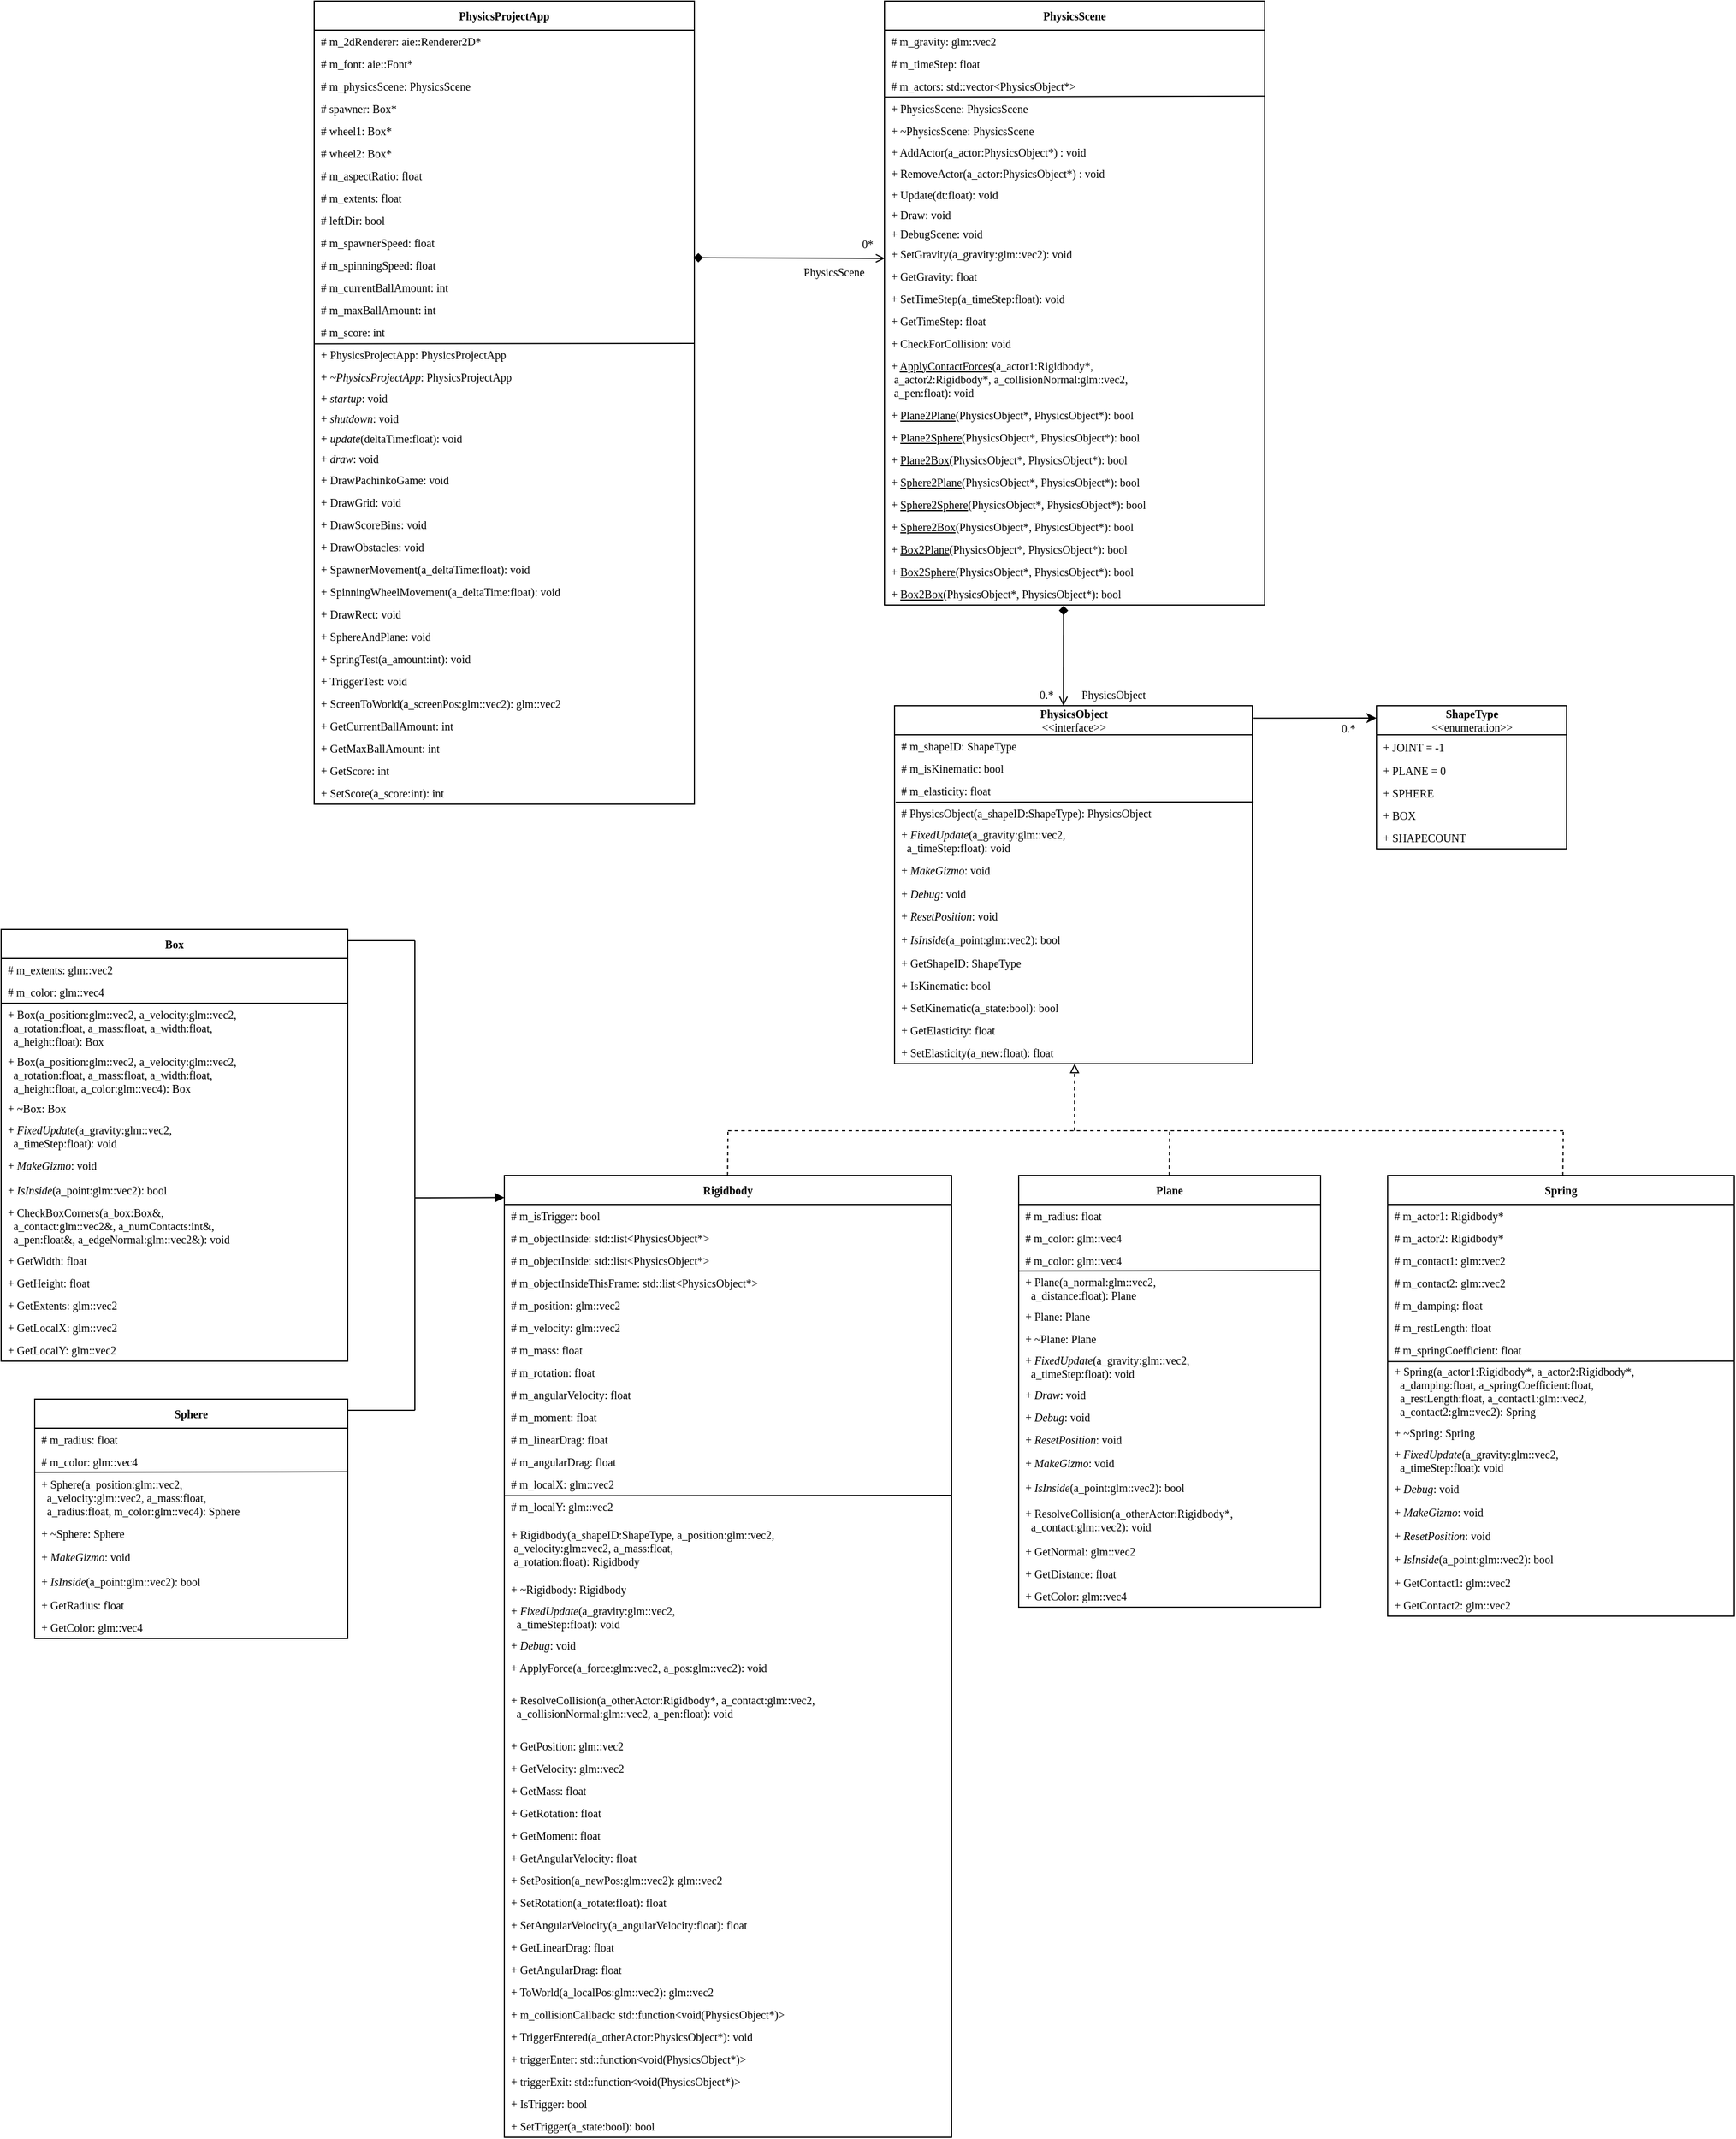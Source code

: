 <mxfile version="14.4.4" type="device"><diagram id="C5RBs43oDa-KdzZeNtuy" name="Page-1"><mxGraphModel dx="885" dy="1490" grid="1" gridSize="10" guides="1" tooltips="1" connect="1" arrows="1" fold="1" page="1" pageScale="1" pageWidth="1169" pageHeight="827" math="0" shadow="0"><root><mxCell id="WIyWlLk6GJQsqaUBKTNV-0"/><mxCell id="WIyWlLk6GJQsqaUBKTNV-1" parent="WIyWlLk6GJQsqaUBKTNV-0"/><mxCell id="IDgE8abkM1a9zUBHzPNy-4" value="" style="endArrow=none;html=1;" parent="WIyWlLk6GJQsqaUBKTNV-1" edge="1"><mxGeometry width="50" height="50" relative="1" as="geometry"><mxPoint x="420" y="440" as="sourcePoint"/><mxPoint x="420" y="20" as="targetPoint"/></mxGeometry></mxCell><mxCell id="LAYb1JOwZd96BSrR43kA-0" value="" style="endArrow=classic;html=1;exitX=1;exitY=0.063;exitDx=0;exitDy=0;exitPerimeter=0;" parent="WIyWlLk6GJQsqaUBKTNV-1" edge="1"><mxGeometry width="50" height="50" relative="1" as="geometry"><mxPoint x="1170" y="-178.84" as="sourcePoint"/><mxPoint x="1280" y="-179" as="targetPoint"/></mxGeometry></mxCell><mxCell id="eijx9yJWqm49vXtDahON-40" value="" style="group;" parent="WIyWlLk6GJQsqaUBKTNV-1" vertex="1" connectable="0"><mxGeometry x="50" y="10" width="310" height="386" as="geometry"/></mxCell><mxCell id="eijx9yJWqm49vXtDahON-6" value="Box" style="swimlane;fontStyle=1;childLayout=stackLayout;horizontal=1;startSize=26;fillColor=none;horizontalStack=0;resizeParent=1;resizeParentMax=0;resizeLast=0;collapsible=1;marginBottom=0;fontFamily=Lucida Console;fontSize=10;" parent="eijx9yJWqm49vXtDahON-40" vertex="1"><mxGeometry width="310" height="386" as="geometry"/></mxCell><mxCell id="eijx9yJWqm49vXtDahON-24" value="# m_extents: glm::vec2" style="text;strokeColor=none;fillColor=none;align=left;verticalAlign=middle;spacingLeft=4;spacingRight=4;overflow=hidden;rotatable=0;points=[[0,0.5],[1,0.5]];portConstraint=eastwest;fontFamily=Lucida Console;html=1;fontSize=10;spacing=2;spacingTop=0;spacingBottom=0;" parent="eijx9yJWqm49vXtDahON-6" vertex="1"><mxGeometry y="26" width="310" height="20" as="geometry"/></mxCell><mxCell id="eijx9yJWqm49vXtDahON-9" value="# m_color: glm::vec4" style="text;strokeColor=none;fillColor=none;align=left;verticalAlign=middle;spacingLeft=4;spacingRight=4;overflow=hidden;rotatable=0;points=[[0,0.5],[1,0.5]];portConstraint=eastwest;fontFamily=Lucida Console;html=1;fontSize=10;spacing=2;spacingTop=0;spacingBottom=0;" parent="eijx9yJWqm49vXtDahON-6" vertex="1"><mxGeometry y="46" width="310" height="20" as="geometry"/></mxCell><mxCell id="eijx9yJWqm49vXtDahON-10" value="+ Box(a_position:glm::vec2, a_velocity:glm::vec2,&lt;br style=&quot;font-size: 10px;&quot;&gt;&amp;nbsp; a_rotation:float, a_mass:float, a_width:float,&lt;br style=&quot;font-size: 10px;&quot;&gt;&amp;nbsp; a_height:float): Box" style="text;strokeColor=none;fillColor=none;align=left;verticalAlign=middle;spacingLeft=4;spacingRight=4;overflow=hidden;rotatable=0;points=[[0,0.5],[1,0.5]];portConstraint=eastwest;fontFamily=Lucida Console;html=1;fontSize=10;spacing=2;spacingTop=0;spacingBottom=0;" parent="eijx9yJWqm49vXtDahON-6" vertex="1"><mxGeometry y="66" width="310" height="44" as="geometry"/></mxCell><mxCell id="eijx9yJWqm49vXtDahON-14" value="+ Box(a_position:glm::vec2, a_velocity:glm::vec2,&lt;br style=&quot;font-size: 10px;&quot;&gt;&amp;nbsp; a_rotation:float, a_mass:float, a_width:float,&lt;br style=&quot;font-size: 10px;&quot;&gt;&amp;nbsp; a_height:float, a_color:glm::vec4): Box" style="text;strokeColor=none;fillColor=none;align=left;verticalAlign=middle;spacingLeft=4;spacingRight=4;overflow=hidden;rotatable=0;points=[[0,0.5],[1,0.5]];portConstraint=eastwest;fontFamily=Lucida Console;html=1;fontSize=10;spacing=2;spacingTop=0;spacingBottom=0;" parent="eijx9yJWqm49vXtDahON-6" vertex="1"><mxGeometry y="110" width="310" height="40" as="geometry"/></mxCell><mxCell id="eijx9yJWqm49vXtDahON-16" value="+ ~Box: Box" style="text;strokeColor=none;fillColor=none;align=left;verticalAlign=middle;spacingLeft=4;spacingRight=4;overflow=hidden;rotatable=0;points=[[0,0.5],[1,0.5]];portConstraint=eastwest;fontFamily=Lucida Console;html=1;fontSize=10;spacing=2;spacingTop=0;spacingBottom=0;" parent="eijx9yJWqm49vXtDahON-6" vertex="1"><mxGeometry y="150" width="310" height="20" as="geometry"/></mxCell><mxCell id="eijx9yJWqm49vXtDahON-11" value="+ &lt;i style=&quot;font-size: 10px;&quot;&gt;FixedUpdate&lt;/i&gt;(a_gravity:glm::vec2,&lt;br style=&quot;font-size: 10px;&quot;&gt;&amp;nbsp; a_timeStep:float): void" style="text;strokeColor=none;fillColor=none;align=left;verticalAlign=middle;spacingLeft=4;spacingRight=4;overflow=hidden;rotatable=0;points=[[0,0.5],[1,0.5]];portConstraint=eastwest;fontFamily=Lucida Console;fontStyle=0;html=1;fontSize=10;spacing=2;spacingTop=0;spacingBottom=0;" parent="eijx9yJWqm49vXtDahON-6" vertex="1"><mxGeometry y="170" width="310" height="30" as="geometry"/></mxCell><mxCell id="eijx9yJWqm49vXtDahON-18" value="+ &lt;i style=&quot;font-size: 10px;&quot;&gt;MakeGizmo&lt;/i&gt;: void" style="text;strokeColor=none;fillColor=none;align=left;verticalAlign=middle;spacingLeft=4;spacingRight=4;overflow=hidden;rotatable=0;points=[[0,0.5],[1,0.5]];portConstraint=eastwest;fontFamily=Lucida Console;fontStyle=0;html=1;fontSize=10;spacing=2;spacingTop=0;spacingBottom=0;" parent="eijx9yJWqm49vXtDahON-6" vertex="1"><mxGeometry y="200" width="310" height="22" as="geometry"/></mxCell><mxCell id="eijx9yJWqm49vXtDahON-15" value="+ &lt;i style=&quot;font-size: 10px;&quot;&gt;IsInside&lt;/i&gt;(a_point:glm::vec2): bool" style="text;strokeColor=none;fillColor=none;align=left;verticalAlign=middle;spacingLeft=4;spacingRight=4;overflow=hidden;rotatable=0;points=[[0,0.5],[1,0.5]];portConstraint=eastwest;fontFamily=Lucida Console;fontStyle=0;html=1;fontSize=10;spacing=2;spacingTop=0;spacingBottom=0;" parent="eijx9yJWqm49vXtDahON-6" vertex="1"><mxGeometry y="222" width="310" height="22" as="geometry"/></mxCell><mxCell id="eijx9yJWqm49vXtDahON-17" value="+ CheckBoxCorners(a_box:Box&amp;amp;,&lt;br&gt;&amp;nbsp; a_contact:glm::vec2&amp;amp;, a_numContacts:int&amp;amp;,&lt;br&gt;&amp;nbsp; a_pen:float&amp;amp;, a_edgeNormal:glm::vec2&amp;amp;): void" style="text;strokeColor=none;fillColor=none;align=left;verticalAlign=middle;spacingLeft=4;spacingRight=4;overflow=hidden;rotatable=0;points=[[0,0.5],[1,0.5]];portConstraint=eastwest;fontFamily=Lucida Console;html=1;fontSize=10;spacing=2;spacingTop=0;spacingBottom=0;" parent="eijx9yJWqm49vXtDahON-6" vertex="1"><mxGeometry y="244" width="310" height="42" as="geometry"/></mxCell><mxCell id="eijx9yJWqm49vXtDahON-19" value="+ GetWidth: float" style="text;strokeColor=none;fillColor=none;align=left;verticalAlign=middle;spacingLeft=4;spacingRight=4;overflow=hidden;rotatable=0;points=[[0,0.5],[1,0.5]];portConstraint=eastwest;fontFamily=Lucida Console;fontStyle=0;html=1;fontSize=10;spacing=2;spacingTop=0;spacingBottom=0;" parent="eijx9yJWqm49vXtDahON-6" vertex="1"><mxGeometry y="286" width="310" height="20" as="geometry"/></mxCell><mxCell id="eijx9yJWqm49vXtDahON-20" value="+ GetHeight: float" style="text;strokeColor=none;fillColor=none;align=left;verticalAlign=middle;spacingLeft=4;spacingRight=4;overflow=hidden;rotatable=0;points=[[0,0.5],[1,0.5]];portConstraint=eastwest;fontFamily=Lucida Console;fontStyle=0;html=1;fontSize=10;spacing=2;spacingTop=0;spacingBottom=0;" parent="eijx9yJWqm49vXtDahON-6" vertex="1"><mxGeometry y="306" width="310" height="20" as="geometry"/></mxCell><mxCell id="eijx9yJWqm49vXtDahON-21" value="+ GetExtents: glm::vec2" style="text;strokeColor=none;fillColor=none;align=left;verticalAlign=middle;spacingLeft=4;spacingRight=4;overflow=hidden;rotatable=0;points=[[0,0.5],[1,0.5]];portConstraint=eastwest;fontFamily=Lucida Console;fontStyle=0;html=1;fontSize=10;spacing=2;spacingTop=0;spacingBottom=0;" parent="eijx9yJWqm49vXtDahON-6" vertex="1"><mxGeometry y="326" width="310" height="20" as="geometry"/></mxCell><mxCell id="eijx9yJWqm49vXtDahON-22" value="+ GetLocalX: glm::vec2" style="text;strokeColor=none;fillColor=none;align=left;verticalAlign=middle;spacingLeft=4;spacingRight=4;overflow=hidden;rotatable=0;points=[[0,0.5],[1,0.5]];portConstraint=eastwest;fontFamily=Lucida Console;fontStyle=0;html=1;fontSize=10;spacing=2;spacingTop=0;spacingBottom=0;" parent="eijx9yJWqm49vXtDahON-6" vertex="1"><mxGeometry y="346" width="310" height="20" as="geometry"/></mxCell><mxCell id="eijx9yJWqm49vXtDahON-23" value="+ GetLocalY: glm::vec2" style="text;strokeColor=none;fillColor=none;align=left;verticalAlign=middle;spacingLeft=4;spacingRight=4;overflow=hidden;rotatable=0;points=[[0,0.5],[1,0.5]];portConstraint=eastwest;fontFamily=Lucida Console;fontStyle=0;html=1;fontSize=10;spacing=2;spacingTop=0;spacingBottom=0;" parent="eijx9yJWqm49vXtDahON-6" vertex="1"><mxGeometry y="366" width="310" height="20" as="geometry"/></mxCell><mxCell id="eijx9yJWqm49vXtDahON-13" value="" style="endArrow=none;html=1;fontFamily=Lucida Console;curved=1;" parent="eijx9yJWqm49vXtDahON-40" edge="1"><mxGeometry width="50" height="50" relative="1" as="geometry"><mxPoint y="66" as="sourcePoint"/><mxPoint x="310" y="66" as="targetPoint"/></mxGeometry></mxCell><mxCell id="eijx9yJWqm49vXtDahON-56" value="Sphere" style="swimlane;fontStyle=1;childLayout=stackLayout;horizontal=1;startSize=26;fillColor=none;horizontalStack=0;resizeParent=1;resizeParentMax=0;resizeLast=0;collapsible=1;marginBottom=0;fontFamily=Lucida Console;fontSize=10;" parent="WIyWlLk6GJQsqaUBKTNV-1" vertex="1"><mxGeometry x="80" y="430" width="280" height="214" as="geometry"/></mxCell><mxCell id="eijx9yJWqm49vXtDahON-71" value="" style="endArrow=none;html=1;fontFamily=Lucida Console;curved=1;" parent="eijx9yJWqm49vXtDahON-56" edge="1"><mxGeometry width="50" height="50" relative="1" as="geometry"><mxPoint y="65.43" as="sourcePoint"/><mxPoint x="280" y="65" as="targetPoint"/></mxGeometry></mxCell><mxCell id="eijx9yJWqm49vXtDahON-57" value="# m_radius: float" style="text;strokeColor=none;fillColor=none;align=left;verticalAlign=middle;spacingLeft=4;spacingRight=4;overflow=hidden;rotatable=0;points=[[0,0.5],[1,0.5]];portConstraint=eastwest;fontFamily=Lucida Console;html=1;fontSize=10;spacing=2;spacingTop=0;spacingBottom=0;" parent="eijx9yJWqm49vXtDahON-56" vertex="1"><mxGeometry y="26" width="280" height="20" as="geometry"/></mxCell><mxCell id="eijx9yJWqm49vXtDahON-58" value="# m_color: glm::vec4" style="text;strokeColor=none;fillColor=none;align=left;verticalAlign=middle;spacingLeft=4;spacingRight=4;overflow=hidden;rotatable=0;points=[[0,0.5],[1,0.5]];portConstraint=eastwest;fontFamily=Lucida Console;html=1;fontSize=10;spacing=2;spacingTop=0;spacingBottom=0;" parent="eijx9yJWqm49vXtDahON-56" vertex="1"><mxGeometry y="46" width="280" height="20" as="geometry"/></mxCell><mxCell id="eijx9yJWqm49vXtDahON-59" value="+ Sphere(a_position:glm::vec2,&lt;br&gt;&amp;nbsp; a_velocity:glm::vec2, a_mass:float,&lt;br&gt;&amp;nbsp; a_radius:float, m_color:glm::vec4): Sphere" style="text;strokeColor=none;fillColor=none;align=left;verticalAlign=middle;spacingLeft=4;spacingRight=4;overflow=hidden;rotatable=0;points=[[0,0.5],[1,0.5]];portConstraint=eastwest;fontFamily=Lucida Console;html=1;fontSize=10;spacing=2;spacingTop=0;spacingBottom=0;" parent="eijx9yJWqm49vXtDahON-56" vertex="1"><mxGeometry y="66" width="280" height="44" as="geometry"/></mxCell><mxCell id="eijx9yJWqm49vXtDahON-61" value="+ ~Sphere: Sphere" style="text;strokeColor=none;fillColor=none;align=left;verticalAlign=middle;spacingLeft=4;spacingRight=4;overflow=hidden;rotatable=0;points=[[0,0.5],[1,0.5]];portConstraint=eastwest;fontFamily=Lucida Console;html=1;fontSize=10;spacing=2;spacingTop=0;spacingBottom=0;" parent="eijx9yJWqm49vXtDahON-56" vertex="1"><mxGeometry y="110" width="280" height="20" as="geometry"/></mxCell><mxCell id="eijx9yJWqm49vXtDahON-63" value="+ &lt;i style=&quot;font-size: 10px;&quot;&gt;MakeGizmo&lt;/i&gt;: void" style="text;strokeColor=none;fillColor=none;align=left;verticalAlign=middle;spacingLeft=4;spacingRight=4;overflow=hidden;rotatable=0;points=[[0,0.5],[1,0.5]];portConstraint=eastwest;fontFamily=Lucida Console;fontStyle=0;html=1;fontSize=10;spacing=2;spacingTop=0;spacingBottom=0;" parent="eijx9yJWqm49vXtDahON-56" vertex="1"><mxGeometry y="130" width="280" height="22" as="geometry"/></mxCell><mxCell id="eijx9yJWqm49vXtDahON-64" value="+ &lt;i style=&quot;font-size: 10px;&quot;&gt;IsInside&lt;/i&gt;(a_point:glm::vec2): bool" style="text;strokeColor=none;fillColor=none;align=left;verticalAlign=middle;spacingLeft=4;spacingRight=4;overflow=hidden;rotatable=0;points=[[0,0.5],[1,0.5]];portConstraint=eastwest;fontFamily=Lucida Console;fontStyle=0;html=1;fontSize=10;spacing=2;spacingTop=0;spacingBottom=0;" parent="eijx9yJWqm49vXtDahON-56" vertex="1"><mxGeometry y="152" width="280" height="22" as="geometry"/></mxCell><mxCell id="eijx9yJWqm49vXtDahON-67" value="+ GetRadius: float" style="text;strokeColor=none;fillColor=none;align=left;verticalAlign=middle;spacingLeft=4;spacingRight=4;overflow=hidden;rotatable=0;points=[[0,0.5],[1,0.5]];portConstraint=eastwest;fontFamily=Lucida Console;fontStyle=0;html=1;fontSize=10;spacing=2;spacingTop=0;spacingBottom=0;" parent="eijx9yJWqm49vXtDahON-56" vertex="1"><mxGeometry y="174" width="280" height="20" as="geometry"/></mxCell><mxCell id="eijx9yJWqm49vXtDahON-66" value="+ GetColor: glm::vec4" style="text;strokeColor=none;fillColor=none;align=left;verticalAlign=middle;spacingLeft=4;spacingRight=4;overflow=hidden;rotatable=0;points=[[0,0.5],[1,0.5]];portConstraint=eastwest;fontFamily=Lucida Console;fontStyle=0;html=1;fontSize=10;spacing=2;spacingTop=0;spacingBottom=0;" parent="eijx9yJWqm49vXtDahON-56" vertex="1"><mxGeometry y="194" width="280" height="20" as="geometry"/></mxCell><mxCell id="eijx9yJWqm49vXtDahON-94" value="Spring" style="swimlane;fontStyle=1;childLayout=stackLayout;horizontal=1;startSize=26;fillColor=none;horizontalStack=0;resizeParent=1;resizeParentMax=0;resizeLast=0;collapsible=1;marginBottom=0;fontFamily=Lucida Console;fontSize=10;" parent="WIyWlLk6GJQsqaUBKTNV-1" vertex="1"><mxGeometry x="1290" y="230" width="310" height="394" as="geometry"/></mxCell><mxCell id="eijx9yJWqm49vXtDahON-96" value="# m_actor1: Rigidbody*" style="text;strokeColor=none;fillColor=none;align=left;verticalAlign=middle;spacingLeft=4;spacingRight=4;overflow=hidden;rotatable=0;points=[[0,0.5],[1,0.5]];portConstraint=eastwest;fontFamily=Lucida Console;html=1;fontSize=10;spacing=2;spacingTop=0;spacingBottom=0;" parent="eijx9yJWqm49vXtDahON-94" vertex="1"><mxGeometry y="26" width="310" height="20" as="geometry"/></mxCell><mxCell id="eijx9yJWqm49vXtDahON-97" value="# m_actor2: Rigidbody*" style="text;strokeColor=none;fillColor=none;align=left;verticalAlign=middle;spacingLeft=4;spacingRight=4;overflow=hidden;rotatable=0;points=[[0,0.5],[1,0.5]];portConstraint=eastwest;fontFamily=Lucida Console;html=1;fontSize=10;spacing=2;spacingTop=0;spacingBottom=0;" parent="eijx9yJWqm49vXtDahON-94" vertex="1"><mxGeometry y="46" width="310" height="20" as="geometry"/></mxCell><mxCell id="eijx9yJWqm49vXtDahON-105" value="# m_contact1: glm::vec2" style="text;strokeColor=none;fillColor=none;align=left;verticalAlign=middle;spacingLeft=4;spacingRight=4;overflow=hidden;rotatable=0;points=[[0,0.5],[1,0.5]];portConstraint=eastwest;fontFamily=Lucida Console;html=1;fontSize=10;spacing=2;spacingTop=0;spacingBottom=0;" parent="eijx9yJWqm49vXtDahON-94" vertex="1"><mxGeometry y="66" width="310" height="20" as="geometry"/></mxCell><mxCell id="eijx9yJWqm49vXtDahON-106" value="# m_contact2: glm::vec2" style="text;strokeColor=none;fillColor=none;align=left;verticalAlign=middle;spacingLeft=4;spacingRight=4;overflow=hidden;rotatable=0;points=[[0,0.5],[1,0.5]];portConstraint=eastwest;fontFamily=Lucida Console;html=1;fontSize=10;spacing=2;spacingTop=0;spacingBottom=0;" parent="eijx9yJWqm49vXtDahON-94" vertex="1"><mxGeometry y="86" width="310" height="20" as="geometry"/></mxCell><mxCell id="eijx9yJWqm49vXtDahON-107" value="# m_damping: float" style="text;strokeColor=none;fillColor=none;align=left;verticalAlign=middle;spacingLeft=4;spacingRight=4;overflow=hidden;rotatable=0;points=[[0,0.5],[1,0.5]];portConstraint=eastwest;fontFamily=Lucida Console;html=1;fontSize=10;spacing=2;spacingTop=0;spacingBottom=0;" parent="eijx9yJWqm49vXtDahON-94" vertex="1"><mxGeometry y="106" width="310" height="20" as="geometry"/></mxCell><mxCell id="eijx9yJWqm49vXtDahON-108" value="# m_restLength: float" style="text;strokeColor=none;fillColor=none;align=left;verticalAlign=middle;spacingLeft=4;spacingRight=4;overflow=hidden;rotatable=0;points=[[0,0.5],[1,0.5]];portConstraint=eastwest;fontFamily=Lucida Console;html=1;fontSize=10;spacing=2;spacingTop=0;spacingBottom=0;" parent="eijx9yJWqm49vXtDahON-94" vertex="1"><mxGeometry y="126" width="310" height="20" as="geometry"/></mxCell><mxCell id="eijx9yJWqm49vXtDahON-109" value="# m_springCoefficient: float" style="text;strokeColor=none;fillColor=none;align=left;verticalAlign=middle;spacingLeft=4;spacingRight=4;overflow=hidden;rotatable=0;points=[[0,0.5],[1,0.5]];portConstraint=eastwest;fontFamily=Lucida Console;html=1;fontSize=10;spacing=2;spacingTop=0;spacingBottom=0;" parent="eijx9yJWqm49vXtDahON-94" vertex="1"><mxGeometry y="146" width="310" height="20" as="geometry"/></mxCell><mxCell id="eijx9yJWqm49vXtDahON-104" value="" style="endArrow=none;html=1;fontFamily=Lucida Console;curved=1;" parent="eijx9yJWqm49vXtDahON-94" edge="1"><mxGeometry width="50" height="50" relative="1" as="geometry"><mxPoint y="166.43" as="sourcePoint"/><mxPoint x="310" y="166" as="targetPoint"/></mxGeometry></mxCell><mxCell id="eijx9yJWqm49vXtDahON-98" value="+ Spring(&lt;span&gt;a_actor1:&lt;/span&gt;Rigidbody*&lt;span&gt;,&amp;nbsp;&lt;/span&gt;&lt;span&gt;a_actor2:&lt;/span&gt;Rigidbody*&lt;span&gt;,&lt;br&gt;&amp;nbsp; a_damping:&lt;/span&gt;float&lt;span&gt;, a_springCoefficient:&lt;/span&gt;float&lt;span&gt;,&lt;br&gt;&amp;nbsp; a_restLength:&lt;/span&gt;float&lt;span&gt;,&amp;nbsp;&lt;/span&gt;&lt;span&gt;a_contact1:glm::vec2,&lt;br&gt;&amp;nbsp;&amp;nbsp;&lt;/span&gt;a_contact2:&lt;span&gt;glm::vec2&lt;/span&gt;): Spring" style="text;strokeColor=none;fillColor=none;align=left;verticalAlign=middle;spacingLeft=4;spacingRight=4;overflow=hidden;rotatable=0;points=[[0,0.5],[1,0.5]];portConstraint=eastwest;fontFamily=Lucida Console;html=1;fontSize=10;spacing=2;spacingTop=0;spacingBottom=0;" parent="eijx9yJWqm49vXtDahON-94" vertex="1"><mxGeometry y="166" width="310" height="54" as="geometry"/></mxCell><mxCell id="eijx9yJWqm49vXtDahON-99" value="+ ~Spring: Spring" style="text;strokeColor=none;fillColor=none;align=left;verticalAlign=middle;spacingLeft=4;spacingRight=4;overflow=hidden;rotatable=0;points=[[0,0.5],[1,0.5]];portConstraint=eastwest;fontFamily=Lucida Console;html=1;fontSize=10;spacing=2;spacingTop=0;spacingBottom=0;" parent="eijx9yJWqm49vXtDahON-94" vertex="1"><mxGeometry y="220" width="310" height="20" as="geometry"/></mxCell><mxCell id="eijx9yJWqm49vXtDahON-110" value="+ &lt;i&gt;FixedUpdate&lt;/i&gt;(a_gravity:glm::vec2,&lt;br&gt;&amp;nbsp; a_timeStep:float): void" style="text;strokeColor=none;fillColor=none;align=left;verticalAlign=middle;spacingLeft=4;spacingRight=4;overflow=hidden;rotatable=0;points=[[0,0.5],[1,0.5]];portConstraint=eastwest;fontFamily=Lucida Console;fontStyle=0;html=1;fontSize=10;spacing=2;spacingTop=0;spacingBottom=0;" parent="eijx9yJWqm49vXtDahON-94" vertex="1"><mxGeometry y="240" width="310" height="30" as="geometry"/></mxCell><mxCell id="eijx9yJWqm49vXtDahON-111" value="+ &lt;i&gt;Debug&lt;/i&gt;: void" style="text;strokeColor=none;fillColor=none;align=left;verticalAlign=middle;spacingLeft=4;spacingRight=4;overflow=hidden;rotatable=0;points=[[0,0.5],[1,0.5]];portConstraint=eastwest;fontFamily=Lucida Console;fontStyle=0;html=1;fontSize=10;spacing=2;spacingTop=0;spacingBottom=0;" parent="eijx9yJWqm49vXtDahON-94" vertex="1"><mxGeometry y="270" width="310" height="20" as="geometry"/></mxCell><mxCell id="eijx9yJWqm49vXtDahON-100" value="+ &lt;i style=&quot;font-size: 10px;&quot;&gt;MakeGizmo&lt;/i&gt;: void" style="text;strokeColor=none;fillColor=none;align=left;verticalAlign=middle;spacingLeft=4;spacingRight=4;overflow=hidden;rotatable=0;points=[[0,0.5],[1,0.5]];portConstraint=eastwest;fontFamily=Lucida Console;fontStyle=0;html=1;fontSize=10;spacing=2;spacingTop=0;spacingBottom=0;" parent="eijx9yJWqm49vXtDahON-94" vertex="1"><mxGeometry y="290" width="310" height="22" as="geometry"/></mxCell><mxCell id="eijx9yJWqm49vXtDahON-112" value="+ &lt;i&gt;ResetPosition&lt;/i&gt;: void" style="text;strokeColor=none;fillColor=none;align=left;verticalAlign=middle;spacingLeft=4;spacingRight=4;overflow=hidden;rotatable=0;points=[[0,0.5],[1,0.5]];portConstraint=eastwest;fontFamily=Lucida Console;fontStyle=0;html=1;fontSize=10;spacing=2;spacingTop=0;spacingBottom=0;" parent="eijx9yJWqm49vXtDahON-94" vertex="1"><mxGeometry y="312" width="310" height="20" as="geometry"/></mxCell><mxCell id="eijx9yJWqm49vXtDahON-101" value="+ &lt;i style=&quot;font-size: 10px;&quot;&gt;IsInside&lt;/i&gt;(a_point:glm::vec2): bool" style="text;strokeColor=none;fillColor=none;align=left;verticalAlign=middle;spacingLeft=4;spacingRight=4;overflow=hidden;rotatable=0;points=[[0,0.5],[1,0.5]];portConstraint=eastwest;fontFamily=Lucida Console;fontStyle=0;html=1;fontSize=10;spacing=2;spacingTop=0;spacingBottom=0;" parent="eijx9yJWqm49vXtDahON-94" vertex="1"><mxGeometry y="332" width="310" height="22" as="geometry"/></mxCell><mxCell id="eijx9yJWqm49vXtDahON-102" value="+ GetContact1: glm::vec2" style="text;strokeColor=none;fillColor=none;align=left;verticalAlign=middle;spacingLeft=4;spacingRight=4;overflow=hidden;rotatable=0;points=[[0,0.5],[1,0.5]];portConstraint=eastwest;fontFamily=Lucida Console;fontStyle=0;html=1;fontSize=10;spacing=2;spacingTop=0;spacingBottom=0;" parent="eijx9yJWqm49vXtDahON-94" vertex="1"><mxGeometry y="354" width="310" height="20" as="geometry"/></mxCell><mxCell id="eijx9yJWqm49vXtDahON-103" value="+ GetContact2: glm::vec2" style="text;strokeColor=none;fillColor=none;align=left;verticalAlign=middle;spacingLeft=4;spacingRight=4;overflow=hidden;rotatable=0;points=[[0,0.5],[1,0.5]];portConstraint=eastwest;fontFamily=Lucida Console;fontStyle=0;html=1;fontSize=10;spacing=2;spacingTop=0;spacingBottom=0;" parent="eijx9yJWqm49vXtDahON-94" vertex="1"><mxGeometry y="374" width="310" height="20" as="geometry"/></mxCell><mxCell id="eijx9yJWqm49vXtDahON-113" value="Rigidbody" style="swimlane;fontStyle=1;childLayout=stackLayout;horizontal=1;startSize=26;fillColor=none;horizontalStack=0;resizeParent=1;resizeParentMax=0;resizeLast=0;collapsible=1;marginBottom=0;fontFamily=Lucida Console;fontSize=10;" parent="WIyWlLk6GJQsqaUBKTNV-1" vertex="1"><mxGeometry x="500" y="230" width="400" height="860" as="geometry"/></mxCell><mxCell id="eijx9yJWqm49vXtDahON-114" value="# m_isTrigger: bool" style="text;strokeColor=none;fillColor=none;align=left;verticalAlign=middle;spacingLeft=4;spacingRight=4;overflow=hidden;rotatable=0;points=[[0,0.5],[1,0.5]];portConstraint=eastwest;fontFamily=Lucida Console;html=1;fontSize=10;spacing=2;spacingTop=0;spacingBottom=0;" parent="eijx9yJWqm49vXtDahON-113" vertex="1"><mxGeometry y="26" width="400" height="20" as="geometry"/></mxCell><mxCell id="eijx9yJWqm49vXtDahON-318" value="# m_objectInside: std::list&amp;lt;PhysicsObject*&amp;gt;" style="text;strokeColor=none;fillColor=none;align=left;verticalAlign=middle;spacingLeft=4;spacingRight=4;overflow=hidden;rotatable=0;points=[[0,0.5],[1,0.5]];portConstraint=eastwest;fontFamily=Lucida Console;html=1;fontSize=10;spacing=2;spacingTop=0;spacingBottom=0;" parent="eijx9yJWqm49vXtDahON-113" vertex="1"><mxGeometry y="46" width="400" height="20" as="geometry"/></mxCell><mxCell id="eijx9yJWqm49vXtDahON-115" value="# m_objectInside: std::list&amp;lt;PhysicsObject*&amp;gt;" style="text;strokeColor=none;fillColor=none;align=left;verticalAlign=middle;spacingLeft=4;spacingRight=4;overflow=hidden;rotatable=0;points=[[0,0.5],[1,0.5]];portConstraint=eastwest;fontFamily=Lucida Console;html=1;fontSize=10;spacing=2;spacingTop=0;spacingBottom=0;" parent="eijx9yJWqm49vXtDahON-113" vertex="1"><mxGeometry y="66" width="400" height="20" as="geometry"/></mxCell><mxCell id="eijx9yJWqm49vXtDahON-133" value="# m_objectInsideThisFrame: std::list&amp;lt;PhysicsObject*&amp;gt;" style="text;strokeColor=none;fillColor=none;align=left;verticalAlign=middle;spacingLeft=4;spacingRight=4;overflow=hidden;rotatable=0;points=[[0,0.5],[1,0.5]];portConstraint=eastwest;fontFamily=Lucida Console;html=1;fontSize=10;spacing=2;spacingTop=0;spacingBottom=0;" parent="eijx9yJWqm49vXtDahON-113" vertex="1"><mxGeometry y="86" width="400" height="20" as="geometry"/></mxCell><mxCell id="eijx9yJWqm49vXtDahON-116" value="# m_position: glm::vec2" style="text;strokeColor=none;fillColor=none;align=left;verticalAlign=middle;spacingLeft=4;spacingRight=4;overflow=hidden;rotatable=0;points=[[0,0.5],[1,0.5]];portConstraint=eastwest;fontFamily=Lucida Console;html=1;fontSize=10;spacing=2;spacingTop=0;spacingBottom=0;" parent="eijx9yJWqm49vXtDahON-113" vertex="1"><mxGeometry y="106" width="400" height="20" as="geometry"/></mxCell><mxCell id="eijx9yJWqm49vXtDahON-117" value="# m_velocity: glm::vec2" style="text;strokeColor=none;fillColor=none;align=left;verticalAlign=middle;spacingLeft=4;spacingRight=4;overflow=hidden;rotatable=0;points=[[0,0.5],[1,0.5]];portConstraint=eastwest;fontFamily=Lucida Console;html=1;fontSize=10;spacing=2;spacingTop=0;spacingBottom=0;" parent="eijx9yJWqm49vXtDahON-113" vertex="1"><mxGeometry y="126" width="400" height="20" as="geometry"/></mxCell><mxCell id="eijx9yJWqm49vXtDahON-118" value="# m_mass: float" style="text;strokeColor=none;fillColor=none;align=left;verticalAlign=middle;spacingLeft=4;spacingRight=4;overflow=hidden;rotatable=0;points=[[0,0.5],[1,0.5]];portConstraint=eastwest;fontFamily=Lucida Console;html=1;fontSize=10;spacing=2;spacingTop=0;spacingBottom=0;" parent="eijx9yJWqm49vXtDahON-113" vertex="1"><mxGeometry y="146" width="400" height="20" as="geometry"/></mxCell><mxCell id="eijx9yJWqm49vXtDahON-119" value="# m_rotation: float" style="text;strokeColor=none;fillColor=none;align=left;verticalAlign=middle;spacingLeft=4;spacingRight=4;overflow=hidden;rotatable=0;points=[[0,0.5],[1,0.5]];portConstraint=eastwest;fontFamily=Lucida Console;html=1;fontSize=10;spacing=2;spacingTop=0;spacingBottom=0;" parent="eijx9yJWqm49vXtDahON-113" vertex="1"><mxGeometry y="166" width="400" height="20" as="geometry"/></mxCell><mxCell id="eijx9yJWqm49vXtDahON-135" value="# m_angularVelocity: float" style="text;strokeColor=none;fillColor=none;align=left;verticalAlign=middle;spacingLeft=4;spacingRight=4;overflow=hidden;rotatable=0;points=[[0,0.5],[1,0.5]];portConstraint=eastwest;fontFamily=Lucida Console;html=1;fontSize=10;spacing=2;spacingTop=0;spacingBottom=0;" parent="eijx9yJWqm49vXtDahON-113" vertex="1"><mxGeometry y="186" width="400" height="20" as="geometry"/></mxCell><mxCell id="eijx9yJWqm49vXtDahON-134" value="# m_moment: float" style="text;strokeColor=none;fillColor=none;align=left;verticalAlign=middle;spacingLeft=4;spacingRight=4;overflow=hidden;rotatable=0;points=[[0,0.5],[1,0.5]];portConstraint=eastwest;fontFamily=Lucida Console;html=1;fontSize=10;spacing=2;spacingTop=0;spacingBottom=0;" parent="eijx9yJWqm49vXtDahON-113" vertex="1"><mxGeometry y="206" width="400" height="20" as="geometry"/></mxCell><mxCell id="eijx9yJWqm49vXtDahON-120" value="# m_linearDrag: float" style="text;strokeColor=none;fillColor=none;align=left;verticalAlign=middle;spacingLeft=4;spacingRight=4;overflow=hidden;rotatable=0;points=[[0,0.5],[1,0.5]];portConstraint=eastwest;fontFamily=Lucida Console;html=1;fontSize=10;spacing=2;spacingTop=0;spacingBottom=0;" parent="eijx9yJWqm49vXtDahON-113" vertex="1"><mxGeometry y="226" width="400" height="20" as="geometry"/></mxCell><mxCell id="eijx9yJWqm49vXtDahON-136" value="# m_angularDrag: float" style="text;strokeColor=none;fillColor=none;align=left;verticalAlign=middle;spacingLeft=4;spacingRight=4;overflow=hidden;rotatable=0;points=[[0,0.5],[1,0.5]];portConstraint=eastwest;fontFamily=Lucida Console;html=1;fontSize=10;spacing=2;spacingTop=0;spacingBottom=0;" parent="eijx9yJWqm49vXtDahON-113" vertex="1"><mxGeometry y="246" width="400" height="20" as="geometry"/></mxCell><mxCell id="eijx9yJWqm49vXtDahON-137" value="# m_localX: glm::vec2" style="text;strokeColor=none;fillColor=none;align=left;verticalAlign=middle;spacingLeft=4;spacingRight=4;overflow=hidden;rotatable=0;points=[[0,0.5],[1,0.5]];portConstraint=eastwest;fontFamily=Lucida Console;html=1;fontSize=10;spacing=2;spacingTop=0;spacingBottom=0;" parent="eijx9yJWqm49vXtDahON-113" vertex="1"><mxGeometry y="266" width="400" height="20" as="geometry"/></mxCell><mxCell id="eijx9yJWqm49vXtDahON-138" value="# m_localY: glm::vec2" style="text;strokeColor=none;fillColor=none;align=left;verticalAlign=middle;spacingLeft=4;spacingRight=4;overflow=hidden;rotatable=0;points=[[0,0.5],[1,0.5]];portConstraint=eastwest;fontFamily=Lucida Console;html=1;fontSize=10;spacing=2;spacingTop=0;spacingBottom=0;" parent="eijx9yJWqm49vXtDahON-113" vertex="1"><mxGeometry y="286" width="400" height="20" as="geometry"/></mxCell><mxCell id="eijx9yJWqm49vXtDahON-121" value="" style="endArrow=none;html=1;fontFamily=Lucida Console;curved=1;" parent="eijx9yJWqm49vXtDahON-113" edge="1"><mxGeometry width="50" height="50" relative="1" as="geometry"><mxPoint y="286.43" as="sourcePoint"/><mxPoint x="400" y="286" as="targetPoint"/></mxGeometry></mxCell><mxCell id="eijx9yJWqm49vXtDahON-122" value="+ Rigidbody(a_shapeID:ShapeType&lt;span&gt;,&amp;nbsp;&lt;/span&gt;a_position:glm::vec2, &lt;br&gt;&amp;nbsp;a_velocity:glm::vec2, a_mass:float,&lt;br&gt;&amp;nbsp;a_rotation:float): Rigidbody" style="text;strokeColor=none;fillColor=none;align=left;verticalAlign=middle;spacingLeft=4;spacingRight=4;overflow=hidden;rotatable=0;points=[[0,0.5],[1,0.5]];portConstraint=eastwest;fontFamily=Lucida Console;html=1;fontSize=10;spacing=2;spacingTop=0;spacingBottom=0;" parent="eijx9yJWqm49vXtDahON-113" vertex="1"><mxGeometry y="306" width="400" height="54" as="geometry"/></mxCell><mxCell id="eijx9yJWqm49vXtDahON-123" value="+ ~Rigidbody: Rigidbody" style="text;strokeColor=none;fillColor=none;align=left;verticalAlign=middle;spacingLeft=4;spacingRight=4;overflow=hidden;rotatable=0;points=[[0,0.5],[1,0.5]];portConstraint=eastwest;fontFamily=Lucida Console;html=1;fontSize=10;spacing=2;spacingTop=0;spacingBottom=0;" parent="eijx9yJWqm49vXtDahON-113" vertex="1"><mxGeometry y="360" width="400" height="20" as="geometry"/></mxCell><mxCell id="eijx9yJWqm49vXtDahON-124" value="+ &lt;i&gt;FixedUpdate&lt;/i&gt;(a_gravity:glm::vec2,&lt;br&gt;&amp;nbsp; a_timeStep:float): void" style="text;strokeColor=none;fillColor=none;align=left;verticalAlign=middle;spacingLeft=4;spacingRight=4;overflow=hidden;rotatable=0;points=[[0,0.5],[1,0.5]];portConstraint=eastwest;fontFamily=Lucida Console;fontStyle=0;html=1;fontSize=10;spacing=2;spacingTop=0;spacingBottom=0;" parent="eijx9yJWqm49vXtDahON-113" vertex="1"><mxGeometry y="380" width="400" height="30" as="geometry"/></mxCell><mxCell id="eijx9yJWqm49vXtDahON-125" value="+ &lt;i&gt;Debug&lt;/i&gt;: void" style="text;strokeColor=none;fillColor=none;align=left;verticalAlign=middle;spacingLeft=4;spacingRight=4;overflow=hidden;rotatable=0;points=[[0,0.5],[1,0.5]];portConstraint=eastwest;fontFamily=Lucida Console;fontStyle=0;html=1;fontSize=10;spacing=2;spacingTop=0;spacingBottom=0;" parent="eijx9yJWqm49vXtDahON-113" vertex="1"><mxGeometry y="410" width="400" height="20" as="geometry"/></mxCell><mxCell id="eijx9yJWqm49vXtDahON-127" value="+ ApplyForce(a_force:glm::vec2, a_pos:glm::vec2): void" style="text;strokeColor=none;fillColor=none;align=left;verticalAlign=middle;spacingLeft=4;spacingRight=4;overflow=hidden;rotatable=0;points=[[0,0.5],[1,0.5]];portConstraint=eastwest;fontFamily=Lucida Console;fontStyle=0;html=1;fontSize=10;spacing=2;spacingTop=0;spacingBottom=0;" parent="eijx9yJWqm49vXtDahON-113" vertex="1"><mxGeometry y="430" width="400" height="20" as="geometry"/></mxCell><mxCell id="eijx9yJWqm49vXtDahON-139" value="+ ResolveCollision(a_otherActor:Rigidbody*, a_contact:glm::vec2,&lt;br&gt;&amp;nbsp; a_collisionNormal:glm::vec2, a_pen:float): void" style="text;strokeColor=none;fillColor=none;align=left;verticalAlign=middle;spacingLeft=4;spacingRight=4;overflow=hidden;rotatable=0;points=[[0,0.5],[1,0.5]];portConstraint=eastwest;fontFamily=Lucida Console;fontStyle=0;html=1;fontSize=10;spacing=2;spacingTop=0;spacingBottom=0;" parent="eijx9yJWqm49vXtDahON-113" vertex="1"><mxGeometry y="450" width="400" height="50" as="geometry"/></mxCell><mxCell id="eijx9yJWqm49vXtDahON-129" value="+ GetPosition: glm::vec2" style="text;strokeColor=none;fillColor=none;align=left;verticalAlign=middle;spacingLeft=4;spacingRight=4;overflow=hidden;rotatable=0;points=[[0,0.5],[1,0.5]];portConstraint=eastwest;fontFamily=Lucida Console;fontStyle=0;html=1;fontSize=10;spacing=2;spacingTop=0;spacingBottom=0;" parent="eijx9yJWqm49vXtDahON-113" vertex="1"><mxGeometry y="500" width="400" height="20" as="geometry"/></mxCell><mxCell id="eijx9yJWqm49vXtDahON-130" value="+ GetVelocity: glm::vec2" style="text;strokeColor=none;fillColor=none;align=left;verticalAlign=middle;spacingLeft=4;spacingRight=4;overflow=hidden;rotatable=0;points=[[0,0.5],[1,0.5]];portConstraint=eastwest;fontFamily=Lucida Console;fontStyle=0;html=1;fontSize=10;spacing=2;spacingTop=0;spacingBottom=0;" parent="eijx9yJWqm49vXtDahON-113" vertex="1"><mxGeometry y="520" width="400" height="20" as="geometry"/></mxCell><mxCell id="eijx9yJWqm49vXtDahON-141" value="+ GetMass: float" style="text;strokeColor=none;fillColor=none;align=left;verticalAlign=middle;spacingLeft=4;spacingRight=4;overflow=hidden;rotatable=0;points=[[0,0.5],[1,0.5]];portConstraint=eastwest;fontFamily=Lucida Console;fontStyle=0;html=1;fontSize=10;spacing=2;spacingTop=0;spacingBottom=0;" parent="eijx9yJWqm49vXtDahON-113" vertex="1"><mxGeometry y="540" width="400" height="20" as="geometry"/></mxCell><mxCell id="eijx9yJWqm49vXtDahON-140" value="+ GetRotation: float" style="text;strokeColor=none;fillColor=none;align=left;verticalAlign=middle;spacingLeft=4;spacingRight=4;overflow=hidden;rotatable=0;points=[[0,0.5],[1,0.5]];portConstraint=eastwest;fontFamily=Lucida Console;fontStyle=0;html=1;fontSize=10;spacing=2;spacingTop=0;spacingBottom=0;" parent="eijx9yJWqm49vXtDahON-113" vertex="1"><mxGeometry y="560" width="400" height="20" as="geometry"/></mxCell><mxCell id="eijx9yJWqm49vXtDahON-143" value="+ GetMoment: float" style="text;strokeColor=none;fillColor=none;align=left;verticalAlign=middle;spacingLeft=4;spacingRight=4;overflow=hidden;rotatable=0;points=[[0,0.5],[1,0.5]];portConstraint=eastwest;fontFamily=Lucida Console;fontStyle=0;html=1;fontSize=10;spacing=2;spacingTop=0;spacingBottom=0;" parent="eijx9yJWqm49vXtDahON-113" vertex="1"><mxGeometry y="580" width="400" height="20" as="geometry"/></mxCell><mxCell id="eijx9yJWqm49vXtDahON-142" value="+ GetAngularVelocity: float" style="text;strokeColor=none;fillColor=none;align=left;verticalAlign=middle;spacingLeft=4;spacingRight=4;overflow=hidden;rotatable=0;points=[[0,0.5],[1,0.5]];portConstraint=eastwest;fontFamily=Lucida Console;fontStyle=0;html=1;fontSize=10;spacing=2;spacingTop=0;spacingBottom=0;" parent="eijx9yJWqm49vXtDahON-113" vertex="1"><mxGeometry y="600" width="400" height="20" as="geometry"/></mxCell><mxCell id="eijx9yJWqm49vXtDahON-145" value="+ SetPosition(a_newPos:glm::vec2): glm::vec2" style="text;strokeColor=none;fillColor=none;align=left;verticalAlign=middle;spacingLeft=4;spacingRight=4;overflow=hidden;rotatable=0;points=[[0,0.5],[1,0.5]];portConstraint=eastwest;fontFamily=Lucida Console;fontStyle=0;html=1;fontSize=10;spacing=2;spacingTop=0;spacingBottom=0;" parent="eijx9yJWqm49vXtDahON-113" vertex="1"><mxGeometry y="620" width="400" height="20" as="geometry"/></mxCell><mxCell id="eijx9yJWqm49vXtDahON-146" value="+ SetRotation(a_rotate:float): float" style="text;strokeColor=none;fillColor=none;align=left;verticalAlign=middle;spacingLeft=4;spacingRight=4;overflow=hidden;rotatable=0;points=[[0,0.5],[1,0.5]];portConstraint=eastwest;fontFamily=Lucida Console;fontStyle=0;html=1;fontSize=10;spacing=2;spacingTop=0;spacingBottom=0;" parent="eijx9yJWqm49vXtDahON-113" vertex="1"><mxGeometry y="640" width="400" height="20" as="geometry"/></mxCell><mxCell id="eijx9yJWqm49vXtDahON-147" value="+ SetAngularVelocity(a_angularVelocity:float): float" style="text;strokeColor=none;fillColor=none;align=left;verticalAlign=middle;spacingLeft=4;spacingRight=4;overflow=hidden;rotatable=0;points=[[0,0.5],[1,0.5]];portConstraint=eastwest;fontFamily=Lucida Console;fontStyle=0;html=1;fontSize=10;spacing=2;spacingTop=0;spacingBottom=0;" parent="eijx9yJWqm49vXtDahON-113" vertex="1"><mxGeometry y="660" width="400" height="20" as="geometry"/></mxCell><mxCell id="eijx9yJWqm49vXtDahON-149" value="+ GetLinearDrag: float" style="text;strokeColor=none;fillColor=none;align=left;verticalAlign=middle;spacingLeft=4;spacingRight=4;overflow=hidden;rotatable=0;points=[[0,0.5],[1,0.5]];portConstraint=eastwest;fontFamily=Lucida Console;fontStyle=0;html=1;fontSize=10;spacing=2;spacingTop=0;spacingBottom=0;" parent="eijx9yJWqm49vXtDahON-113" vertex="1"><mxGeometry y="680" width="400" height="20" as="geometry"/></mxCell><mxCell id="eijx9yJWqm49vXtDahON-148" value="+ GetAngularDrag: float" style="text;strokeColor=none;fillColor=none;align=left;verticalAlign=middle;spacingLeft=4;spacingRight=4;overflow=hidden;rotatable=0;points=[[0,0.5],[1,0.5]];portConstraint=eastwest;fontFamily=Lucida Console;fontStyle=0;html=1;fontSize=10;spacing=2;spacingTop=0;spacingBottom=0;" parent="eijx9yJWqm49vXtDahON-113" vertex="1"><mxGeometry y="700" width="400" height="20" as="geometry"/></mxCell><mxCell id="eijx9yJWqm49vXtDahON-150" value="+ ToWorld(a_localPos:glm::vec2): glm::vec2" style="text;strokeColor=none;fillColor=none;align=left;verticalAlign=middle;spacingLeft=4;spacingRight=4;overflow=hidden;rotatable=0;points=[[0,0.5],[1,0.5]];portConstraint=eastwest;fontFamily=Lucida Console;fontStyle=0;html=1;fontSize=10;spacing=2;spacingTop=0;spacingBottom=0;" parent="eijx9yJWqm49vXtDahON-113" vertex="1"><mxGeometry y="720" width="400" height="20" as="geometry"/></mxCell><mxCell id="eijx9yJWqm49vXtDahON-151" value="+ m_collisionCallback: std::function&amp;lt;void(PhysicsObject*)&amp;gt;" style="text;strokeColor=none;fillColor=none;align=left;verticalAlign=middle;spacingLeft=4;spacingRight=4;overflow=hidden;rotatable=0;points=[[0,0.5],[1,0.5]];portConstraint=eastwest;fontFamily=Lucida Console;fontStyle=0;html=1;fontSize=10;spacing=2;spacingTop=0;spacingBottom=0;" parent="eijx9yJWqm49vXtDahON-113" vertex="1"><mxGeometry y="740" width="400" height="20" as="geometry"/></mxCell><mxCell id="eijx9yJWqm49vXtDahON-154" value="+ TriggerEntered(a_otherActor:PhysicsObject*): void" style="text;strokeColor=none;fillColor=none;align=left;verticalAlign=middle;spacingLeft=4;spacingRight=4;overflow=hidden;rotatable=0;points=[[0,0.5],[1,0.5]];portConstraint=eastwest;fontFamily=Lucida Console;fontStyle=0;html=1;fontSize=10;spacing=2;spacingTop=0;spacingBottom=0;" parent="eijx9yJWqm49vXtDahON-113" vertex="1"><mxGeometry y="760" width="400" height="20" as="geometry"/></mxCell><mxCell id="eijx9yJWqm49vXtDahON-152" value="+ triggerEnter: std::function&amp;lt;void(PhysicsObject*)&amp;gt;" style="text;strokeColor=none;fillColor=none;align=left;verticalAlign=middle;spacingLeft=4;spacingRight=4;overflow=hidden;rotatable=0;points=[[0,0.5],[1,0.5]];portConstraint=eastwest;fontFamily=Lucida Console;fontStyle=0;html=1;fontSize=10;spacing=2;spacingTop=0;spacingBottom=0;" parent="eijx9yJWqm49vXtDahON-113" vertex="1"><mxGeometry y="780" width="400" height="20" as="geometry"/></mxCell><mxCell id="eijx9yJWqm49vXtDahON-153" value="+ triggerExit: std::function&amp;lt;void(PhysicsObject*)&amp;gt;" style="text;strokeColor=none;fillColor=none;align=left;verticalAlign=middle;spacingLeft=4;spacingRight=4;overflow=hidden;rotatable=0;points=[[0,0.5],[1,0.5]];portConstraint=eastwest;fontFamily=Lucida Console;fontStyle=0;html=1;fontSize=10;spacing=2;spacingTop=0;spacingBottom=0;" parent="eijx9yJWqm49vXtDahON-113" vertex="1"><mxGeometry y="800" width="400" height="20" as="geometry"/></mxCell><mxCell id="eijx9yJWqm49vXtDahON-155" value="+ IsTrigger: bool" style="text;strokeColor=none;fillColor=none;align=left;verticalAlign=middle;spacingLeft=4;spacingRight=4;overflow=hidden;rotatable=0;points=[[0,0.5],[1,0.5]];portConstraint=eastwest;fontFamily=Lucida Console;fontStyle=0;html=1;fontSize=10;spacing=2;spacingTop=0;spacingBottom=0;" parent="eijx9yJWqm49vXtDahON-113" vertex="1"><mxGeometry y="820" width="400" height="20" as="geometry"/></mxCell><mxCell id="eijx9yJWqm49vXtDahON-156" value="+ SetTrigger(a_state:bool): bool" style="text;strokeColor=none;fillColor=none;align=left;verticalAlign=middle;spacingLeft=4;spacingRight=4;overflow=hidden;rotatable=0;points=[[0,0.5],[1,0.5]];portConstraint=eastwest;fontFamily=Lucida Console;fontStyle=0;html=1;fontSize=10;spacing=2;spacingTop=0;spacingBottom=0;" parent="eijx9yJWqm49vXtDahON-113" vertex="1"><mxGeometry y="840" width="400" height="20" as="geometry"/></mxCell><mxCell id="eijx9yJWqm49vXtDahON-131" value="" style="group;" parent="WIyWlLk6GJQsqaUBKTNV-1" vertex="1" connectable="0"><mxGeometry x="960" y="230" width="270" height="386" as="geometry"/></mxCell><mxCell id="eijx9yJWqm49vXtDahON-73" value="Plane" style="swimlane;fontStyle=1;childLayout=stackLayout;horizontal=1;startSize=26;fillColor=none;horizontalStack=0;resizeParent=1;resizeParentMax=0;resizeLast=0;collapsible=1;marginBottom=0;fontFamily=Lucida Console;fontSize=10;" parent="eijx9yJWqm49vXtDahON-131" vertex="1"><mxGeometry width="270" height="386" as="geometry"/></mxCell><mxCell id="eijx9yJWqm49vXtDahON-75" value="# m_radius: float" style="text;strokeColor=none;fillColor=none;align=left;verticalAlign=middle;spacingLeft=4;spacingRight=4;overflow=hidden;rotatable=0;points=[[0,0.5],[1,0.5]];portConstraint=eastwest;fontFamily=Lucida Console;html=1;fontSize=10;spacing=2;spacingTop=0;spacingBottom=0;" parent="eijx9yJWqm49vXtDahON-73" vertex="1"><mxGeometry y="26" width="270" height="20" as="geometry"/></mxCell><mxCell id="eijx9yJWqm49vXtDahON-76" value="# m_color: glm::vec4" style="text;strokeColor=none;fillColor=none;align=left;verticalAlign=middle;spacingLeft=4;spacingRight=4;overflow=hidden;rotatable=0;points=[[0,0.5],[1,0.5]];portConstraint=eastwest;fontFamily=Lucida Console;html=1;fontSize=10;spacing=2;spacingTop=0;spacingBottom=0;" parent="eijx9yJWqm49vXtDahON-73" vertex="1"><mxGeometry y="46" width="270" height="20" as="geometry"/></mxCell><mxCell id="eijx9yJWqm49vXtDahON-85" value="# m_color: glm::vec4" style="text;strokeColor=none;fillColor=none;align=left;verticalAlign=middle;spacingLeft=4;spacingRight=4;overflow=hidden;rotatable=0;points=[[0,0.5],[1,0.5]];portConstraint=eastwest;fontFamily=Lucida Console;html=1;fontSize=10;spacing=2;spacingTop=0;spacingBottom=0;" parent="eijx9yJWqm49vXtDahON-73" vertex="1"><mxGeometry y="66" width="270" height="20" as="geometry"/></mxCell><mxCell id="eijx9yJWqm49vXtDahON-77" value="+ Plane(a_normal:glm::vec2,&lt;br&gt;&amp;nbsp; a_distance:float): Plane" style="text;strokeColor=none;fillColor=none;align=left;verticalAlign=middle;spacingLeft=4;spacingRight=4;overflow=hidden;rotatable=0;points=[[0,0.5],[1,0.5]];portConstraint=eastwest;fontFamily=Lucida Console;html=1;fontSize=10;spacing=2;spacingTop=0;spacingBottom=0;" parent="eijx9yJWqm49vXtDahON-73" vertex="1"><mxGeometry y="86" width="270" height="30" as="geometry"/></mxCell><mxCell id="eijx9yJWqm49vXtDahON-86" value="+ Plane: Plane" style="text;strokeColor=none;fillColor=none;align=left;verticalAlign=middle;spacingLeft=4;spacingRight=4;overflow=hidden;rotatable=0;points=[[0,0.5],[1,0.5]];portConstraint=eastwest;fontFamily=Lucida Console;html=1;fontSize=10;spacing=2;spacingTop=0;spacingBottom=0;" parent="eijx9yJWqm49vXtDahON-73" vertex="1"><mxGeometry y="116" width="270" height="20" as="geometry"/></mxCell><mxCell id="eijx9yJWqm49vXtDahON-78" value="+ ~Plane: Plane" style="text;strokeColor=none;fillColor=none;align=left;verticalAlign=middle;spacingLeft=4;spacingRight=4;overflow=hidden;rotatable=0;points=[[0,0.5],[1,0.5]];portConstraint=eastwest;fontFamily=Lucida Console;html=1;fontSize=10;spacing=2;spacingTop=0;spacingBottom=0;" parent="eijx9yJWqm49vXtDahON-73" vertex="1"><mxGeometry y="136" width="270" height="20" as="geometry"/></mxCell><mxCell id="eijx9yJWqm49vXtDahON-91" value="+ &lt;i&gt;FixedUpdate&lt;/i&gt;(a_gravity:glm::vec2,&lt;br&gt;&amp;nbsp; a_timeStep:float): void" style="text;strokeColor=none;fillColor=none;align=left;verticalAlign=middle;spacingLeft=4;spacingRight=4;overflow=hidden;rotatable=0;points=[[0,0.5],[1,0.5]];portConstraint=eastwest;fontFamily=Lucida Console;fontStyle=0;html=1;fontSize=10;spacing=2;spacingTop=0;spacingBottom=0;" parent="eijx9yJWqm49vXtDahON-73" vertex="1"><mxGeometry y="156" width="270" height="30" as="geometry"/></mxCell><mxCell id="eijx9yJWqm49vXtDahON-92" value="+ &lt;i&gt;Draw&lt;/i&gt;: void" style="text;strokeColor=none;fillColor=none;align=left;verticalAlign=middle;spacingLeft=4;spacingRight=4;overflow=hidden;rotatable=0;points=[[0,0.5],[1,0.5]];portConstraint=eastwest;fontFamily=Lucida Console;fontStyle=0;html=1;fontSize=10;spacing=2;spacingTop=0;spacingBottom=0;" parent="eijx9yJWqm49vXtDahON-73" vertex="1"><mxGeometry y="186" width="270" height="20" as="geometry"/></mxCell><mxCell id="eijx9yJWqm49vXtDahON-90" value="+ &lt;i&gt;Debug&lt;/i&gt;: void" style="text;strokeColor=none;fillColor=none;align=left;verticalAlign=middle;spacingLeft=4;spacingRight=4;overflow=hidden;rotatable=0;points=[[0,0.5],[1,0.5]];portConstraint=eastwest;fontFamily=Lucida Console;fontStyle=0;html=1;fontSize=10;spacing=2;spacingTop=0;spacingBottom=0;" parent="eijx9yJWqm49vXtDahON-73" vertex="1"><mxGeometry y="206" width="270" height="20" as="geometry"/></mxCell><mxCell id="eijx9yJWqm49vXtDahON-93" value="+ &lt;i&gt;ResetPosition&lt;/i&gt;: void" style="text;strokeColor=none;fillColor=none;align=left;verticalAlign=middle;spacingLeft=4;spacingRight=4;overflow=hidden;rotatable=0;points=[[0,0.5],[1,0.5]];portConstraint=eastwest;fontFamily=Lucida Console;fontStyle=0;html=1;fontSize=10;spacing=2;spacingTop=0;spacingBottom=0;" parent="eijx9yJWqm49vXtDahON-73" vertex="1"><mxGeometry y="226" width="270" height="20" as="geometry"/></mxCell><mxCell id="eijx9yJWqm49vXtDahON-79" value="+ &lt;i style=&quot;font-size: 10px;&quot;&gt;MakeGizmo&lt;/i&gt;: void" style="text;strokeColor=none;fillColor=none;align=left;verticalAlign=middle;spacingLeft=4;spacingRight=4;overflow=hidden;rotatable=0;points=[[0,0.5],[1,0.5]];portConstraint=eastwest;fontFamily=Lucida Console;fontStyle=0;html=1;fontSize=10;spacing=2;spacingTop=0;spacingBottom=0;" parent="eijx9yJWqm49vXtDahON-73" vertex="1"><mxGeometry y="246" width="270" height="22" as="geometry"/></mxCell><mxCell id="eijx9yJWqm49vXtDahON-80" value="+ &lt;i style=&quot;font-size: 10px;&quot;&gt;IsInside&lt;/i&gt;(a_point:glm::vec2): bool" style="text;strokeColor=none;fillColor=none;align=left;verticalAlign=middle;spacingLeft=4;spacingRight=4;overflow=hidden;rotatable=0;points=[[0,0.5],[1,0.5]];portConstraint=eastwest;fontFamily=Lucida Console;fontStyle=0;html=1;fontSize=10;spacing=2;spacingTop=0;spacingBottom=0;" parent="eijx9yJWqm49vXtDahON-73" vertex="1"><mxGeometry y="268" width="270" height="22" as="geometry"/></mxCell><mxCell id="eijx9yJWqm49vXtDahON-88" value="+ ResolveCollision(a_otherActor:Rigidbody*,&lt;br&gt;&amp;nbsp; a_contact:glm::vec2): void" style="text;strokeColor=none;fillColor=none;align=left;verticalAlign=middle;spacingLeft=4;spacingRight=4;overflow=hidden;rotatable=0;points=[[0,0.5],[1,0.5]];portConstraint=eastwest;fontFamily=Lucida Console;fontStyle=0;html=1;fontSize=10;spacing=2;spacingTop=0;spacingBottom=0;" parent="eijx9yJWqm49vXtDahON-73" vertex="1"><mxGeometry y="290" width="270" height="36" as="geometry"/></mxCell><mxCell id="eijx9yJWqm49vXtDahON-81" value="+ GetNormal: glm::vec2" style="text;strokeColor=none;fillColor=none;align=left;verticalAlign=middle;spacingLeft=4;spacingRight=4;overflow=hidden;rotatable=0;points=[[0,0.5],[1,0.5]];portConstraint=eastwest;fontFamily=Lucida Console;fontStyle=0;html=1;fontSize=10;spacing=2;spacingTop=0;spacingBottom=0;" parent="eijx9yJWqm49vXtDahON-73" vertex="1"><mxGeometry y="326" width="270" height="20" as="geometry"/></mxCell><mxCell id="eijx9yJWqm49vXtDahON-82" value="+ GetDistance: float" style="text;strokeColor=none;fillColor=none;align=left;verticalAlign=middle;spacingLeft=4;spacingRight=4;overflow=hidden;rotatable=0;points=[[0,0.5],[1,0.5]];portConstraint=eastwest;fontFamily=Lucida Console;fontStyle=0;html=1;fontSize=10;spacing=2;spacingTop=0;spacingBottom=0;" parent="eijx9yJWqm49vXtDahON-73" vertex="1"><mxGeometry y="346" width="270" height="20" as="geometry"/></mxCell><mxCell id="eijx9yJWqm49vXtDahON-89" value="+ GetColor: glm::vec4" style="text;strokeColor=none;fillColor=none;align=left;verticalAlign=middle;spacingLeft=4;spacingRight=4;overflow=hidden;rotatable=0;points=[[0,0.5],[1,0.5]];portConstraint=eastwest;fontFamily=Lucida Console;fontStyle=0;html=1;fontSize=10;spacing=2;spacingTop=0;spacingBottom=0;" parent="eijx9yJWqm49vXtDahON-73" vertex="1"><mxGeometry y="366" width="270" height="20" as="geometry"/></mxCell><mxCell id="eijx9yJWqm49vXtDahON-84" value="" style="endArrow=none;html=1;fontFamily=Lucida Console;curved=1;" parent="eijx9yJWqm49vXtDahON-131" edge="1"><mxGeometry width="50" height="50" relative="1" as="geometry"><mxPoint y="85.43" as="sourcePoint"/><mxPoint x="270" y="85" as="targetPoint"/></mxGeometry></mxCell><mxCell id="eijx9yJWqm49vXtDahON-198" value="&lt;b&gt;ShapeType&lt;/b&gt;&lt;br&gt;&amp;lt;&amp;lt;enumeration&amp;gt;&amp;gt;" style="swimlane;fontStyle=0;childLayout=stackLayout;horizontal=1;startSize=26;fillColor=none;horizontalStack=0;resizeParent=1;resizeParentMax=0;resizeLast=0;collapsible=1;marginBottom=0;fontFamily=Lucida Console;fontSize=10;html=1;" parent="WIyWlLk6GJQsqaUBKTNV-1" vertex="1"><mxGeometry x="1280" y="-190" width="170" height="128" as="geometry"/></mxCell><mxCell id="eijx9yJWqm49vXtDahON-207" value="+ JOINT = -1" style="text;strokeColor=none;fillColor=none;align=left;verticalAlign=middle;spacingLeft=4;spacingRight=4;overflow=hidden;rotatable=0;points=[[0,0.5],[1,0.5]];portConstraint=eastwest;fontFamily=Lucida Console;fontStyle=0;html=1;fontSize=10;spacing=2;spacingTop=0;spacingBottom=0;" parent="eijx9yJWqm49vXtDahON-198" vertex="1"><mxGeometry y="26" width="170" height="22" as="geometry"/></mxCell><mxCell id="eijx9yJWqm49vXtDahON-210" value="+ PLANE = 0" style="text;strokeColor=none;fillColor=none;align=left;verticalAlign=middle;spacingLeft=4;spacingRight=4;overflow=hidden;rotatable=0;points=[[0,0.5],[1,0.5]];portConstraint=eastwest;fontFamily=Lucida Console;fontStyle=0;html=1;fontSize=10;spacing=2;spacingTop=0;spacingBottom=0;" parent="eijx9yJWqm49vXtDahON-198" vertex="1"><mxGeometry y="48" width="170" height="20" as="geometry"/></mxCell><mxCell id="eijx9yJWqm49vXtDahON-211" value="+ SPHERE&lt;span style=&quot;color: rgba(0 , 0 , 0 , 0) ; font-family: monospace ; font-size: 0px&quot;&gt;%3CmxGraphModel%3E%3Croot%3E%3CmxCell%20id%3D%220%22%2F%3E%3CmxCell%20id%3D%221%22%20parent%3D%220%22%2F%3E%3CmxCell%20id%3D%222%22%20value%3D%22PhysicsObject%22%20style%3D%22swimlane%3BfontStyle%3D1%3BchildLayout%3DstackLayout%3Bhorizontal%3D1%3BstartSize%3D26%3BfillColor%3Dnone%3BhorizontalStack%3D0%3BresizeParent%3D1%3BresizeParentMax%3D0%3BresizeLast%3D0%3Bcollapsible%3D1%3BmarginBottom%3D0%3BfontFamily%3DLucida%20Console%3BfontSize%3D10%3B%22%20vertex%3D%221%22%20parent%3D%221%22%3E%3CmxGeometry%20x%3D%22305%22%20y%3D%22660%22%20width%3D%22320%22%20height%3D%22320%22%20as%3D%22geometry%22%2F%3E%3C%2FmxCell%3E%3CmxCell%20id%3D%223%22%20value%3D%22%23%20m_shapeID%3A%20ShapeType%22%20style%3D%22text%3BstrokeColor%3Dnone%3BfillColor%3Dnone%3Balign%3Dleft%3BverticalAlign%3Dmiddle%3BspacingLeft%3D4%3BspacingRight%3D4%3Boverflow%3Dhidden%3Brotatable%3D0%3Bpoints%3D%5B%5B0%2C0.5%5D%2C%5B1%2C0.5%5D%5D%3BportConstraint%3Deastwest%3BfontFamily%3DLucida%20Console%3Bhtml%3D1%3BfontSize%3D10%3Bspacing%3D2%3BspacingTop%3D0%3BspacingBottom%3D0%3B%22%20vertex%3D%221%22%20parent%3D%222%22%3E%3CmxGeometry%20y%3D%2226%22%20width%3D%22320%22%20height%3D%2220%22%20as%3D%22geometry%22%2F%3E%3C%2FmxCell%3E%3CmxCell%20id%3D%224%22%20value%3D%22%23%20m_isKinematic%3A%20bool%22%20style%3D%22text%3BstrokeColor%3Dnone%3BfillColor%3Dnone%3Balign%3Dleft%3BverticalAlign%3Dmiddle%3BspacingLeft%3D4%3BspacingRight%3D4%3Boverflow%3Dhidden%3Brotatable%3D0%3Bpoints%3D%5B%5B0%2C0.5%5D%2C%5B1%2C0.5%5D%5D%3BportConstraint%3Deastwest%3BfontFamily%3DLucida%20Console%3Bhtml%3D1%3BfontSize%3D10%3Bspacing%3D2%3BspacingTop%3D0%3BspacingBottom%3D0%3B%22%20vertex%3D%221%22%20parent%3D%222%22%3E%3CmxGeometry%20y%3D%2246%22%20width%3D%22320%22%20height%3D%2220%22%20as%3D%22geometry%22%2F%3E%3C%2FmxCell%3E%3CmxCell%20id%3D%225%22%20value%3D%22%23%20m_elasticity%3A%20float%22%20style%3D%22text%3BstrokeColor%3Dnone%3BfillColor%3Dnone%3Balign%3Dleft%3BverticalAlign%3Dmiddle%3BspacingLeft%3D4%3BspacingRight%3D4%3Boverflow%3Dhidden%3Brotatable%3D0%3Bpoints%3D%5B%5B0%2C0.5%5D%2C%5B1%2C0.5%5D%5D%3BportConstraint%3Deastwest%3BfontFamily%3DLucida%20Console%3Bhtml%3D1%3BfontSize%3D10%3Bspacing%3D2%3BspacingTop%3D0%3BspacingBottom%3D0%3B%22%20vertex%3D%221%22%20parent%3D%222%22%3E%3CmxGeometry%20y%3D%2266%22%20width%3D%22320%22%20height%3D%2220%22%20as%3D%22geometry%22%2F%3E%3C%2FmxCell%3E%3CmxCell%20id%3D%226%22%20value%3D%22%23%20PhysicsObject(a_shapeID%3AShapeType)%3A%20PhysicsObject%22%20style%3D%22text%3BstrokeColor%3Dnone%3BfillColor%3Dnone%3Balign%3Dleft%3BverticalAlign%3Dmiddle%3BspacingLeft%3D4%3BspacingRight%3D4%3Boverflow%3Dhidden%3Brotatable%3D0%3Bpoints%3D%5B%5B0%2C0.5%5D%2C%5B1%2C0.5%5D%5D%3BportConstraint%3Deastwest%3BfontFamily%3DLucida%20Console%3Bhtml%3D1%3BfontSize%3D10%3Bspacing%3D2%3BspacingTop%3D0%3BspacingBottom%3D0%3B%22%20vertex%3D%221%22%20parent%3D%222%22%3E%3CmxGeometry%20y%3D%2286%22%20width%3D%22320%22%20height%3D%2220%22%20as%3D%22geometry%22%2F%3E%3C%2FmxCell%3E%3CmxCell%20id%3D%227%22%20value%3D%22%2B%20%26lt%3Bi%26gt%3BFixedUpdate%26lt%3B%2Fi%26gt%3B(a_gravity%3Aglm%3A%3Avec2%2C%26lt%3Bbr%26gt%3B%26amp%3Bnbsp%3B%20a_timeStep%3Afloat)%3A%20void%22%20style%3D%22text%3BstrokeColor%3Dnone%3BfillColor%3Dnone%3Balign%3Dleft%3BverticalAlign%3Dmiddle%3BspacingLeft%3D4%3BspacingRight%3D4%3Boverflow%3Dhidden%3Brotatable%3D0%3Bpoints%3D%5B%5B0%2C0.5%5D%2C%5B1%2C0.5%5D%5D%3BportConstraint%3Deastwest%3BfontFamily%3DLucida%20Console%3BfontStyle%3D0%3Bhtml%3D1%3BfontSize%3D10%3Bspacing%3D2%3BspacingTop%3D0%3BspacingBottom%3D0%3B%22%20vertex%3D%221%22%20parent%3D%222%22%3E%3CmxGeometry%20y%3D%22106%22%20width%3D%22320%22%20height%3D%2230%22%20as%3D%22geometry%22%2F%3E%3C%2FmxCell%3E%3CmxCell%20id%3D%228%22%20value%3D%22%2B%20%26lt%3Bi%20style%3D%26quot%3Bfont-size%3A%2010px%3B%26quot%3B%26gt%3BMakeGizmo%26lt%3B%2Fi%26gt%3B%3A%20void%22%20style%3D%22text%3BstrokeColor%3Dnone%3BfillColor%3Dnone%3Balign%3Dleft%3BverticalAlign%3Dmiddle%3BspacingLeft%3D4%3BspacingRight%3D4%3Boverflow%3Dhidden%3Brotatable%3D0%3Bpoints%3D%5B%5B0%2C0.5%5D%2C%5B1%2C0.5%5D%5D%3BportConstraint%3Deastwest%3BfontFamily%3DLucida%20Console%3BfontStyle%3D0%3Bhtml%3D1%3BfontSize%3D10%3Bspacing%3D2%3BspacingTop%3D0%3BspacingBottom%3D0%3B%22%20vertex%3D%221%22%20parent%3D%222%22%3E%3CmxGeometry%20y%3D%22136%22%20width%3D%22320%22%20height%3D%2222%22%20as%3D%22geometry%22%2F%3E%3C%2FmxCell%3E%3CmxCell%20id%3D%229%22%20value%3D%22%2B%20%26lt%3Bi%26gt%3BDebug%26lt%3B%2Fi%26gt%3B%3A%20void%22%20style%3D%22text%3BstrokeColor%3Dnone%3BfillColor%3Dnone%3Balign%3Dleft%3BverticalAlign%3Dmiddle%3BspacingLeft%3D4%3BspacingRight%3D4%3Boverflow%3Dhidden%3Brotatable%3D0%3Bpoints%3D%5B%5B0%2C0.5%5D%2C%5B1%2C0.5%5D%5D%3BportConstraint%3Deastwest%3BfontFamily%3DLucida%20Console%3BfontStyle%3D0%3Bhtml%3D1%3BfontSize%3D10%3Bspacing%3D2%3BspacingTop%3D0%3BspacingBottom%3D0%3B%22%20vertex%3D%221%22%20parent%3D%222%22%3E%3CmxGeometry%20y%3D%22158%22%20width%3D%22320%22%20height%3D%2220%22%20as%3D%22geometry%22%2F%3E%3C%2FmxCell%3E%3CmxCell%20id%3D%2210%22%20value%3D%22%2B%20%26lt%3Bi%26gt%3BResetPosition%26lt%3B%2Fi%26gt%3B%3A%20void%22%20style%3D%22text%3BstrokeColor%3Dnone%3BfillColor%3Dnone%3Balign%3Dleft%3BverticalAlign%3Dmiddle%3BspacingLeft%3D4%3BspacingRight%3D4%3Boverflow%3Dhidden%3Brotatable%3D0%3Bpoints%3D%5B%5B0%2C0.5%5D%2C%5B1%2C0.5%5D%5D%3BportConstraint%3Deastwest%3BfontFamily%3DLucida%20Console%3BfontStyle%3D0%3Bhtml%3D1%3BfontSize%3D10%3Bspacing%3D2%3BspacingTop%3D0%3BspacingBottom%3D0%3B%22%20vertex%3D%221%22%20parent%3D%222%22%3E%3CmxGeometry%20y%3D%22178%22%20width%3D%22320%22%20height%3D%2220%22%20as%3D%22geometry%22%2F%3E%3C%2FmxCell%3E%3CmxCell%20id%3D%2211%22%20value%3D%22%2B%20%26lt%3Bi%20style%3D%26quot%3Bfont-size%3A%2010px%3B%26quot%3B%26gt%3BIsInside%26lt%3B%2Fi%26gt%3B(a_point%3Aglm%3A%3Avec2)%3A%20bool%22%20style%3D%22text%3BstrokeColor%3Dnone%3BfillColor%3Dnone%3Balign%3Dleft%3BverticalAlign%3Dmiddle%3BspacingLeft%3D4%3BspacingRight%3D4%3Boverflow%3Dhidden%3Brotatable%3D0%3Bpoints%3D%5B%5B0%2C0.5%5D%2C%5B1%2C0.5%5D%5D%3BportConstraint%3Deastwest%3BfontFamily%3DLucida%20Console%3BfontStyle%3D0%3Bhtml%3D1%3BfontSize%3D10%3Bspacing%3D2%3BspacingTop%3D0%3BspacingBottom%3D0%3B%22%20vertex%3D%221%22%20parent%3D%222%22%3E%3CmxGeometry%20y%3D%22198%22%20width%3D%22320%22%20height%3D%2222%22%20as%3D%22geometry%22%2F%3E%3C%2FmxCell%3E%3CmxCell%20id%3D%2212%22%20value%3D%22%2B%20GetShapeID%3A%20ShapeType%22%20style%3D%22text%3BstrokeColor%3Dnone%3BfillColor%3Dnone%3Balign%3Dleft%3BverticalAlign%3Dmiddle%3BspacingLeft%3D4%3BspacingRight%3D4%3Boverflow%3Dhidden%3Brotatable%3D0%3Bpoints%3D%5B%5B0%2C0.5%5D%2C%5B1%2C0.5%5D%5D%3BportConstraint%3Deastwest%3BfontFamily%3DLucida%20Console%3BfontStyle%3D0%3Bhtml%3D1%3BfontSize%3D10%3Bspacing%3D2%3BspacingTop%3D0%3BspacingBottom%3D0%3B%22%20vertex%3D%221%22%20parent%3D%222%22%3E%3CmxGeometry%20y%3D%22220%22%20width%3D%22320%22%20height%3D%2220%22%20as%3D%22geometry%22%2F%3E%3C%2FmxCell%3E%3CmxCell%20id%3D%2213%22%20value%3D%22%2B%20IsKinematic%3A%20bool%22%20style%3D%22text%3BstrokeColor%3Dnone%3BfillColor%3Dnone%3Balign%3Dleft%3BverticalAlign%3Dmiddle%3BspacingLeft%3D4%3BspacingRight%3D4%3Boverflow%3Dhidden%3Brotatable%3D0%3Bpoints%3D%5B%5B0%2C0.5%5D%2C%5B1%2C0.5%5D%5D%3BportConstraint%3Deastwest%3BfontFamily%3DLucida%20Console%3BfontStyle%3D0%3Bhtml%3D1%3BfontSize%3D10%3Bspacing%3D2%3BspacingTop%3D0%3BspacingBottom%3D0%3B%22%20vertex%3D%221%22%20parent%3D%222%22%3E%3CmxGeometry%20y%3D%22240%22%20width%3D%22320%22%20height%3D%2220%22%20as%3D%22geometry%22%2F%3E%3C%2FmxCell%3E%3CmxCell%20id%3D%2214%22%20value%3D%22%2B%20SetKinematic(a_state%3Abool)%3A%20bool%22%20style%3D%22text%3BstrokeColor%3Dnone%3BfillColor%3Dnone%3Balign%3Dleft%3BverticalAlign%3Dmiddle%3BspacingLeft%3D4%3BspacingRight%3D4%3Boverflow%3Dhidden%3Brotatable%3D0%3Bpoints%3D%5B%5B0%2C0.5%5D%2C%5B1%2C0.5%5D%5D%3BportConstraint%3Deastwest%3BfontFamily%3DLucida%20Console%3BfontStyle%3D0%3Bhtml%3D1%3BfontSize%3D10%3Bspacing%3D2%3BspacingTop%3D0%3BspacingBottom%3D0%3B%22%20vertex%3D%221%22%20parent%3D%222%22%3E%3CmxGeometry%20y%3D%22260%22%20width%3D%22320%22%20height%3D%2220%22%20as%3D%22geometry%22%2F%3E%3C%2FmxCell%3E%3CmxCell%20id%3D%2215%22%20value%3D%22%2B%20GetElasticity%3A%20float%22%20style%3D%22text%3BstrokeColor%3Dnone%3BfillColor%3Dnone%3Balign%3Dleft%3BverticalAlign%3Dmiddle%3BspacingLeft%3D4%3BspacingRight%3D4%3Boverflow%3Dhidden%3Brotatable%3D0%3Bpoints%3D%5B%5B0%2C0.5%5D%2C%5B1%2C0.5%5D%5D%3BportConstraint%3Deastwest%3BfontFamily%3DLucida%20Console%3BfontStyle%3D0%3Bhtml%3D1%3BfontSize%3D10%3Bspacing%3D2%3BspacingTop%3D0%3BspacingBottom%3D0%3B%22%20vertex%3D%221%22%20parent%3D%222%22%3E%3CmxGeometry%20y%3D%22280%22%20width%3D%22320%22%20height%3D%2220%22%20as%3D%22geometry%22%2F%3E%3C%2FmxCell%3E%3CmxCell%20id%3D%2216%22%20value%3D%22%2B%20SetElasticity(a_new%3Afloat)%3A%20float%22%20style%3D%22text%3BstrokeColor%3Dnone%3BfillColor%3Dnone%3Balign%3Dleft%3BverticalAlign%3Dmiddle%3BspacingLeft%3D4%3BspacingRight%3D4%3Boverflow%3Dhidden%3Brotatable%3D0%3Bpoints%3D%5B%5B0%2C0.5%5D%2C%5B1%2C0.5%5D%5D%3BportConstraint%3Deastwest%3BfontFamily%3DLucida%20Console%3BfontStyle%3D0%3Bhtml%3D1%3BfontSize%3D10%3Bspacing%3D2%3BspacingTop%3D0%3BspacingBottom%3D0%3B%22%20vertex%3D%221%22%20parent%3D%222%22%3E%3CmxGeometry%20y%3D%22300%22%20width%3D%22320%22%20height%3D%2220%22%20as%3D%22geometry%22%2F%3E%3C%2FmxCell%3E%3C%2Froot%3E%3C%2FmxGraphModel%3E&lt;/span&gt;" style="text;strokeColor=none;fillColor=none;align=left;verticalAlign=middle;spacingLeft=4;spacingRight=4;overflow=hidden;rotatable=0;points=[[0,0.5],[1,0.5]];portConstraint=eastwest;fontFamily=Lucida Console;fontStyle=0;html=1;fontSize=10;spacing=2;spacingTop=0;spacingBottom=0;" parent="eijx9yJWqm49vXtDahON-198" vertex="1"><mxGeometry y="68" width="170" height="20" as="geometry"/></mxCell><mxCell id="eijx9yJWqm49vXtDahON-212" value="+ BOX" style="text;strokeColor=none;fillColor=none;align=left;verticalAlign=middle;spacingLeft=4;spacingRight=4;overflow=hidden;rotatable=0;points=[[0,0.5],[1,0.5]];portConstraint=eastwest;fontFamily=Lucida Console;fontStyle=0;html=1;fontSize=10;spacing=2;spacingTop=0;spacingBottom=0;" parent="eijx9yJWqm49vXtDahON-198" vertex="1"><mxGeometry y="88" width="170" height="20" as="geometry"/></mxCell><mxCell id="eijx9yJWqm49vXtDahON-213" value="+ SHAPECOUNT&lt;span style=&quot;color: rgba(0 , 0 , 0 , 0) ; font-family: monospace ; font-size: 0px&quot;&gt;%3CmxGraphModel%3E%3Croot%3E%3CmxCell%20id%3D%220%22%2F%3E%3CmxCell%20id%3D%221%22%20parent%3D%220%22%2F%3E%3CmxCell%20id%3D%222%22%20value%3D%22PhysicsObject%22%20style%3D%22swimlane%3BfontStyle%3D1%3BchildLayout%3DstackLayout%3Bhorizontal%3D1%3BstartSize%3D26%3BfillColor%3Dnone%3BhorizontalStack%3D0%3BresizeParent%3D1%3BresizeParentMax%3D0%3BresizeLast%3D0%3Bcollapsible%3D1%3BmarginBottom%3D0%3BfontFamily%3DLucida%20Console%3BfontSize%3D10%3B%22%20vertex%3D%221%22%20parent%3D%221%22%3E%3CmxGeometry%20x%3D%22305%22%20y%3D%22660%22%20width%3D%22320%22%20height%3D%22320%22%20as%3D%22geometry%22%2F%3E%3C%2FmxCell%3E%3CmxCell%20id%3D%223%22%20value%3D%22%23%20m_shapeID%3A%20ShapeType%22%20style%3D%22text%3BstrokeColor%3Dnone%3BfillColor%3Dnone%3Balign%3Dleft%3BverticalAlign%3Dmiddle%3BspacingLeft%3D4%3BspacingRight%3D4%3Boverflow%3Dhidden%3Brotatable%3D0%3Bpoints%3D%5B%5B0%2C0.5%5D%2C%5B1%2C0.5%5D%5D%3BportConstraint%3Deastwest%3BfontFamily%3DLucida%20Console%3Bhtml%3D1%3BfontSize%3D10%3Bspacing%3D2%3BspacingTop%3D0%3BspacingBottom%3D0%3B%22%20vertex%3D%221%22%20parent%3D%222%22%3E%3CmxGeometry%20y%3D%2226%22%20width%3D%22320%22%20height%3D%2220%22%20as%3D%22geometry%22%2F%3E%3C%2FmxCell%3E%3CmxCell%20id%3D%224%22%20value%3D%22%23%20m_isKinematic%3A%20bool%22%20style%3D%22text%3BstrokeColor%3Dnone%3BfillColor%3Dnone%3Balign%3Dleft%3BverticalAlign%3Dmiddle%3BspacingLeft%3D4%3BspacingRight%3D4%3Boverflow%3Dhidden%3Brotatable%3D0%3Bpoints%3D%5B%5B0%2C0.5%5D%2C%5B1%2C0.5%5D%5D%3BportConstraint%3Deastwest%3BfontFamily%3DLucida%20Console%3Bhtml%3D1%3BfontSize%3D10%3Bspacing%3D2%3BspacingTop%3D0%3BspacingBottom%3D0%3B%22%20vertex%3D%221%22%20parent%3D%222%22%3E%3CmxGeometry%20y%3D%2246%22%20width%3D%22320%22%20height%3D%2220%22%20as%3D%22geometry%22%2F%3E%3C%2FmxCell%3E%3CmxCell%20id%3D%225%22%20value%3D%22%23%20m_elasticity%3A%20float%22%20style%3D%22text%3BstrokeColor%3Dnone%3BfillColor%3Dnone%3Balign%3Dleft%3BverticalAlign%3Dmiddle%3BspacingLeft%3D4%3BspacingRight%3D4%3Boverflow%3Dhidden%3Brotatable%3D0%3Bpoints%3D%5B%5B0%2C0.5%5D%2C%5B1%2C0.5%5D%5D%3BportConstraint%3Deastwest%3BfontFamily%3DLucida%20Console%3Bhtml%3D1%3BfontSize%3D10%3Bspacing%3D2%3BspacingTop%3D0%3BspacingBottom%3D0%3B%22%20vertex%3D%221%22%20parent%3D%222%22%3E%3CmxGeometry%20y%3D%2266%22%20width%3D%22320%22%20height%3D%2220%22%20as%3D%22geometry%22%2F%3E%3C%2FmxCell%3E%3CmxCell%20id%3D%226%22%20value%3D%22%23%20PhysicsObject(a_shapeID%3AShapeType)%3A%20PhysicsObject%22%20style%3D%22text%3BstrokeColor%3Dnone%3BfillColor%3Dnone%3Balign%3Dleft%3BverticalAlign%3Dmiddle%3BspacingLeft%3D4%3BspacingRight%3D4%3Boverflow%3Dhidden%3Brotatable%3D0%3Bpoints%3D%5B%5B0%2C0.5%5D%2C%5B1%2C0.5%5D%5D%3BportConstraint%3Deastwest%3BfontFamily%3DLucida%20Console%3Bhtml%3D1%3BfontSize%3D10%3Bspacing%3D2%3BspacingTop%3D0%3BspacingBottom%3D0%3B%22%20vertex%3D%221%22%20parent%3D%222%22%3E%3CmxGeometry%20y%3D%2286%22%20width%3D%22320%22%20height%3D%2220%22%20as%3D%22geometry%22%2F%3E%3C%2FmxCell%3E%3CmxCell%20id%3D%227%22%20value%3D%22%2B%20%26lt%3Bi%26gt%3BFixedUpdate%26lt%3B%2Fi%26gt%3B(a_gravity%3Aglm%3A%3Avec2%2C%26lt%3Bbr%26gt%3B%26amp%3Bnbsp%3B%20a_timeStep%3Afloat)%3A%20void%22%20style%3D%22text%3BstrokeColor%3Dnone%3BfillColor%3Dnone%3Balign%3Dleft%3BverticalAlign%3Dmiddle%3BspacingLeft%3D4%3BspacingRight%3D4%3Boverflow%3Dhidden%3Brotatable%3D0%3Bpoints%3D%5B%5B0%2C0.5%5D%2C%5B1%2C0.5%5D%5D%3BportConstraint%3Deastwest%3BfontFamily%3DLucida%20Console%3BfontStyle%3D0%3Bhtml%3D1%3BfontSize%3D10%3Bspacing%3D2%3BspacingTop%3D0%3BspacingBottom%3D0%3B%22%20vertex%3D%221%22%20parent%3D%222%22%3E%3CmxGeometry%20y%3D%22106%22%20width%3D%22320%22%20height%3D%2230%22%20as%3D%22geometry%22%2F%3E%3C%2FmxCell%3E%3CmxCell%20id%3D%228%22%20value%3D%22%2B%20%26lt%3Bi%20style%3D%26quot%3Bfont-size%3A%2010px%3B%26quot%3B%26gt%3BMakeGizmo%26lt%3B%2Fi%26gt%3B%3A%20void%22%20style%3D%22text%3BstrokeColor%3Dnone%3BfillColor%3Dnone%3Balign%3Dleft%3BverticalAlign%3Dmiddle%3BspacingLeft%3D4%3BspacingRight%3D4%3Boverflow%3Dhidden%3Brotatable%3D0%3Bpoints%3D%5B%5B0%2C0.5%5D%2C%5B1%2C0.5%5D%5D%3BportConstraint%3Deastwest%3BfontFamily%3DLucida%20Console%3BfontStyle%3D0%3Bhtml%3D1%3BfontSize%3D10%3Bspacing%3D2%3BspacingTop%3D0%3BspacingBottom%3D0%3B%22%20vertex%3D%221%22%20parent%3D%222%22%3E%3CmxGeometry%20y%3D%22136%22%20width%3D%22320%22%20height%3D%2222%22%20as%3D%22geometry%22%2F%3E%3C%2FmxCell%3E%3CmxCell%20id%3D%229%22%20value%3D%22%2B%20%26lt%3Bi%26gt%3BDebug%26lt%3B%2Fi%26gt%3B%3A%20void%22%20style%3D%22text%3BstrokeColor%3Dnone%3BfillColor%3Dnone%3Balign%3Dleft%3BverticalAlign%3Dmiddle%3BspacingLeft%3D4%3BspacingRight%3D4%3Boverflow%3Dhidden%3Brotatable%3D0%3Bpoints%3D%5B%5B0%2C0.5%5D%2C%5B1%2C0.5%5D%5D%3BportConstraint%3Deastwest%3BfontFamily%3DLucida%20Console%3BfontStyle%3D0%3Bhtml%3D1%3BfontSize%3D10%3Bspacing%3D2%3BspacingTop%3D0%3BspacingBottom%3D0%3B%22%20vertex%3D%221%22%20parent%3D%222%22%3E%3CmxGeometry%20y%3D%22158%22%20width%3D%22320%22%20height%3D%2220%22%20as%3D%22geometry%22%2F%3E%3C%2FmxCell%3E%3CmxCell%20id%3D%2210%22%20value%3D%22%2B%20%26lt%3Bi%26gt%3BResetPosition%26lt%3B%2Fi%26gt%3B%3A%20void%22%20style%3D%22text%3BstrokeColor%3Dnone%3BfillColor%3Dnone%3Balign%3Dleft%3BverticalAlign%3Dmiddle%3BspacingLeft%3D4%3BspacingRight%3D4%3Boverflow%3Dhidden%3Brotatable%3D0%3Bpoints%3D%5B%5B0%2C0.5%5D%2C%5B1%2C0.5%5D%5D%3BportConstraint%3Deastwest%3BfontFamily%3DLucida%20Console%3BfontStyle%3D0%3Bhtml%3D1%3BfontSize%3D10%3Bspacing%3D2%3BspacingTop%3D0%3BspacingBottom%3D0%3B%22%20vertex%3D%221%22%20parent%3D%222%22%3E%3CmxGeometry%20y%3D%22178%22%20width%3D%22320%22%20height%3D%2220%22%20as%3D%22geometry%22%2F%3E%3C%2FmxCell%3E%3CmxCell%20id%3D%2211%22%20value%3D%22%2B%20%26lt%3Bi%20style%3D%26quot%3Bfont-size%3A%2010px%3B%26quot%3B%26gt%3BIsInside%26lt%3B%2Fi%26gt%3B(a_point%3Aglm%3A%3Avec2)%3A%20bool%22%20style%3D%22text%3BstrokeColor%3Dnone%3BfillColor%3Dnone%3Balign%3Dleft%3BverticalAlign%3Dmiddle%3BspacingLeft%3D4%3BspacingRight%3D4%3Boverflow%3Dhidden%3Brotatable%3D0%3Bpoints%3D%5B%5B0%2C0.5%5D%2C%5B1%2C0.5%5D%5D%3BportConstraint%3Deastwest%3BfontFamily%3DLucida%20Console%3BfontStyle%3D0%3Bhtml%3D1%3BfontSize%3D10%3Bspacing%3D2%3BspacingTop%3D0%3BspacingBottom%3D0%3B%22%20vertex%3D%221%22%20parent%3D%222%22%3E%3CmxGeometry%20y%3D%22198%22%20width%3D%22320%22%20height%3D%2222%22%20as%3D%22geometry%22%2F%3E%3C%2FmxCell%3E%3CmxCell%20id%3D%2212%22%20value%3D%22%2B%20GetShapeID%3A%20ShapeType%22%20style%3D%22text%3BstrokeColor%3Dnone%3BfillColor%3Dnone%3Balign%3Dleft%3BverticalAlign%3Dmiddle%3BspacingLeft%3D4%3BspacingRight%3D4%3Boverflow%3Dhidden%3Brotatable%3D0%3Bpoints%3D%5B%5B0%2C0.5%5D%2C%5B1%2C0.5%5D%5D%3BportConstraint%3Deastwest%3BfontFamily%3DLucida%20Console%3BfontStyle%3D0%3Bhtml%3D1%3BfontSize%3D10%3Bspacing%3D2%3BspacingTop%3D0%3BspacingBottom%3D0%3B%22%20vertex%3D%221%22%20parent%3D%222%22%3E%3CmxGeometry%20y%3D%22220%22%20width%3D%22320%22%20height%3D%2220%22%20as%3D%22geometry%22%2F%3E%3C%2FmxCell%3E%3CmxCell%20id%3D%2213%22%20value%3D%22%2B%20IsKinematic%3A%20bool%22%20style%3D%22text%3BstrokeColor%3Dnone%3BfillColor%3Dnone%3Balign%3Dleft%3BverticalAlign%3Dmiddle%3BspacingLeft%3D4%3BspacingRight%3D4%3Boverflow%3Dhidden%3Brotatable%3D0%3Bpoints%3D%5B%5B0%2C0.5%5D%2C%5B1%2C0.5%5D%5D%3BportConstraint%3Deastwest%3BfontFamily%3DLucida%20Console%3BfontStyle%3D0%3Bhtml%3D1%3BfontSize%3D10%3Bspacing%3D2%3BspacingTop%3D0%3BspacingBottom%3D0%3B%22%20vertex%3D%221%22%20parent%3D%222%22%3E%3CmxGeometry%20y%3D%22240%22%20width%3D%22320%22%20height%3D%2220%22%20as%3D%22geometry%22%2F%3E%3C%2FmxCell%3E%3CmxCell%20id%3D%2214%22%20value%3D%22%2B%20SetKinematic(a_state%3Abool)%3A%20bool%22%20style%3D%22text%3BstrokeColor%3Dnone%3BfillColor%3Dnone%3Balign%3Dleft%3BverticalAlign%3Dmiddle%3BspacingLeft%3D4%3BspacingRight%3D4%3Boverflow%3Dhidden%3Brotatable%3D0%3Bpoints%3D%5B%5B0%2C0.5%5D%2C%5B1%2C0.5%5D%5D%3BportConstraint%3Deastwest%3BfontFamily%3DLucida%20Console%3BfontStyle%3D0%3Bhtml%3D1%3BfontSize%3D10%3Bspacing%3D2%3BspacingTop%3D0%3BspacingBottom%3D0%3B%22%20vertex%3D%221%22%20parent%3D%222%22%3E%3CmxGeometry%20y%3D%22260%22%20width%3D%22320%22%20height%3D%2220%22%20as%3D%22geometry%22%2F%3E%3C%2FmxCell%3E%3CmxCell%20id%3D%2215%22%20value%3D%22%2B%20GetElasticity%3A%20float%22%20style%3D%22text%3BstrokeColor%3Dnone%3BfillColor%3Dnone%3Balign%3Dleft%3BverticalAlign%3Dmiddle%3BspacingLeft%3D4%3BspacingRight%3D4%3Boverflow%3Dhidden%3Brotatable%3D0%3Bpoints%3D%5B%5B0%2C0.5%5D%2C%5B1%2C0.5%5D%5D%3BportConstraint%3Deastwest%3BfontFamily%3DLucida%20Console%3BfontStyle%3D0%3Bhtml%3D1%3BfontSize%3D10%3Bspacing%3D2%3BspacingTop%3D0%3BspacingBottom%3D0%3B%22%20vertex%3D%221%22%20parent%3D%222%22%3E%3CmxGeometry%20y%3D%22280%22%20width%3D%22320%22%20height%3D%2220%22%20as%3D%22geometry%22%2F%3E%3C%2FmxCell%3E%3CmxCell%20id%3D%2216%22%20value%3D%22%2B%20SetElasticity(a_new%3Afloat)%3A%20float%22%20style%3D%22text%3BstrokeColor%3Dnone%3BfillColor%3Dnone%3Balign%3Dleft%3BverticalAlign%3Dmiddle%3BspacingLeft%3D4%3BspacingRight%3D4%3Boverflow%3Dhidden%3Brotatable%3D0%3Bpoints%3D%5B%5B0%2C0.5%5D%2C%5B1%2C0.5%5D%5D%3BportConstraint%3Deastwest%3BfontFamily%3DLucida%20Console%3BfontStyle%3D0%3Bhtml%3D1%3BfontSize%3D10%3Bspacing%3D2%3BspacingTop%3D0%3BspacingBottom%3D0%3B%22%20vertex%3D%221%22%20parent%3D%222%22%3E%3CmxGeometry%20y%3D%22300%22%20width%3D%22320%22%20height%3D%2220%22%20as%3D%22geometry%22%2F%3E%3C%2FmxCell%3E%3C%2Froot%3E%3C%2FmxGraphModel&lt;/span&gt;" style="text;strokeColor=none;fillColor=none;align=left;verticalAlign=middle;spacingLeft=4;spacingRight=4;overflow=hidden;rotatable=0;points=[[0,0.5],[1,0.5]];portConstraint=eastwest;fontFamily=Lucida Console;fontStyle=0;html=1;fontSize=10;spacing=2;spacingTop=0;spacingBottom=0;" parent="eijx9yJWqm49vXtDahON-198" vertex="1"><mxGeometry y="108" width="170" height="20" as="geometry"/></mxCell><mxCell id="eijx9yJWqm49vXtDahON-316" value="" style="group;" parent="WIyWlLk6GJQsqaUBKTNV-1" vertex="1" connectable="0"><mxGeometry x="850" y="-190" width="320" height="320" as="geometry"/></mxCell><mxCell id="eijx9yJWqm49vXtDahON-157" value="&lt;b&gt;PhysicsObject&lt;/b&gt;&lt;br&gt;&amp;lt;&amp;lt;interface&amp;gt;&amp;gt;" style="swimlane;fontStyle=0;childLayout=stackLayout;horizontal=1;startSize=26;fillColor=none;horizontalStack=0;resizeParent=1;resizeParentMax=0;resizeLast=0;collapsible=1;marginBottom=0;fontFamily=Lucida Console;fontSize=10;html=1;" parent="eijx9yJWqm49vXtDahON-316" vertex="1"><mxGeometry x="-1" width="320" height="320" as="geometry"/></mxCell><mxCell id="eijx9yJWqm49vXtDahON-158" value="# m_shapeID: ShapeType" style="text;strokeColor=none;fillColor=none;align=left;verticalAlign=middle;spacingLeft=4;spacingRight=4;overflow=hidden;rotatable=0;points=[[0,0.5],[1,0.5]];portConstraint=eastwest;fontFamily=Lucida Console;html=1;fontSize=10;spacing=2;spacingTop=0;spacingBottom=0;" parent="eijx9yJWqm49vXtDahON-157" vertex="1"><mxGeometry y="26" width="320" height="20" as="geometry"/></mxCell><mxCell id="eijx9yJWqm49vXtDahON-162" value="# m_isKinematic: bool" style="text;strokeColor=none;fillColor=none;align=left;verticalAlign=middle;spacingLeft=4;spacingRight=4;overflow=hidden;rotatable=0;points=[[0,0.5],[1,0.5]];portConstraint=eastwest;fontFamily=Lucida Console;html=1;fontSize=10;spacing=2;spacingTop=0;spacingBottom=0;" parent="eijx9yJWqm49vXtDahON-157" vertex="1"><mxGeometry y="46" width="320" height="20" as="geometry"/></mxCell><mxCell id="eijx9yJWqm49vXtDahON-163" value="# m_elasticity: float" style="text;strokeColor=none;fillColor=none;align=left;verticalAlign=middle;spacingLeft=4;spacingRight=4;overflow=hidden;rotatable=0;points=[[0,0.5],[1,0.5]];portConstraint=eastwest;fontFamily=Lucida Console;html=1;fontSize=10;spacing=2;spacingTop=0;spacingBottom=0;" parent="eijx9yJWqm49vXtDahON-157" vertex="1"><mxGeometry y="66" width="320" height="20" as="geometry"/></mxCell><mxCell id="eijx9yJWqm49vXtDahON-164" value="# PhysicsObject(a_shapeID:ShapeType): PhysicsObject" style="text;strokeColor=none;fillColor=none;align=left;verticalAlign=middle;spacingLeft=4;spacingRight=4;overflow=hidden;rotatable=0;points=[[0,0.5],[1,0.5]];portConstraint=eastwest;fontFamily=Lucida Console;html=1;fontSize=10;spacing=2;spacingTop=0;spacingBottom=0;" parent="eijx9yJWqm49vXtDahON-157" vertex="1"><mxGeometry y="86" width="320" height="20" as="geometry"/></mxCell><mxCell id="eijx9yJWqm49vXtDahON-168" value="+ &lt;i&gt;FixedUpdate&lt;/i&gt;(a_gravity:glm::vec2,&lt;br&gt;&amp;nbsp; a_timeStep:float): void" style="text;strokeColor=none;fillColor=none;align=left;verticalAlign=middle;spacingLeft=4;spacingRight=4;overflow=hidden;rotatable=0;points=[[0,0.5],[1,0.5]];portConstraint=eastwest;fontFamily=Lucida Console;fontStyle=0;html=1;fontSize=10;spacing=2;spacingTop=0;spacingBottom=0;" parent="eijx9yJWqm49vXtDahON-157" vertex="1"><mxGeometry y="106" width="320" height="30" as="geometry"/></mxCell><mxCell id="eijx9yJWqm49vXtDahON-170" value="+ &lt;i style=&quot;font-size: 10px;&quot;&gt;MakeGizmo&lt;/i&gt;: void" style="text;strokeColor=none;fillColor=none;align=left;verticalAlign=middle;spacingLeft=4;spacingRight=4;overflow=hidden;rotatable=0;points=[[0,0.5],[1,0.5]];portConstraint=eastwest;fontFamily=Lucida Console;fontStyle=0;html=1;fontSize=10;spacing=2;spacingTop=0;spacingBottom=0;" parent="eijx9yJWqm49vXtDahON-157" vertex="1"><mxGeometry y="136" width="320" height="22" as="geometry"/></mxCell><mxCell id="eijx9yJWqm49vXtDahON-169" value="+ &lt;i&gt;Debug&lt;/i&gt;: void" style="text;strokeColor=none;fillColor=none;align=left;verticalAlign=middle;spacingLeft=4;spacingRight=4;overflow=hidden;rotatable=0;points=[[0,0.5],[1,0.5]];portConstraint=eastwest;fontFamily=Lucida Console;fontStyle=0;html=1;fontSize=10;spacing=2;spacingTop=0;spacingBottom=0;" parent="eijx9yJWqm49vXtDahON-157" vertex="1"><mxGeometry y="158" width="320" height="20" as="geometry"/></mxCell><mxCell id="eijx9yJWqm49vXtDahON-171" value="+ &lt;i&gt;ResetPosition&lt;/i&gt;: void" style="text;strokeColor=none;fillColor=none;align=left;verticalAlign=middle;spacingLeft=4;spacingRight=4;overflow=hidden;rotatable=0;points=[[0,0.5],[1,0.5]];portConstraint=eastwest;fontFamily=Lucida Console;fontStyle=0;html=1;fontSize=10;spacing=2;spacingTop=0;spacingBottom=0;" parent="eijx9yJWqm49vXtDahON-157" vertex="1"><mxGeometry y="178" width="320" height="20" as="geometry"/></mxCell><mxCell id="eijx9yJWqm49vXtDahON-172" value="+ &lt;i style=&quot;font-size: 10px;&quot;&gt;IsInside&lt;/i&gt;(a_point:glm::vec2): bool" style="text;strokeColor=none;fillColor=none;align=left;verticalAlign=middle;spacingLeft=4;spacingRight=4;overflow=hidden;rotatable=0;points=[[0,0.5],[1,0.5]];portConstraint=eastwest;fontFamily=Lucida Console;fontStyle=0;html=1;fontSize=10;spacing=2;spacingTop=0;spacingBottom=0;" parent="eijx9yJWqm49vXtDahON-157" vertex="1"><mxGeometry y="198" width="320" height="22" as="geometry"/></mxCell><mxCell id="eijx9yJWqm49vXtDahON-175" value="+ GetShapeID: ShapeType" style="text;strokeColor=none;fillColor=none;align=left;verticalAlign=middle;spacingLeft=4;spacingRight=4;overflow=hidden;rotatable=0;points=[[0,0.5],[1,0.5]];portConstraint=eastwest;fontFamily=Lucida Console;fontStyle=0;html=1;fontSize=10;spacing=2;spacingTop=0;spacingBottom=0;" parent="eijx9yJWqm49vXtDahON-157" vertex="1"><mxGeometry y="220" width="320" height="20" as="geometry"/></mxCell><mxCell id="eijx9yJWqm49vXtDahON-176" value="+ IsKinematic: bool" style="text;strokeColor=none;fillColor=none;align=left;verticalAlign=middle;spacingLeft=4;spacingRight=4;overflow=hidden;rotatable=0;points=[[0,0.5],[1,0.5]];portConstraint=eastwest;fontFamily=Lucida Console;fontStyle=0;html=1;fontSize=10;spacing=2;spacingTop=0;spacingBottom=0;" parent="eijx9yJWqm49vXtDahON-157" vertex="1"><mxGeometry y="240" width="320" height="20" as="geometry"/></mxCell><mxCell id="eijx9yJWqm49vXtDahON-173" value="+ SetKinematic(a_state:bool): bool" style="text;strokeColor=none;fillColor=none;align=left;verticalAlign=middle;spacingLeft=4;spacingRight=4;overflow=hidden;rotatable=0;points=[[0,0.5],[1,0.5]];portConstraint=eastwest;fontFamily=Lucida Console;fontStyle=0;html=1;fontSize=10;spacing=2;spacingTop=0;spacingBottom=0;" parent="eijx9yJWqm49vXtDahON-157" vertex="1"><mxGeometry y="260" width="320" height="20" as="geometry"/></mxCell><mxCell id="eijx9yJWqm49vXtDahON-177" value="+ GetElasticity: float" style="text;strokeColor=none;fillColor=none;align=left;verticalAlign=middle;spacingLeft=4;spacingRight=4;overflow=hidden;rotatable=0;points=[[0,0.5],[1,0.5]];portConstraint=eastwest;fontFamily=Lucida Console;fontStyle=0;html=1;fontSize=10;spacing=2;spacingTop=0;spacingBottom=0;" parent="eijx9yJWqm49vXtDahON-157" vertex="1"><mxGeometry y="280" width="320" height="20" as="geometry"/></mxCell><mxCell id="eijx9yJWqm49vXtDahON-174" value="+ SetElasticity(a_new:float): float" style="text;strokeColor=none;fillColor=none;align=left;verticalAlign=middle;spacingLeft=4;spacingRight=4;overflow=hidden;rotatable=0;points=[[0,0.5],[1,0.5]];portConstraint=eastwest;fontFamily=Lucida Console;fontStyle=0;html=1;fontSize=10;spacing=2;spacingTop=0;spacingBottom=0;" parent="eijx9yJWqm49vXtDahON-157" vertex="1"><mxGeometry y="300" width="320" height="20" as="geometry"/></mxCell><mxCell id="eijx9yJWqm49vXtDahON-165" value="" style="endArrow=none;html=1;fontFamily=Lucida Console;curved=1;" parent="eijx9yJWqm49vXtDahON-316" edge="1"><mxGeometry width="50" height="50" relative="1" as="geometry"><mxPoint y="86.43" as="sourcePoint"/><mxPoint x="320" y="86" as="targetPoint"/></mxGeometry></mxCell><mxCell id="eijx9yJWqm49vXtDahON-331" value="0.*" style="text;html=1;strokeColor=none;fillColor=none;align=center;verticalAlign=middle;whiteSpace=wrap;rounded=0;fontFamily=Lucida Console;fontSize=10;" parent="WIyWlLk6GJQsqaUBKTNV-1" vertex="1"><mxGeometry x="1240" y="-180" width="30" height="20" as="geometry"/></mxCell><mxCell id="IDgE8abkM1a9zUBHzPNy-2" value="" style="endArrow=none;html=1;" parent="WIyWlLk6GJQsqaUBKTNV-1" edge="1"><mxGeometry x="50" y="-790" width="50" height="50" as="geometry"><mxPoint x="420" y="20" as="sourcePoint"/><mxPoint x="360" y="20" as="targetPoint"/></mxGeometry></mxCell><mxCell id="IDgE8abkM1a9zUBHzPNy-3" value="" style="endArrow=none;html=1;" parent="WIyWlLk6GJQsqaUBKTNV-1" edge="1"><mxGeometry x="50" y="-790" width="50" height="50" as="geometry"><mxPoint x="420" y="440" as="sourcePoint"/><mxPoint x="360" y="440" as="targetPoint"/></mxGeometry></mxCell><mxCell id="IDgE8abkM1a9zUBHzPNy-5" value="" style="endArrow=none;html=1;exitX=0;exitY=0.023;exitDx=0;exitDy=0;exitPerimeter=0;startArrow=block;startFill=1;" parent="WIyWlLk6GJQsqaUBKTNV-1" source="eijx9yJWqm49vXtDahON-113" edge="1"><mxGeometry x="50" y="-790" width="50" height="50" as="geometry"><mxPoint x="480" y="250" as="sourcePoint"/><mxPoint x="420" y="250" as="targetPoint"/></mxGeometry></mxCell><mxCell id="IDgE8abkM1a9zUBHzPNy-10" value="" style="endArrow=none;dashed=1;html=1;" parent="WIyWlLk6GJQsqaUBKTNV-1" edge="1"><mxGeometry x="50" y="-790" width="50" height="50" as="geometry"><mxPoint x="699.66" y="230" as="sourcePoint"/><mxPoint x="700" y="190" as="targetPoint"/></mxGeometry></mxCell><mxCell id="IDgE8abkM1a9zUBHzPNy-11" value="" style="endArrow=none;dashed=1;html=1;" parent="WIyWlLk6GJQsqaUBKTNV-1" edge="1"><mxGeometry x="50" y="-790" width="50" height="50" as="geometry"><mxPoint x="1094.66" y="230" as="sourcePoint"/><mxPoint x="1095.0" y="190" as="targetPoint"/></mxGeometry></mxCell><mxCell id="IDgE8abkM1a9zUBHzPNy-12" value="" style="endArrow=none;dashed=1;html=1;" parent="WIyWlLk6GJQsqaUBKTNV-1" edge="1"><mxGeometry x="50" y="-790" width="50" height="50" as="geometry"><mxPoint x="1446.66" y="230" as="sourcePoint"/><mxPoint x="1447.0" y="190" as="targetPoint"/></mxGeometry></mxCell><mxCell id="IDgE8abkM1a9zUBHzPNy-13" value="" style="endArrow=block;dashed=1;html=1;endFill=0;" parent="WIyWlLk6GJQsqaUBKTNV-1" edge="1"><mxGeometry x="50" y="-790" width="50" height="50" as="geometry"><mxPoint x="1010" y="190" as="sourcePoint"/><mxPoint x="1010.0" y="130" as="targetPoint"/></mxGeometry></mxCell><mxCell id="IDgE8abkM1a9zUBHzPNy-14" value="" style="endArrow=none;dashed=1;html=1;" parent="WIyWlLk6GJQsqaUBKTNV-1" edge="1"><mxGeometry x="50" y="-790" width="50" height="50" as="geometry"><mxPoint x="700" y="190" as="sourcePoint"/><mxPoint x="1450" y="190" as="targetPoint"/></mxGeometry></mxCell><mxCell id="LAYb1JOwZd96BSrR43kA-2" value="" style="group;" parent="WIyWlLk6GJQsqaUBKTNV-1" vertex="1" connectable="0"><mxGeometry x="850" y="-190" width="320" height="320" as="geometry"/></mxCell><mxCell id="LAYb1JOwZd96BSrR43kA-18" value="" style="endArrow=none;html=1;fontFamily=Lucida Console;curved=1;" parent="LAYb1JOwZd96BSrR43kA-2" edge="1"><mxGeometry width="50" height="50" relative="1" as="geometry"><mxPoint y="86.43" as="sourcePoint"/><mxPoint x="320" y="86" as="targetPoint"/></mxGeometry></mxCell><mxCell id="eijx9yJWqm49vXtDahON-179" value="PhysicsScene" style="swimlane;fontStyle=1;childLayout=stackLayout;horizontal=1;startSize=26;fillColor=none;horizontalStack=0;resizeParent=1;resizeParentMax=0;resizeLast=0;collapsible=1;marginBottom=0;fontFamily=Lucida Console;fontSize=10;" parent="WIyWlLk6GJQsqaUBKTNV-1" vertex="1"><mxGeometry x="840" y="-820" width="340" height="540" as="geometry"/></mxCell><mxCell id="eijx9yJWqm49vXtDahON-180" value="# m_gravity: glm::vec2" style="text;strokeColor=none;fillColor=none;align=left;verticalAlign=middle;spacingLeft=4;spacingRight=4;overflow=hidden;rotatable=0;points=[[0,0.5],[1,0.5]];portConstraint=eastwest;fontFamily=Lucida Console;html=1;fontSize=10;spacing=2;spacingTop=0;spacingBottom=0;" parent="eijx9yJWqm49vXtDahON-179" vertex="1"><mxGeometry y="26" width="340" height="20" as="geometry"/></mxCell><mxCell id="eijx9yJWqm49vXtDahON-181" value="# m_timeStep: float" style="text;strokeColor=none;fillColor=none;align=left;verticalAlign=middle;spacingLeft=4;spacingRight=4;overflow=hidden;rotatable=0;points=[[0,0.5],[1,0.5]];portConstraint=eastwest;fontFamily=Lucida Console;html=1;fontSize=10;spacing=2;spacingTop=0;spacingBottom=0;" parent="eijx9yJWqm49vXtDahON-179" vertex="1"><mxGeometry y="46" width="340" height="20" as="geometry"/></mxCell><mxCell id="eijx9yJWqm49vXtDahON-182" value="# m_actors: std::vector&amp;lt;PhysicsObject*&amp;gt;" style="text;strokeColor=none;fillColor=none;align=left;verticalAlign=middle;spacingLeft=4;spacingRight=4;overflow=hidden;rotatable=0;points=[[0,0.5],[1,0.5]];portConstraint=eastwest;fontFamily=Lucida Console;html=1;fontSize=10;spacing=2;spacingTop=0;spacingBottom=0;" parent="eijx9yJWqm49vXtDahON-179" vertex="1"><mxGeometry y="66" width="340" height="20" as="geometry"/></mxCell><mxCell id="IDgE8abkM1a9zUBHzPNy-1" value="" style="endArrow=none;html=1;fontFamily=Lucida Console;curved=1;entryX=1;entryY=-0.059;entryDx=0;entryDy=0;entryPerimeter=0;" parent="eijx9yJWqm49vXtDahON-179" target="eijx9yJWqm49vXtDahON-183" edge="1"><mxGeometry width="50" height="50" relative="1" as="geometry"><mxPoint y="85.74" as="sourcePoint"/><mxPoint x="280" y="85.31" as="targetPoint"/></mxGeometry></mxCell><mxCell id="eijx9yJWqm49vXtDahON-183" value="+ PhysicsScene: PhysicsScene" style="text;strokeColor=none;fillColor=none;align=left;verticalAlign=middle;spacingLeft=4;spacingRight=4;overflow=hidden;rotatable=0;points=[[0,0.5],[1,0.5]];portConstraint=eastwest;fontFamily=Lucida Console;html=1;fontSize=10;spacing=2;spacingTop=0;spacingBottom=0;" parent="eijx9yJWqm49vXtDahON-179" vertex="1"><mxGeometry y="86" width="340" height="20" as="geometry"/></mxCell><mxCell id="eijx9yJWqm49vXtDahON-197" value="+ ~PhysicsScene: PhysicsScene" style="text;strokeColor=none;fillColor=none;align=left;verticalAlign=middle;spacingLeft=4;spacingRight=4;overflow=hidden;rotatable=0;points=[[0,0.5],[1,0.5]];portConstraint=eastwest;fontFamily=Lucida Console;html=1;fontSize=10;spacing=2;spacingTop=0;spacingBottom=0;" parent="eijx9yJWqm49vXtDahON-179" vertex="1"><mxGeometry y="106" width="340" height="20" as="geometry"/></mxCell><mxCell id="eijx9yJWqm49vXtDahON-186" value="+ AddActor(a_actor:PhysicsObject*) : void" style="text;strokeColor=none;fillColor=none;align=left;verticalAlign=middle;spacingLeft=4;spacingRight=4;overflow=hidden;rotatable=0;points=[[0,0.5],[1,0.5]];portConstraint=eastwest;fontFamily=Lucida Console;fontStyle=0;html=1;fontSize=10;spacing=2;spacingTop=0;spacingBottom=0;" parent="eijx9yJWqm49vXtDahON-179" vertex="1"><mxGeometry y="126" width="340" height="18" as="geometry"/></mxCell><mxCell id="eijx9yJWqm49vXtDahON-214" value="+ RemoveActor(a_actor:PhysicsObject*) : void" style="text;strokeColor=none;fillColor=none;align=left;verticalAlign=middle;spacingLeft=4;spacingRight=4;overflow=hidden;rotatable=0;points=[[0,0.5],[1,0.5]];portConstraint=eastwest;fontFamily=Lucida Console;fontStyle=0;html=1;fontSize=10;spacing=2;spacingTop=0;spacingBottom=0;" parent="eijx9yJWqm49vXtDahON-179" vertex="1"><mxGeometry y="144" width="340" height="20" as="geometry"/></mxCell><mxCell id="eijx9yJWqm49vXtDahON-215" value="+ Update(dt:float): void" style="text;strokeColor=none;fillColor=none;align=left;verticalAlign=middle;spacingLeft=4;spacingRight=4;overflow=hidden;rotatable=0;points=[[0,0.5],[1,0.5]];portConstraint=eastwest;fontFamily=Lucida Console;fontStyle=0;html=1;fontSize=10;spacing=2;spacingTop=0;spacingBottom=0;" parent="eijx9yJWqm49vXtDahON-179" vertex="1"><mxGeometry y="164" width="340" height="18" as="geometry"/></mxCell><mxCell id="eijx9yJWqm49vXtDahON-187" value="+ Draw: void" style="text;strokeColor=none;fillColor=none;align=left;verticalAlign=middle;spacingLeft=4;spacingRight=4;overflow=hidden;rotatable=0;points=[[0,0.5],[1,0.5]];portConstraint=eastwest;fontFamily=Lucida Console;fontStyle=0;html=1;fontSize=10;spacing=2;spacingTop=0;spacingBottom=0;" parent="eijx9yJWqm49vXtDahON-179" vertex="1"><mxGeometry y="182" width="340" height="18" as="geometry"/></mxCell><mxCell id="eijx9yJWqm49vXtDahON-188" value="+ DebugScene: void" style="text;strokeColor=none;fillColor=none;align=left;verticalAlign=middle;spacingLeft=4;spacingRight=4;overflow=hidden;rotatable=0;points=[[0,0.5],[1,0.5]];portConstraint=eastwest;fontFamily=Lucida Console;fontStyle=0;html=1;fontSize=10;spacing=2;spacingTop=0;spacingBottom=0;" parent="eijx9yJWqm49vXtDahON-179" vertex="1"><mxGeometry y="200" width="340" height="16" as="geometry"/></mxCell><mxCell id="eijx9yJWqm49vXtDahON-216" value="+ SetGravity(a_gravity:glm::vec2): void" style="text;strokeColor=none;fillColor=none;align=left;verticalAlign=middle;spacingLeft=4;spacingRight=4;overflow=hidden;rotatable=0;points=[[0,0.5],[1,0.5]];portConstraint=eastwest;fontFamily=Lucida Console;fontStyle=0;html=1;fontSize=10;spacing=2;spacingTop=0;spacingBottom=0;" parent="eijx9yJWqm49vXtDahON-179" vertex="1"><mxGeometry y="216" width="340" height="20" as="geometry"/></mxCell><mxCell id="eijx9yJWqm49vXtDahON-217" value="+ GetGravity: float" style="text;strokeColor=none;fillColor=none;align=left;verticalAlign=middle;spacingLeft=4;spacingRight=4;overflow=hidden;rotatable=0;points=[[0,0.5],[1,0.5]];portConstraint=eastwest;fontFamily=Lucida Console;fontStyle=0;html=1;fontSize=10;spacing=2;spacingTop=0;spacingBottom=0;" parent="eijx9yJWqm49vXtDahON-179" vertex="1"><mxGeometry y="236" width="340" height="20" as="geometry"/></mxCell><mxCell id="eijx9yJWqm49vXtDahON-218" value="+ SetTimeStep(a_timeStep:float): void" style="text;strokeColor=none;fillColor=none;align=left;verticalAlign=middle;spacingLeft=4;spacingRight=4;overflow=hidden;rotatable=0;points=[[0,0.5],[1,0.5]];portConstraint=eastwest;fontFamily=Lucida Console;fontStyle=0;html=1;fontSize=10;spacing=2;spacingTop=0;spacingBottom=0;" parent="eijx9yJWqm49vXtDahON-179" vertex="1"><mxGeometry y="256" width="340" height="20" as="geometry"/></mxCell><mxCell id="eijx9yJWqm49vXtDahON-219" value="+ GetTimeStep: float" style="text;strokeColor=none;fillColor=none;align=left;verticalAlign=middle;spacingLeft=4;spacingRight=4;overflow=hidden;rotatable=0;points=[[0,0.5],[1,0.5]];portConstraint=eastwest;fontFamily=Lucida Console;fontStyle=0;html=1;fontSize=10;spacing=2;spacingTop=0;spacingBottom=0;" parent="eijx9yJWqm49vXtDahON-179" vertex="1"><mxGeometry y="276" width="340" height="20" as="geometry"/></mxCell><mxCell id="eijx9yJWqm49vXtDahON-220" value="+ CheckForCollision: void" style="text;strokeColor=none;fillColor=none;align=left;verticalAlign=middle;spacingLeft=4;spacingRight=4;overflow=hidden;rotatable=0;points=[[0,0.5],[1,0.5]];portConstraint=eastwest;fontFamily=Lucida Console;fontStyle=0;html=1;fontSize=10;spacing=2;spacingTop=0;spacingBottom=0;" parent="eijx9yJWqm49vXtDahON-179" vertex="1"><mxGeometry y="296" width="340" height="20" as="geometry"/></mxCell><mxCell id="eijx9yJWqm49vXtDahON-192" value="+ &lt;u&gt;ApplyContactForces&lt;/u&gt;(a_actor1:Rigidbody*,&lt;br&gt;&amp;nbsp;a_actor2:Rigidbody*, a_collisionNormal:glm::vec2,&lt;br&gt;&amp;nbsp;a_pen:float): void" style="text;strokeColor=none;fillColor=none;align=left;verticalAlign=middle;spacingLeft=4;spacingRight=4;overflow=hidden;rotatable=0;points=[[0,0.5],[1,0.5]];portConstraint=eastwest;fontFamily=Lucida Console;fontStyle=0;html=1;fontSize=10;spacing=2;spacingTop=0;spacingBottom=0;" parent="eijx9yJWqm49vXtDahON-179" vertex="1"><mxGeometry y="316" width="340" height="44" as="geometry"/></mxCell><mxCell id="eijx9yJWqm49vXtDahON-221" value="+ &lt;u&gt;Plane2Plane&lt;/u&gt;(PhysicsObject*, PhysicsObject*): bool" style="text;strokeColor=none;fillColor=none;align=left;verticalAlign=middle;spacingLeft=4;spacingRight=4;overflow=hidden;rotatable=0;points=[[0,0.5],[1,0.5]];portConstraint=eastwest;fontFamily=Lucida Console;fontStyle=0;html=1;fontSize=10;spacing=2;spacingTop=0;spacingBottom=0;" parent="eijx9yJWqm49vXtDahON-179" vertex="1"><mxGeometry y="360" width="340" height="20" as="geometry"/></mxCell><mxCell id="eijx9yJWqm49vXtDahON-193" value="+ &lt;u&gt;Plane2Sphere&lt;/u&gt;(PhysicsObject*, PhysicsObject*): bool" style="text;strokeColor=none;fillColor=none;align=left;verticalAlign=middle;spacingLeft=4;spacingRight=4;overflow=hidden;rotatable=0;points=[[0,0.5],[1,0.5]];portConstraint=eastwest;fontFamily=Lucida Console;fontStyle=0;html=1;fontSize=10;spacing=2;spacingTop=0;spacingBottom=0;" parent="eijx9yJWqm49vXtDahON-179" vertex="1"><mxGeometry y="380" width="340" height="20" as="geometry"/></mxCell><mxCell id="eijx9yJWqm49vXtDahON-222" value="+ &lt;u&gt;Plane2Box&lt;/u&gt;(PhysicsObject*, PhysicsObject*): bool" style="text;strokeColor=none;fillColor=none;align=left;verticalAlign=middle;spacingLeft=4;spacingRight=4;overflow=hidden;rotatable=0;points=[[0,0.5],[1,0.5]];portConstraint=eastwest;fontFamily=Lucida Console;fontStyle=0;html=1;fontSize=10;spacing=2;spacingTop=0;spacingBottom=0;" parent="eijx9yJWqm49vXtDahON-179" vertex="1"><mxGeometry y="400" width="340" height="20" as="geometry"/></mxCell><mxCell id="eijx9yJWqm49vXtDahON-223" value="+ &lt;u&gt;Sphere2Plane&lt;/u&gt;(PhysicsObject*, PhysicsObject*): bool" style="text;strokeColor=none;fillColor=none;align=left;verticalAlign=middle;spacingLeft=4;spacingRight=4;overflow=hidden;rotatable=0;points=[[0,0.5],[1,0.5]];portConstraint=eastwest;fontFamily=Lucida Console;fontStyle=0;html=1;fontSize=10;spacing=2;spacingTop=0;spacingBottom=0;" parent="eijx9yJWqm49vXtDahON-179" vertex="1"><mxGeometry y="420" width="340" height="20" as="geometry"/></mxCell><mxCell id="eijx9yJWqm49vXtDahON-224" value="+ &lt;u&gt;Sphere2Sphere&lt;/u&gt;(PhysicsObject*, PhysicsObject*): bool" style="text;strokeColor=none;fillColor=none;align=left;verticalAlign=middle;spacingLeft=4;spacingRight=4;overflow=hidden;rotatable=0;points=[[0,0.5],[1,0.5]];portConstraint=eastwest;fontFamily=Lucida Console;fontStyle=0;html=1;fontSize=10;spacing=2;spacingTop=0;spacingBottom=0;" parent="eijx9yJWqm49vXtDahON-179" vertex="1"><mxGeometry y="440" width="340" height="20" as="geometry"/></mxCell><mxCell id="eijx9yJWqm49vXtDahON-225" value="+ &lt;u&gt;Sphere2Box&lt;/u&gt;(PhysicsObject*, PhysicsObject*): bool" style="text;strokeColor=none;fillColor=none;align=left;verticalAlign=middle;spacingLeft=4;spacingRight=4;overflow=hidden;rotatable=0;points=[[0,0.5],[1,0.5]];portConstraint=eastwest;fontFamily=Lucida Console;fontStyle=0;html=1;fontSize=10;spacing=2;spacingTop=0;spacingBottom=0;" parent="eijx9yJWqm49vXtDahON-179" vertex="1"><mxGeometry y="460" width="340" height="20" as="geometry"/></mxCell><mxCell id="eijx9yJWqm49vXtDahON-226" value="+ &lt;u&gt;Box2Plane&lt;/u&gt;(PhysicsObject*, PhysicsObject*): bool" style="text;strokeColor=none;fillColor=none;align=left;verticalAlign=middle;spacingLeft=4;spacingRight=4;overflow=hidden;rotatable=0;points=[[0,0.5],[1,0.5]];portConstraint=eastwest;fontFamily=Lucida Console;fontStyle=0;html=1;fontSize=10;spacing=2;spacingTop=0;spacingBottom=0;" parent="eijx9yJWqm49vXtDahON-179" vertex="1"><mxGeometry y="480" width="340" height="20" as="geometry"/></mxCell><mxCell id="eijx9yJWqm49vXtDahON-227" value="+ &lt;u&gt;Box2Sphere&lt;/u&gt;(PhysicsObject*, PhysicsObject*): bool" style="text;strokeColor=none;fillColor=none;align=left;verticalAlign=middle;spacingLeft=4;spacingRight=4;overflow=hidden;rotatable=0;points=[[0,0.5],[1,0.5]];portConstraint=eastwest;fontFamily=Lucida Console;fontStyle=0;html=1;fontSize=10;spacing=2;spacingTop=0;spacingBottom=0;" parent="eijx9yJWqm49vXtDahON-179" vertex="1"><mxGeometry y="500" width="340" height="20" as="geometry"/></mxCell><mxCell id="eijx9yJWqm49vXtDahON-228" value="+ &lt;u&gt;Box2Box&lt;/u&gt;(PhysicsObject*, PhysicsObject*): bool" style="text;strokeColor=none;fillColor=none;align=left;verticalAlign=middle;spacingLeft=4;spacingRight=4;overflow=hidden;rotatable=0;points=[[0,0.5],[1,0.5]];portConstraint=eastwest;fontFamily=Lucida Console;fontStyle=0;html=1;fontSize=10;spacing=2;spacingTop=0;spacingBottom=0;" parent="eijx9yJWqm49vXtDahON-179" vertex="1"><mxGeometry y="520" width="340" height="20" as="geometry"/></mxCell><mxCell id="eijx9yJWqm49vXtDahON-230" value="PhysicsProjectApp" style="swimlane;fontStyle=1;childLayout=stackLayout;horizontal=1;startSize=26;fillColor=none;horizontalStack=0;resizeParent=1;resizeParentMax=0;resizeLast=0;collapsible=1;marginBottom=0;fontFamily=Lucida Console;fontSize=10;" parent="WIyWlLk6GJQsqaUBKTNV-1" vertex="1"><mxGeometry x="330" y="-820" width="340" height="718" as="geometry"/></mxCell><mxCell id="eijx9yJWqm49vXtDahON-231" value="# m_2dRenderer: aie::Renderer2D*&lt;span style=&quot;color: rgba(0 , 0 , 0 , 0) ; font-family: monospace ; font-size: 0px&quot;&gt;%3CmxGraphModel%3E%3Croot%3E%3CmxCell%20id%3D%220%22%2F%3E%3CmxCell%20id%3D%221%22%20parent%3D%220%22%2F%3E%3CmxCell%20id%3D%222%22%20value%3D%22%22%20style%3D%22group%22%20vertex%3D%221%22%20connectable%3D%220%22%20parent%3D%221%22%3E%3CmxGeometry%20x%3D%22640%22%20y%3D%22880%22%20width%3D%22340%22%20height%3D%22386%22%20as%3D%22geometry%22%2F%3E%3C%2FmxCell%3E%3CmxCell%20id%3D%223%22%20value%3D%22PhysicsScene%22%20style%3D%22swimlane%3BfontStyle%3D1%3BchildLayout%3DstackLayout%3Bhorizontal%3D1%3BstartSize%3D26%3BfillColor%3Dnone%3BhorizontalStack%3D0%3BresizeParent%3D1%3BresizeParentMax%3D0%3BresizeLast%3D0%3Bcollapsible%3D1%3BmarginBottom%3D0%3BfontFamily%3DLucida%20Console%3BfontSize%3D10%3B%22%20vertex%3D%221%22%20parent%3D%222%22%3E%3CmxGeometry%20width%3D%22340%22%20height%3D%22540%22%20as%3D%22geometry%22%2F%3E%3C%2FmxCell%3E%3CmxCell%20id%3D%224%22%20value%3D%22%23%20m_gravity%3A%20glm%3A%3Avec2%22%20style%3D%22text%3BstrokeColor%3Dnone%3BfillColor%3Dnone%3Balign%3Dleft%3BverticalAlign%3Dmiddle%3BspacingLeft%3D4%3BspacingRight%3D4%3Boverflow%3Dhidden%3Brotatable%3D0%3Bpoints%3D%5B%5B0%2C0.5%5D%2C%5B1%2C0.5%5D%5D%3BportConstraint%3Deastwest%3BfontFamily%3DLucida%20Console%3Bhtml%3D1%3BfontSize%3D10%3Bspacing%3D2%3BspacingTop%3D0%3BspacingBottom%3D0%3B%22%20vertex%3D%221%22%20parent%3D%223%22%3E%3CmxGeometry%20y%3D%2226%22%20width%3D%22340%22%20height%3D%2220%22%20as%3D%22geometry%22%2F%3E%3C%2FmxCell%3E%3CmxCell%20id%3D%225%22%20value%3D%22%23%20m_timeStep%3A%20float%22%20style%3D%22text%3BstrokeColor%3Dnone%3BfillColor%3Dnone%3Balign%3Dleft%3BverticalAlign%3Dmiddle%3BspacingLeft%3D4%3BspacingRight%3D4%3Boverflow%3Dhidden%3Brotatable%3D0%3Bpoints%3D%5B%5B0%2C0.5%5D%2C%5B1%2C0.5%5D%5D%3BportConstraint%3Deastwest%3BfontFamily%3DLucida%20Console%3Bhtml%3D1%3BfontSize%3D10%3Bspacing%3D2%3BspacingTop%3D0%3BspacingBottom%3D0%3B%22%20vertex%3D%221%22%20parent%3D%223%22%3E%3CmxGeometry%20y%3D%2246%22%20width%3D%22340%22%20height%3D%2220%22%20as%3D%22geometry%22%2F%3E%3C%2FmxCell%3E%3CmxCell%20id%3D%226%22%20value%3D%22%23%20m_actors%3A%20std%3A%3Avector%26amp%3Blt%3BPhysicsObject*%26amp%3Bgt%3B%22%20style%3D%22text%3BstrokeColor%3Dnone%3BfillColor%3Dnone%3Balign%3Dleft%3BverticalAlign%3Dmiddle%3BspacingLeft%3D4%3BspacingRight%3D4%3Boverflow%3Dhidden%3Brotatable%3D0%3Bpoints%3D%5B%5B0%2C0.5%5D%2C%5B1%2C0.5%5D%5D%3BportConstraint%3Deastwest%3BfontFamily%3DLucida%20Console%3Bhtml%3D1%3BfontSize%3D10%3Bspacing%3D2%3BspacingTop%3D0%3BspacingBottom%3D0%3B%22%20vertex%3D%221%22%20parent%3D%223%22%3E%3CmxGeometry%20y%3D%2266%22%20width%3D%22340%22%20height%3D%2220%22%20as%3D%22geometry%22%2F%3E%3C%2FmxCell%3E%3CmxCell%20id%3D%227%22%20value%3D%22%2B%20PhysicsObject%3A%20PhysicsObject%22%20style%3D%22text%3BstrokeColor%3Dnone%3BfillColor%3Dnone%3Balign%3Dleft%3BverticalAlign%3Dmiddle%3BspacingLeft%3D4%3BspacingRight%3D4%3Boverflow%3Dhidden%3Brotatable%3D0%3Bpoints%3D%5B%5B0%2C0.5%5D%2C%5B1%2C0.5%5D%5D%3BportConstraint%3Deastwest%3BfontFamily%3DLucida%20Console%3Bhtml%3D1%3BfontSize%3D10%3Bspacing%3D2%3BspacingTop%3D0%3BspacingBottom%3D0%3B%22%20vertex%3D%221%22%20parent%3D%223%22%3E%3CmxGeometry%20y%3D%2286%22%20width%3D%22340%22%20height%3D%2220%22%20as%3D%22geometry%22%2F%3E%3C%2FmxCell%3E%3CmxCell%20id%3D%228%22%20value%3D%22%2B%20~PhysicsObject%3A%20PhysicsObject%22%20style%3D%22text%3BstrokeColor%3Dnone%3BfillColor%3Dnone%3Balign%3Dleft%3BverticalAlign%3Dmiddle%3BspacingLeft%3D4%3BspacingRight%3D4%3Boverflow%3Dhidden%3Brotatable%3D0%3Bpoints%3D%5B%5B0%2C0.5%5D%2C%5B1%2C0.5%5D%5D%3BportConstraint%3Deastwest%3BfontFamily%3DLucida%20Console%3Bhtml%3D1%3BfontSize%3D10%3Bspacing%3D2%3BspacingTop%3D0%3BspacingBottom%3D0%3B%22%20vertex%3D%221%22%20parent%3D%223%22%3E%3CmxGeometry%20y%3D%22106%22%20width%3D%22340%22%20height%3D%2220%22%20as%3D%22geometry%22%2F%3E%3C%2FmxCell%3E%3CmxCell%20id%3D%229%22%20value%3D%22%2B%20AddActor(a_actor%3APhysicsObject*)%20%3A%20void%22%20style%3D%22text%3BstrokeColor%3Dnone%3BfillColor%3Dnone%3Balign%3Dleft%3BverticalAlign%3Dmiddle%3BspacingLeft%3D4%3BspacingRight%3D4%3Boverflow%3Dhidden%3Brotatable%3D0%3Bpoints%3D%5B%5B0%2C0.5%5D%2C%5B1%2C0.5%5D%5D%3BportConstraint%3Deastwest%3BfontFamily%3DLucida%20Console%3BfontStyle%3D0%3Bhtml%3D1%3BfontSize%3D10%3Bspacing%3D2%3BspacingTop%3D0%3BspacingBottom%3D0%3B%22%20vertex%3D%221%22%20parent%3D%223%22%3E%3CmxGeometry%20y%3D%22126%22%20width%3D%22340%22%20height%3D%2218%22%20as%3D%22geometry%22%2F%3E%3C%2FmxCell%3E%3CmxCell%20id%3D%2210%22%20value%3D%22%2B%20RemoveActor(a_actor%3APhysicsObject*)%20%3A%20void%22%20style%3D%22text%3BstrokeColor%3Dnone%3BfillColor%3Dnone%3Balign%3Dleft%3BverticalAlign%3Dmiddle%3BspacingLeft%3D4%3BspacingRight%3D4%3Boverflow%3Dhidden%3Brotatable%3D0%3Bpoints%3D%5B%5B0%2C0.5%5D%2C%5B1%2C0.5%5D%5D%3BportConstraint%3Deastwest%3BfontFamily%3DLucida%20Console%3BfontStyle%3D0%3Bhtml%3D1%3BfontSize%3D10%3Bspacing%3D2%3BspacingTop%3D0%3BspacingBottom%3D0%3B%22%20vertex%3D%221%22%20parent%3D%223%22%3E%3CmxGeometry%20y%3D%22144%22%20width%3D%22340%22%20height%3D%2220%22%20as%3D%22geometry%22%2F%3E%3C%2FmxCell%3E%3CmxCell%20id%3D%2211%22%20value%3D%22%2B%20Update(dt%3Afloat)%3A%20void%22%20style%3D%22text%3BstrokeColor%3Dnone%3BfillColor%3Dnone%3Balign%3Dleft%3BverticalAlign%3Dmiddle%3BspacingLeft%3D4%3BspacingRight%3D4%3Boverflow%3Dhidden%3Brotatable%3D0%3Bpoints%3D%5B%5B0%2C0.5%5D%2C%5B1%2C0.5%5D%5D%3BportConstraint%3Deastwest%3BfontFamily%3DLucida%20Console%3BfontStyle%3D0%3Bhtml%3D1%3BfontSize%3D10%3Bspacing%3D2%3BspacingTop%3D0%3BspacingBottom%3D0%3B%22%20vertex%3D%221%22%20parent%3D%223%22%3E%3CmxGeometry%20y%3D%22164%22%20width%3D%22340%22%20height%3D%2218%22%20as%3D%22geometry%22%2F%3E%3C%2FmxCell%3E%3CmxCell%20id%3D%2212%22%20value%3D%22%2B%20Draw%3A%20void%22%20style%3D%22text%3BstrokeColor%3Dnone%3BfillColor%3Dnone%3Balign%3Dleft%3BverticalAlign%3Dmiddle%3BspacingLeft%3D4%3BspacingRight%3D4%3Boverflow%3Dhidden%3Brotatable%3D0%3Bpoints%3D%5B%5B0%2C0.5%5D%2C%5B1%2C0.5%5D%5D%3BportConstraint%3Deastwest%3BfontFamily%3DLucida%20Console%3BfontStyle%3D0%3Bhtml%3D1%3BfontSize%3D10%3Bspacing%3D2%3BspacingTop%3D0%3BspacingBottom%3D0%3B%22%20vertex%3D%221%22%20parent%3D%223%22%3E%3CmxGeometry%20y%3D%22182%22%20width%3D%22340%22%20height%3D%2218%22%20as%3D%22geometry%22%2F%3E%3C%2FmxCell%3E%3CmxCell%20id%3D%2213%22%20value%3D%22%2B%20DebugScene%3A%20void%22%20style%3D%22text%3BstrokeColor%3Dnone%3BfillColor%3Dnone%3Balign%3Dleft%3BverticalAlign%3Dmiddle%3BspacingLeft%3D4%3BspacingRight%3D4%3Boverflow%3Dhidden%3Brotatable%3D0%3Bpoints%3D%5B%5B0%2C0.5%5D%2C%5B1%2C0.5%5D%5D%3BportConstraint%3Deastwest%3BfontFamily%3DLucida%20Console%3BfontStyle%3D0%3Bhtml%3D1%3BfontSize%3D10%3Bspacing%3D2%3BspacingTop%3D0%3BspacingBottom%3D0%3B%22%20vertex%3D%221%22%20parent%3D%223%22%3E%3CmxGeometry%20y%3D%22200%22%20width%3D%22340%22%20height%3D%2216%22%20as%3D%22geometry%22%2F%3E%3C%2FmxCell%3E%3CmxCell%20id%3D%2214%22%20value%3D%22%2B%20SetGravity(a_gravity%3Aglm%3A%3Avec2)%3A%20void%22%20style%3D%22text%3BstrokeColor%3Dnone%3BfillColor%3Dnone%3Balign%3Dleft%3BverticalAlign%3Dmiddle%3BspacingLeft%3D4%3BspacingRight%3D4%3Boverflow%3Dhidden%3Brotatable%3D0%3Bpoints%3D%5B%5B0%2C0.5%5D%2C%5B1%2C0.5%5D%5D%3BportConstraint%3Deastwest%3BfontFamily%3DLucida%20Console%3BfontStyle%3D0%3Bhtml%3D1%3BfontSize%3D10%3Bspacing%3D2%3BspacingTop%3D0%3BspacingBottom%3D0%3B%22%20vertex%3D%221%22%20parent%3D%223%22%3E%3CmxGeometry%20y%3D%22216%22%20width%3D%22340%22%20height%3D%2220%22%20as%3D%22geometry%22%2F%3E%3C%2FmxCell%3E%3CmxCell%20id%3D%2215%22%20value%3D%22%2B%20GetGravity%3A%20float%22%20style%3D%22text%3BstrokeColor%3Dnone%3BfillColor%3Dnone%3Balign%3Dleft%3BverticalAlign%3Dmiddle%3BspacingLeft%3D4%3BspacingRight%3D4%3Boverflow%3Dhidden%3Brotatable%3D0%3Bpoints%3D%5B%5B0%2C0.5%5D%2C%5B1%2C0.5%5D%5D%3BportConstraint%3Deastwest%3BfontFamily%3DLucida%20Console%3BfontStyle%3D0%3Bhtml%3D1%3BfontSize%3D10%3Bspacing%3D2%3BspacingTop%3D0%3BspacingBottom%3D0%3B%22%20vertex%3D%221%22%20parent%3D%223%22%3E%3CmxGeometry%20y%3D%22236%22%20width%3D%22340%22%20height%3D%2220%22%20as%3D%22geometry%22%2F%3E%3C%2FmxCell%3E%3CmxCell%20id%3D%2216%22%20value%3D%22%2B%20SetTimeStep(a_timeStep%3Afloat)%3A%20void%22%20style%3D%22text%3BstrokeColor%3Dnone%3BfillColor%3Dnone%3Balign%3Dleft%3BverticalAlign%3Dmiddle%3BspacingLeft%3D4%3BspacingRight%3D4%3Boverflow%3Dhidden%3Brotatable%3D0%3Bpoints%3D%5B%5B0%2C0.5%5D%2C%5B1%2C0.5%5D%5D%3BportConstraint%3Deastwest%3BfontFamily%3DLucida%20Console%3BfontStyle%3D0%3Bhtml%3D1%3BfontSize%3D10%3Bspacing%3D2%3BspacingTop%3D0%3BspacingBottom%3D0%3B%22%20vertex%3D%221%22%20parent%3D%223%22%3E%3CmxGeometry%20y%3D%22256%22%20width%3D%22340%22%20height%3D%2220%22%20as%3D%22geometry%22%2F%3E%3C%2FmxCell%3E%3CmxCell%20id%3D%2217%22%20value%3D%22%2B%20GetTimeStep%3A%20float%22%20style%3D%22text%3BstrokeColor%3Dnone%3BfillColor%3Dnone%3Balign%3Dleft%3BverticalAlign%3Dmiddle%3BspacingLeft%3D4%3BspacingRight%3D4%3Boverflow%3Dhidden%3Brotatable%3D0%3Bpoints%3D%5B%5B0%2C0.5%5D%2C%5B1%2C0.5%5D%5D%3BportConstraint%3Deastwest%3BfontFamily%3DLucida%20Console%3BfontStyle%3D0%3Bhtml%3D1%3BfontSize%3D10%3Bspacing%3D2%3BspacingTop%3D0%3BspacingBottom%3D0%3B%22%20vertex%3D%221%22%20parent%3D%223%22%3E%3CmxGeometry%20y%3D%22276%22%20width%3D%22340%22%20height%3D%2220%22%20as%3D%22geometry%22%2F%3E%3C%2FmxCell%3E%3CmxCell%20id%3D%2218%22%20value%3D%22%2B%20CheckForCollision%3A%20void%22%20style%3D%22text%3BstrokeColor%3Dnone%3BfillColor%3Dnone%3Balign%3Dleft%3BverticalAlign%3Dmiddle%3BspacingLeft%3D4%3BspacingRight%3D4%3Boverflow%3Dhidden%3Brotatable%3D0%3Bpoints%3D%5B%5B0%2C0.5%5D%2C%5B1%2C0.5%5D%5D%3BportConstraint%3Deastwest%3BfontFamily%3DLucida%20Console%3BfontStyle%3D0%3Bhtml%3D1%3BfontSize%3D10%3Bspacing%3D2%3BspacingTop%3D0%3BspacingBottom%3D0%3B%22%20vertex%3D%221%22%20parent%3D%223%22%3E%3CmxGeometry%20y%3D%22296%22%20width%3D%22340%22%20height%3D%2220%22%20as%3D%22geometry%22%2F%3E%3C%2FmxCell%3E%3CmxCell%20id%3D%2219%22%20value%3D%22%2B%20%26lt%3Bu%26gt%3BApplyContactForces%26lt%3B%2Fu%26gt%3B(a_actor1%3ARigidbody*%2C%26lt%3Bbr%26gt%3B%26amp%3Bnbsp%3Ba_actor2%3ARigidbody*%2C%20a_collisionNormal%3Aglm%3A%3Avec2%2C%26lt%3Bbr%26gt%3B%26amp%3Bnbsp%3Ba_pen%3Afloat)%3A%20void%22%20style%3D%22text%3BstrokeColor%3Dnone%3BfillColor%3Dnone%3Balign%3Dleft%3BverticalAlign%3Dmiddle%3BspacingLeft%3D4%3BspacingRight%3D4%3Boverflow%3Dhidden%3Brotatable%3D0%3Bpoints%3D%5B%5B0%2C0.5%5D%2C%5B1%2C0.5%5D%5D%3BportConstraint%3Deastwest%3BfontFamily%3DLucida%20Console%3BfontStyle%3D0%3Bhtml%3D1%3BfontSize%3D10%3Bspacing%3D2%3BspacingTop%3D0%3BspacingBottom%3D0%3B%22%20vertex%3D%221%22%20parent%3D%223%22%3E%3CmxGeometry%20y%3D%22316%22%20width%3D%22340%22%20height%3D%2244%22%20as%3D%22geometry%22%2F%3E%3C%2FmxCell%3E%3CmxCell%20id%3D%2220%22%20value%3D%22%2B%20%26lt%3Bu%26gt%3BPlane2Plane%26lt%3B%2Fu%26gt%3B(PhysicsObject*%2C%20PhysicsObject*)%3A%20bool%22%20style%3D%22text%3BstrokeColor%3Dnone%3BfillColor%3Dnone%3Balign%3Dleft%3BverticalAlign%3Dmiddle%3BspacingLeft%3D4%3BspacingRight%3D4%3Boverflow%3Dhidden%3Brotatable%3D0%3Bpoints%3D%5B%5B0%2C0.5%5D%2C%5B1%2C0.5%5D%5D%3BportConstraint%3Deastwest%3BfontFamily%3DLucida%20Console%3BfontStyle%3D0%3Bhtml%3D1%3BfontSize%3D10%3Bspacing%3D2%3BspacingTop%3D0%3BspacingBottom%3D0%3B%22%20vertex%3D%221%22%20parent%3D%223%22%3E%3CmxGeometry%20y%3D%22360%22%20width%3D%22340%22%20height%3D%2220%22%20as%3D%22geometry%22%2F%3E%3C%2FmxCell%3E%3CmxCell%20id%3D%2221%22%20value%3D%22%2B%20%26lt%3Bu%26gt%3BPlane2Sphere%26lt%3B%2Fu%26gt%3B(PhysicsObject*%2C%20PhysicsObject*)%3A%20bool%22%20style%3D%22text%3BstrokeColor%3Dnone%3BfillColor%3Dnone%3Balign%3Dleft%3BverticalAlign%3Dmiddle%3BspacingLeft%3D4%3BspacingRight%3D4%3Boverflow%3Dhidden%3Brotatable%3D0%3Bpoints%3D%5B%5B0%2C0.5%5D%2C%5B1%2C0.5%5D%5D%3BportConstraint%3Deastwest%3BfontFamily%3DLucida%20Console%3BfontStyle%3D0%3Bhtml%3D1%3BfontSize%3D10%3Bspacing%3D2%3BspacingTop%3D0%3BspacingBottom%3D0%3B%22%20vertex%3D%221%22%20parent%3D%223%22%3E%3CmxGeometry%20y%3D%22380%22%20width%3D%22340%22%20height%3D%2220%22%20as%3D%22geometry%22%2F%3E%3C%2FmxCell%3E%3CmxCell%20id%3D%2222%22%20value%3D%22%2B%20%26lt%3Bu%26gt%3BPlane2Box%26lt%3B%2Fu%26gt%3B(PhysicsObject*%2C%20PhysicsObject*)%3A%20bool%22%20style%3D%22text%3BstrokeColor%3Dnone%3BfillColor%3Dnone%3Balign%3Dleft%3BverticalAlign%3Dmiddle%3BspacingLeft%3D4%3BspacingRight%3D4%3Boverflow%3Dhidden%3Brotatable%3D0%3Bpoints%3D%5B%5B0%2C0.5%5D%2C%5B1%2C0.5%5D%5D%3BportConstraint%3Deastwest%3BfontFamily%3DLucida%20Console%3BfontStyle%3D0%3Bhtml%3D1%3BfontSize%3D10%3Bspacing%3D2%3BspacingTop%3D0%3BspacingBottom%3D0%3B%22%20vertex%3D%221%22%20parent%3D%223%22%3E%3CmxGeometry%20y%3D%22400%22%20width%3D%22340%22%20height%3D%2220%22%20as%3D%22geometry%22%2F%3E%3C%2FmxCell%3E%3CmxCell%20id%3D%2223%22%20value%3D%22%2B%20%26lt%3Bu%26gt%3BSphere2Plane%26lt%3B%2Fu%26gt%3B(PhysicsObject*%2C%20PhysicsObject*)%3A%20bool%22%20style%3D%22text%3BstrokeColor%3Dnone%3BfillColor%3Dnone%3Balign%3Dleft%3BverticalAlign%3Dmiddle%3BspacingLeft%3D4%3BspacingRight%3D4%3Boverflow%3Dhidden%3Brotatable%3D0%3Bpoints%3D%5B%5B0%2C0.5%5D%2C%5B1%2C0.5%5D%5D%3BportConstraint%3Deastwest%3BfontFamily%3DLucida%20Console%3BfontStyle%3D0%3Bhtml%3D1%3BfontSize%3D10%3Bspacing%3D2%3BspacingTop%3D0%3BspacingBottom%3D0%3B%22%20vertex%3D%221%22%20parent%3D%223%22%3E%3CmxGeometry%20y%3D%22420%22%20width%3D%22340%22%20height%3D%2220%22%20as%3D%22geometry%22%2F%3E%3C%2FmxCell%3E%3CmxCell%20id%3D%2224%22%20value%3D%22%2B%20%26lt%3Bu%26gt%3BSphere2Sphere%26lt%3B%2Fu%26gt%3B(PhysicsObject*%2C%20PhysicsObject*)%3A%20bool%22%20style%3D%22text%3BstrokeColor%3Dnone%3BfillColor%3Dnone%3Balign%3Dleft%3BverticalAlign%3Dmiddle%3BspacingLeft%3D4%3BspacingRight%3D4%3Boverflow%3Dhidden%3Brotatable%3D0%3Bpoints%3D%5B%5B0%2C0.5%5D%2C%5B1%2C0.5%5D%5D%3BportConstraint%3Deastwest%3BfontFamily%3DLucida%20Console%3BfontStyle%3D0%3Bhtml%3D1%3BfontSize%3D10%3Bspacing%3D2%3BspacingTop%3D0%3BspacingBottom%3D0%3B%22%20vertex%3D%221%22%20parent%3D%223%22%3E%3CmxGeometry%20y%3D%22440%22%20width%3D%22340%22%20height%3D%2220%22%20as%3D%22geometry%22%2F%3E%3C%2FmxCell%3E%3CmxCell%20id%3D%2225%22%20value%3D%22%2B%20%26lt%3Bu%26gt%3BSphere2Box%26lt%3B%2Fu%26gt%3B(PhysicsObject*%2C%20PhysicsObject*)%3A%20bool%22%20style%3D%22text%3BstrokeColor%3Dnone%3BfillColor%3Dnone%3Balign%3Dleft%3BverticalAlign%3Dmiddle%3BspacingLeft%3D4%3BspacingRight%3D4%3Boverflow%3Dhidden%3Brotatable%3D0%3Bpoints%3D%5B%5B0%2C0.5%5D%2C%5B1%2C0.5%5D%5D%3BportConstraint%3Deastwest%3BfontFamily%3DLucida%20Console%3BfontStyle%3D0%3Bhtml%3D1%3BfontSize%3D10%3Bspacing%3D2%3BspacingTop%3D0%3BspacingBottom%3D0%3B%22%20vertex%3D%221%22%20parent%3D%223%22%3E%3CmxGeometry%20y%3D%22460%22%20width%3D%22340%22%20height%3D%2220%22%20as%3D%22geometry%22%2F%3E%3C%2FmxCell%3E%3CmxCell%20id%3D%2226%22%20value%3D%22%2B%20%26lt%3Bu%26gt%3BBox2Plane%26lt%3B%2Fu%26gt%3B(PhysicsObject*%2C%20PhysicsObject*)%3A%20bool%22%20style%3D%22text%3BstrokeColor%3Dnone%3BfillColor%3Dnone%3Balign%3Dleft%3BverticalAlign%3Dmiddle%3BspacingLeft%3D4%3BspacingRight%3D4%3Boverflow%3Dhidden%3Brotatable%3D0%3Bpoints%3D%5B%5B0%2C0.5%5D%2C%5B1%2C0.5%5D%5D%3BportConstraint%3Deastwest%3BfontFamily%3DLucida%20Console%3BfontStyle%3D0%3Bhtml%3D1%3BfontSize%3D10%3Bspacing%3D2%3BspacingTop%3D0%3BspacingBottom%3D0%3B%22%20vertex%3D%221%22%20parent%3D%223%22%3E%3CmxGeometry%20y%3D%22480%22%20width%3D%22340%22%20height%3D%2220%22%20as%3D%22geometry%22%2F%3E%3C%2FmxCell%3E%3CmxCell%20id%3D%2227%22%20value%3D%22%2B%20%26lt%3Bu%26gt%3BBox2Sphere%26lt%3B%2Fu%26gt%3B(PhysicsObject*%2C%20PhysicsObject*)%3A%20bool%22%20style%3D%22text%3BstrokeColor%3Dnone%3BfillColor%3Dnone%3Balign%3Dleft%3BverticalAlign%3Dmiddle%3BspacingLeft%3D4%3BspacingRight%3D4%3Boverflow%3Dhidden%3Brotatable%3D0%3Bpoints%3D%5B%5B0%2C0.5%5D%2C%5B1%2C0.5%5D%5D%3BportConstraint%3Deastwest%3BfontFamily%3DLucida%20Console%3BfontStyle%3D0%3Bhtml%3D1%3BfontSize%3D10%3Bspacing%3D2%3BspacingTop%3D0%3BspacingBottom%3D0%3B%22%20vertex%3D%221%22%20parent%3D%223%22%3E%3CmxGeometry%20y%3D%22500%22%20width%3D%22340%22%20height%3D%2220%22%20as%3D%22geometry%22%2F%3E%3C%2FmxCell%3E%3CmxCell%20id%3D%2228%22%20value%3D%22%2B%20%26lt%3Bu%26gt%3BBox2Box%26lt%3B%2Fu%26gt%3B(PhysicsObject*%2C%20PhysicsObject*)%3A%20bool%22%20style%3D%22text%3BstrokeColor%3Dnone%3BfillColor%3Dnone%3Balign%3Dleft%3BverticalAlign%3Dmiddle%3BspacingLeft%3D4%3BspacingRight%3D4%3Boverflow%3Dhidden%3Brotatable%3D0%3Bpoints%3D%5B%5B0%2C0.5%5D%2C%5B1%2C0.5%5D%5D%3BportConstraint%3Deastwest%3BfontFamily%3DLucida%20Console%3BfontStyle%3D0%3Bhtml%3D1%3BfontSize%3D10%3Bspacing%3D2%3BspacingTop%3D0%3BspacingBottom%3D0%3B%22%20vertex%3D%221%22%20parent%3D%223%22%3E%3CmxGeometry%20y%3D%22520%22%20width%3D%22340%22%20height%3D%2220%22%20as%3D%22geometry%22%2F%3E%3C%2FmxCell%3E%3CmxCell%20id%3D%2229%22%20value%3D%22%22%20style%3D%22endArrow%3Dnone%3Bhtml%3D1%3BfontFamily%3DLucida%20Console%3B%22%20edge%3D%221%22%20parent%3D%222%22%3E%3CmxGeometry%20width%3D%2250%22%20height%3D%2250%22%20relative%3D%221%22%20as%3D%22geometry%22%3E%3CmxPoint%20y%3D%2285.43%22%20as%3D%22sourcePoint%22%2F%3E%3CmxPoint%20x%3D%22340%22%20y%3D%2285%22%20as%3D%22targetPoint%22%2F%3E%3C%2FmxGeometry%3E%3C%2FmxCell%3E%3C%2Froot%3E%3C%2FmxGraphModel%3E&lt;/span&gt;&lt;span style=&quot;color: rgba(0 , 0 , 0 , 0) ; font-family: monospace ; font-size: 0px&quot;&gt;%3CmxGraphModel%3E%3Croot%3E%3CmxCell%20id%3D%220%22%2F%3E%3CmxCell%20id%3D%221%22%20parent%3D%220%22%2F%3E%3CmxCell%20id%3D%222%22%20value%3D%22%22%20style%3D%22group%22%20vertex%3D%221%22%20connectable%3D%220%22%20parent%3D%221%22%3E%3CmxGeometry%20x%3D%22640%22%20y%3D%22880%22%20width%3D%22340%22%20height%3D%22386%22%20as%3D%22geometry%22%2F%3E%3C%2FmxCell%3E%3CmxCell%20id%3D%223%22%20value%3D%22PhysicsScene%22%20style%3D%22swimlane%3BfontStyle%3D1%3BchildLayout%3DstackLayout%3Bhorizontal%3D1%3BstartSize%3D26%3BfillColor%3Dnone%3BhorizontalStack%3D0%3BresizeParent%3D1%3BresizeParentMax%3D0%3BresizeLast%3D0%3Bcollapsible%3D1%3BmarginBottom%3D0%3BfontFamily%3DLucida%20Console%3BfontSize%3D10%3B%22%20vertex%3D%221%22%20parent%3D%222%22%3E%3CmxGeometry%20width%3D%22340%22%20height%3D%22540%22%20as%3D%22geometry%22%2F%3E%3C%2FmxCell%3E%3CmxCell%20id%3D%224%22%20value%3D%22%23%20m_gravity%3A%20glm%3A%3Avec2%22%20style%3D%22text%3BstrokeColor%3Dnone%3BfillColor%3Dnone%3Balign%3Dleft%3BverticalAlign%3Dmiddle%3BspacingLeft%3D4%3BspacingRight%3D4%3Boverflow%3Dhidden%3Brotatable%3D0%3Bpoints%3D%5B%5B0%2C0.5%5D%2C%5B1%2C0.5%5D%5D%3BportConstraint%3Deastwest%3BfontFamily%3DLucida%20Console%3Bhtml%3D1%3BfontSize%3D10%3Bspacing%3D2%3BspacingTop%3D0%3BspacingBottom%3D0%3B%22%20vertex%3D%221%22%20parent%3D%223%22%3E%3CmxGeometry%20y%3D%2226%22%20width%3D%22340%22%20height%3D%2220%22%20as%3D%22geometry%22%2F%3E%3C%2FmxCell%3E%3CmxCell%20id%3D%225%22%20value%3D%22%23%20m_timeStep%3A%20float%22%20style%3D%22text%3BstrokeColor%3Dnone%3BfillColor%3Dnone%3Balign%3Dleft%3BverticalAlign%3Dmiddle%3BspacingLeft%3D4%3BspacingRight%3D4%3Boverflow%3Dhidden%3Brotatable%3D0%3Bpoints%3D%5B%5B0%2C0.5%5D%2C%5B1%2C0.5%5D%5D%3BportConstraint%3Deastwest%3BfontFamily%3DLucida%20Console%3Bhtml%3D1%3BfontSize%3D10%3Bspacing%3D2%3BspacingTop%3D0%3BspacingBottom%3D0%3B%22%20vertex%3D%221%22%20parent%3D%223%22%3E%3CmxGeometry%20y%3D%2246%22%20width%3D%22340%22%20height%3D%2220%22%20as%3D%22geometry%22%2F%3E%3C%2FmxCell%3E%3CmxCell%20id%3D%226%22%20value%3D%22%23%20m_actors%3A%20std%3A%3Avector%26amp%3Blt%3BPhysicsObject*%26amp%3Bgt%3B%22%20style%3D%22text%3BstrokeColor%3Dnone%3BfillColor%3Dnone%3Balign%3Dleft%3BverticalAlign%3Dmiddle%3BspacingLeft%3D4%3BspacingRight%3D4%3Boverflow%3Dhidden%3Brotatable%3D0%3Bpoints%3D%5B%5B0%2C0.5%5D%2C%5B1%2C0.5%5D%5D%3BportConstraint%3Deastwest%3BfontFamily%3DLucida%20Console%3Bhtml%3D1%3BfontSize%3D10%3Bspacing%3D2%3BspacingTop%3D0%3BspacingBottom%3D0%3B%22%20vertex%3D%221%22%20parent%3D%223%22%3E%3CmxGeometry%20y%3D%2266%22%20width%3D%22340%22%20height%3D%2220%22%20as%3D%22geometry%22%2F%3E%3C%2FmxCell%3E%3CmxCell%20id%3D%227%22%20value%3D%22%2B%20PhysicsObject%3A%20PhysicsObject%22%20style%3D%22text%3BstrokeColor%3Dnone%3BfillColor%3Dnone%3Balign%3Dleft%3BverticalAlign%3Dmiddle%3BspacingLeft%3D4%3BspacingRight%3D4%3Boverflow%3Dhidden%3Brotatable%3D0%3Bpoints%3D%5B%5B0%2C0.5%5D%2C%5B1%2C0.5%5D%5D%3BportConstraint%3Deastwest%3BfontFamily%3DLucida%20Console%3Bhtml%3D1%3BfontSize%3D10%3Bspacing%3D2%3BspacingTop%3D0%3BspacingBottom%3D0%3B%22%20vertex%3D%221%22%20parent%3D%223%22%3E%3CmxGeometry%20y%3D%2286%22%20width%3D%22340%22%20height%3D%2220%22%20as%3D%22geometry%22%2F%3E%3C%2FmxCell%3E%3CmxCell%20id%3D%228%22%20value%3D%22%2B%20~PhysicsObject%3A%20PhysicsObject%22%20style%3D%22text%3BstrokeColor%3Dnone%3BfillColor%3Dnone%3Balign%3Dleft%3BverticalAlign%3Dmiddle%3BspacingLeft%3D4%3BspacingRight%3D4%3Boverflow%3Dhidden%3Brotatable%3D0%3Bpoints%3D%5B%5B0%2C0.5%5D%2C%5B1%2C0.5%5D%5D%3BportConstraint%3Deastwest%3BfontFamily%3DLucida%20Console%3Bhtml%3D1%3BfontSize%3D10%3Bspacing%3D2%3BspacingTop%3D0%3BspacingBottom%3D0%3B%22%20vertex%3D%221%22%20parent%3D%223%22%3E%3CmxGeometry%20y%3D%22106%22%20width%3D%22340%22%20height%3D%2220%22%20as%3D%22geometry%22%2F%3E%3C%2FmxCell%3E%3CmxCell%20id%3D%229%22%20value%3D%22%2B%20AddActor(a_actor%3APhysicsObject*)%20%3A%20void%22%20style%3D%22text%3BstrokeColor%3Dnone%3BfillColor%3Dnone%3Balign%3Dleft%3BverticalAlign%3Dmiddle%3BspacingLeft%3D4%3BspacingRight%3D4%3Boverflow%3Dhidden%3Brotatable%3D0%3Bpoints%3D%5B%5B0%2C0.5%5D%2C%5B1%2C0.5%5D%5D%3BportConstraint%3Deastwest%3BfontFamily%3DLucida%20Console%3BfontStyle%3D0%3Bhtml%3D1%3BfontSize%3D10%3Bspacing%3D2%3BspacingTop%3D0%3BspacingBottom%3D0%3B%22%20vertex%3D%221%22%20parent%3D%223%22%3E%3CmxGeometry%20y%3D%22126%22%20width%3D%22340%22%20height%3D%2218%22%20as%3D%22geometry%22%2F%3E%3C%2FmxCell%3E%3CmxCell%20id%3D%2210%22%20value%3D%22%2B%20RemoveActor(a_actor%3APhysicsObject*)%20%3A%20void%22%20style%3D%22text%3BstrokeColor%3Dnone%3BfillColor%3Dnone%3Balign%3Dleft%3BverticalAlign%3Dmiddle%3BspacingLeft%3D4%3BspacingRight%3D4%3Boverflow%3Dhidden%3Brotatable%3D0%3Bpoints%3D%5B%5B0%2C0.5%5D%2C%5B1%2C0.5%5D%5D%3BportConstraint%3Deastwest%3BfontFamily%3DLucida%20Console%3BfontStyle%3D0%3Bhtml%3D1%3BfontSize%3D10%3Bspacing%3D2%3BspacingTop%3D0%3BspacingBottom%3D0%3B%22%20vertex%3D%221%22%20parent%3D%223%22%3E%3CmxGeometry%20y%3D%22144%22%20width%3D%22340%22%20height%3D%2220%22%20as%3D%22geometry%22%2F%3E%3C%2FmxCell%3E%3CmxCell%20id%3D%2211%22%20value%3D%22%2B%20Update(dt%3Afloat)%3A%20void%22%20style%3D%22text%3BstrokeColor%3Dnone%3BfillColor%3Dnone%3Balign%3Dleft%3BverticalAlign%3Dmiddle%3BspacingLeft%3D4%3BspacingRight%3D4%3Boverflow%3Dhidden%3Brotatable%3D0%3Bpoints%3D%5B%5B0%2C0.5%5D%2C%5B1%2C0.5%5D%5D%3BportConstraint%3Deastwest%3BfontFamily%3DLucida%20Console%3BfontStyle%3D0%3Bhtml%3D1%3BfontSize%3D10%3Bspacing%3D2%3BspacingTop%3D0%3BspacingBottom%3D0%3B%22%20vertex%3D%221%22%20parent%3D%223%22%3E%3CmxGeometry%20y%3D%22164%22%20width%3D%22340%22%20height%3D%2218%22%20as%3D%22geometry%22%2F%3E%3C%2FmxCell%3E%3CmxCell%20id%3D%2212%22%20value%3D%22%2B%20Draw%3A%20void%22%20style%3D%22text%3BstrokeColor%3Dnone%3BfillColor%3Dnone%3Balign%3Dleft%3BverticalAlign%3Dmiddle%3BspacingLeft%3D4%3BspacingRight%3D4%3Boverflow%3Dhidden%3Brotatable%3D0%3Bpoints%3D%5B%5B0%2C0.5%5D%2C%5B1%2C0.5%5D%5D%3BportConstraint%3Deastwest%3BfontFamily%3DLucida%20Console%3BfontStyle%3D0%3Bhtml%3D1%3BfontSize%3D10%3Bspacing%3D2%3BspacingTop%3D0%3BspacingBottom%3D0%3B%22%20vertex%3D%221%22%20parent%3D%223%22%3E%3CmxGeometry%20y%3D%22182%22%20width%3D%22340%22%20height%3D%2218%22%20as%3D%22geometry%22%2F%3E%3C%2FmxCell%3E%3CmxCell%20id%3D%2213%22%20value%3D%22%2B%20DebugScene%3A%20void%22%20style%3D%22text%3BstrokeColor%3Dnone%3BfillColor%3Dnone%3Balign%3Dleft%3BverticalAlign%3Dmiddle%3BspacingLeft%3D4%3BspacingRight%3D4%3Boverflow%3Dhidden%3Brotatable%3D0%3Bpoints%3D%5B%5B0%2C0.5%5D%2C%5B1%2C0.5%5D%5D%3BportConstraint%3Deastwest%3BfontFamily%3DLucida%20Console%3BfontStyle%3D0%3Bhtml%3D1%3BfontSize%3D10%3Bspacing%3D2%3BspacingTop%3D0%3BspacingBottom%3D0%3B%22%20vertex%3D%221%22%20parent%3D%223%22%3E%3CmxGeometry%20y%3D%22200%22%20width%3D%22340%22%20height%3D%2216%22%20as%3D%22geometry%22%2F%3E%3C%2FmxCell%3E%3CmxCell%20id%3D%2214%22%20value%3D%22%2B%20SetGravity(a_gravity%3Aglm%3A%3Avec2)%3A%20void%22%20style%3D%22text%3BstrokeColor%3Dnone%3BfillColor%3Dnone%3Balign%3Dleft%3BverticalAlign%3Dmiddle%3BspacingLeft%3D4%3BspacingRight%3D4%3Boverflow%3Dhidden%3Brotatable%3D0%3Bpoints%3D%5B%5B0%2C0.5%5D%2C%5B1%2C0.5%5D%5D%3BportConstraint%3Deastwest%3BfontFamily%3DLucida%20Console%3BfontStyle%3D0%3Bhtml%3D1%3BfontSize%3D10%3Bspacing%3D2%3BspacingTop%3D0%3BspacingBottom%3D0%3B%22%20vertex%3D%221%22%20parent%3D%223%22%3E%3CmxGeometry%20y%3D%22216%22%20width%3D%22340%22%20height%3D%2220%22%20as%3D%22geometry%22%2F%3E%3C%2FmxCell%3E%3CmxCell%20id%3D%2215%22%20value%3D%22%2B%20GetGravity%3A%20float%22%20style%3D%22text%3BstrokeColor%3Dnone%3BfillColor%3Dnone%3Balign%3Dleft%3BverticalAlign%3Dmiddle%3BspacingLeft%3D4%3BspacingRight%3D4%3Boverflow%3Dhidden%3Brotatable%3D0%3Bpoints%3D%5B%5B0%2C0.5%5D%2C%5B1%2C0.5%5D%5D%3BportConstraint%3Deastwest%3BfontFamily%3DLucida%20Console%3BfontStyle%3D0%3Bhtml%3D1%3BfontSize%3D10%3Bspacing%3D2%3BspacingTop%3D0%3BspacingBottom%3D0%3B%22%20vertex%3D%221%22%20parent%3D%223%22%3E%3CmxGeometry%20y%3D%22236%22%20width%3D%22340%22%20height%3D%2220%22%20as%3D%22geometry%22%2F%3E%3C%2FmxCell%3E%3CmxCell%20id%3D%2216%22%20value%3D%22%2B%20SetTimeStep(a_timeStep%3Afloat)%3A%20void%22%20style%3D%22text%3BstrokeColor%3Dnone%3BfillColor%3Dnone%3Balign%3Dleft%3BverticalAlign%3Dmiddle%3BspacingLeft%3D4%3BspacingRight%3D4%3Boverflow%3Dhidden%3Brotatable%3D0%3Bpoints%3D%5B%5B0%2C0.5%5D%2C%5B1%2C0.5%5D%5D%3BportConstraint%3Deastwest%3BfontFamily%3DLucida%20Console%3BfontStyle%3D0%3Bhtml%3D1%3BfontSize%3D10%3Bspacing%3D2%3BspacingTop%3D0%3BspacingBottom%3D0%3B%22%20vertex%3D%221%22%20parent%3D%223%22%3E%3CmxGeometry%20y%3D%22256%22%20width%3D%22340%22%20height%3D%2220%22%20as%3D%22geometry%22%2F%3E%3C%2FmxCell%3E%3CmxCell%20id%3D%2217%22%20value%3D%22%2B%20GetTimeStep%3A%20float%22%20style%3D%22text%3BstrokeColor%3Dnone%3BfillColor%3Dnone%3Balign%3Dleft%3BverticalAlign%3Dmiddle%3BspacingLeft%3D4%3BspacingRight%3D4%3Boverflow%3Dhidden%3Brotatable%3D0%3Bpoints%3D%5B%5B0%2C0.5%5D%2C%5B1%2C0.5%5D%5D%3BportConstraint%3Deastwest%3BfontFamily%3DLucida%20Console%3BfontStyle%3D0%3Bhtml%3D1%3BfontSize%3D10%3Bspacing%3D2%3BspacingTop%3D0%3BspacingBottom%3D0%3B%22%20vertex%3D%221%22%20parent%3D%223%22%3E%3CmxGeometry%20y%3D%22276%22%20width%3D%22340%22%20height%3D%2220%22%20as%3D%22geometry%22%2F%3E%3C%2FmxCell%3E%3CmxCell%20id%3D%2218%22%20value%3D%22%2B%20CheckForCollision%3A%20void%22%20style%3D%22text%3BstrokeColor%3Dnone%3BfillColor%3Dnone%3Balign%3Dleft%3BverticalAlign%3Dmiddle%3BspacingLeft%3D4%3BspacingRight%3D4%3Boverflow%3Dhidden%3Brotatable%3D0%3Bpoints%3D%5B%5B0%2C0.5%5D%2C%5B1%2C0.5%5D%5D%3BportConstraint%3Deastwest%3BfontFamily%3DLucida%20Console%3BfontStyle%3D0%3Bhtml%3D1%3BfontSize%3D10%3Bspacing%3D2%3BspacingTop%3D0%3BspacingBottom%3D0%3B%22%20vertex%3D%221%22%20parent%3D%223%22%3E%3CmxGeometry%20y%3D%22296%22%20width%3D%22340%22%20height%3D%2220%22%20as%3D%22geometry%22%2F%3E%3C%2FmxCell%3E%3CmxCell%20id%3D%2219%22%20value%3D%22%2B%20%26lt%3Bu%26gt%3BApplyContactForces%26lt%3B%2Fu%26gt%3B(a_actor1%3ARigidbody*%2C%26lt%3Bbr%26gt%3B%26amp%3Bnbsp%3Ba_actor2%3ARigidbody*%2C%20a_collisionNormal%3Aglm%3A%3Avec2%2C%26lt%3Bbr%26gt%3B%26amp%3Bnbsp%3Ba_pen%3Afloat)%3A%20void%22%20style%3D%22text%3BstrokeColor%3Dnone%3BfillColor%3Dnone%3Balign%3Dleft%3BverticalAlign%3Dmiddle%3BspacingLeft%3D4%3BspacingRight%3D4%3Boverflow%3Dhidden%3Brotatable%3D0%3Bpoints%3D%5B%5B0%2C0.5%5D%2C%5B1%2C0.5%5D%5D%3BportConstraint%3Deastwest%3BfontFamily%3DLucida%20Console%3BfontStyle%3D0%3Bhtml%3D1%3BfontSize%3D10%3Bspacing%3D2%3BspacingTop%3D0%3BspacingBottom%3D0%3B%22%20vertex%3D%221%22%20parent%3D%223%22%3E%3CmxGeometry%20y%3D%22316%22%20width%3D%22340%22%20height%3D%2244%22%20as%3D%22geometry%22%2F%3E%3C%2FmxCell%3E%3CmxCell%20id%3D%2220%22%20value%3D%22%2B%20%26lt%3Bu%26gt%3BPlane2Plane%26lt%3B%2Fu%26gt%3B(PhysicsObject*%2C%20PhysicsObject*)%3A%20bool%22%20style%3D%22text%3BstrokeColor%3Dnone%3BfillColor%3Dnone%3Balign%3Dleft%3BverticalAlign%3Dmiddle%3BspacingLeft%3D4%3BspacingRight%3D4%3Boverflow%3Dhidden%3Brotatable%3D0%3Bpoints%3D%5B%5B0%2C0.5%5D%2C%5B1%2C0.5%5D%5D%3BportConstraint%3Deastwest%3BfontFamily%3DLucida%20Console%3BfontStyle%3D0%3Bhtml%3D1%3BfontSize%3D10%3Bspacing%3D2%3BspacingTop%3D0%3BspacingBottom%3D0%3B%22%20vertex%3D%221%22%20parent%3D%223%22%3E%3CmxGeometry%20y%3D%22360%22%20width%3D%22340%22%20height%3D%2220%22%20as%3D%22geometry%22%2F%3E%3C%2FmxCell%3E%3CmxCell%20id%3D%2221%22%20value%3D%22%2B%20%26lt%3Bu%26gt%3BPlane2Sphere%26lt%3B%2Fu%26gt%3B(PhysicsObject*%2C%20PhysicsObject*)%3A%20bool%22%20style%3D%22text%3BstrokeColor%3Dnone%3BfillColor%3Dnone%3Balign%3Dleft%3BverticalAlign%3Dmiddle%3BspacingLeft%3D4%3BspacingRight%3D4%3Boverflow%3Dhidden%3Brotatable%3D0%3Bpoints%3D%5B%5B0%2C0.5%5D%2C%5B1%2C0.5%5D%5D%3BportConstraint%3Deastwest%3BfontFamily%3DLucida%20Console%3BfontStyle%3D0%3Bhtml%3D1%3BfontSize%3D10%3Bspacing%3D2%3BspacingTop%3D0%3BspacingBottom%3D0%3B%22%20vertex%3D%221%22%20parent%3D%223%22%3E%3CmxGeometry%20y%3D%22380%22%20width%3D%22340%22%20height%3D%2220%22%20as%3D%22geometry%22%2F%3E%3C%2FmxCell%3E%3CmxCell%20id%3D%2222%22%20value%3D%22%2B%20%26lt%3Bu%26gt%3BPlane2Box%26lt%3B%2Fu%26gt%3B(PhysicsObject*%2C%20PhysicsObject*)%3A%20bool%22%20style%3D%22text%3BstrokeColor%3Dnone%3BfillColor%3Dnone%3Balign%3Dleft%3BverticalAlign%3Dmiddle%3BspacingLeft%3D4%3BspacingRight%3D4%3Boverflow%3Dhidden%3Brotatable%3D0%3Bpoints%3D%5B%5B0%2C0.5%5D%2C%5B1%2C0.5%5D%5D%3BportConstraint%3Deastwest%3BfontFamily%3DLucida%20Console%3BfontStyle%3D0%3Bhtml%3D1%3BfontSize%3D10%3Bspacing%3D2%3BspacingTop%3D0%3BspacingBottom%3D0%3B%22%20vertex%3D%221%22%20parent%3D%223%22%3E%3CmxGeometry%20y%3D%22400%22%20width%3D%22340%22%20height%3D%2220%22%20as%3D%22geometry%22%2F%3E%3C%2FmxCell%3E%3CmxCell%20id%3D%2223%22%20value%3D%22%2B%20%26lt%3Bu%26gt%3BSphere2Plane%26lt%3B%2Fu%26gt%3B(PhysicsObject*%2C%20PhysicsObject*)%3A%20bool%22%20style%3D%22text%3BstrokeColor%3Dnone%3BfillColor%3Dnone%3Balign%3Dleft%3BverticalAlign%3Dmiddle%3BspacingLeft%3D4%3BspacingRight%3D4%3Boverflow%3Dhidden%3Brotatable%3D0%3Bpoints%3D%5B%5B0%2C0.5%5D%2C%5B1%2C0.5%5D%5D%3BportConstraint%3Deastwest%3BfontFamily%3DLucida%20Console%3BfontStyle%3D0%3Bhtml%3D1%3BfontSize%3D10%3Bspacing%3D2%3BspacingTop%3D0%3BspacingBottom%3D0%3B%22%20vertex%3D%221%22%20parent%3D%223%22%3E%3CmxGeometry%20y%3D%22420%22%20width%3D%22340%22%20height%3D%2220%22%20as%3D%22geometry%22%2F%3E%3C%2FmxCell%3E%3CmxCell%20id%3D%2224%22%20value%3D%22%2B%20%26lt%3Bu%26gt%3BSphere2Sphere%26lt%3B%2Fu%26gt%3B(PhysicsObject*%2C%20PhysicsObject*)%3A%20bool%22%20style%3D%22text%3BstrokeColor%3Dnone%3BfillColor%3Dnone%3Balign%3Dleft%3BverticalAlign%3Dmiddle%3BspacingLeft%3D4%3BspacingRight%3D4%3Boverflow%3Dhidden%3Brotatable%3D0%3Bpoints%3D%5B%5B0%2C0.5%5D%2C%5B1%2C0.5%5D%5D%3BportConstraint%3Deastwest%3BfontFamily%3DLucida%20Console%3BfontStyle%3D0%3Bhtml%3D1%3BfontSize%3D10%3Bspacing%3D2%3BspacingTop%3D0%3BspacingBottom%3D0%3B%22%20vertex%3D%221%22%20parent%3D%223%22%3E%3CmxGeometry%20y%3D%22440%22%20width%3D%22340%22%20height%3D%2220%22%20as%3D%22geometry%22%2F%3E%3C%2FmxCell%3E%3CmxCell%20id%3D%2225%22%20value%3D%22%2B%20%26lt%3Bu%26gt%3BSphere2Box%26lt%3B%2Fu%26gt%3B(PhysicsObject*%2C%20PhysicsObject*)%3A%20bool%22%20style%3D%22text%3BstrokeColor%3Dnone%3BfillColor%3Dnone%3Balign%3Dleft%3BverticalAlign%3Dmiddle%3BspacingLeft%3D4%3BspacingRight%3D4%3Boverflow%3Dhidden%3Brotatable%3D0%3Bpoints%3D%5B%5B0%2C0.5%5D%2C%5B1%2C0.5%5D%5D%3BportConstraint%3Deastwest%3BfontFamily%3DLucida%20Console%3BfontStyle%3D0%3Bhtml%3D1%3BfontSize%3D10%3Bspacing%3D2%3BspacingTop%3D0%3BspacingBottom%3D0%3B%22%20vertex%3D%221%22%20parent%3D%223%22%3E%3CmxGeometry%20y%3D%22460%22%20width%3D%22340%22%20height%3D%2220%22%20as%3D%22geometry%22%2F%3E%3C%2FmxCell%3E%3CmxCell%20id%3D%2226%22%20value%3D%22%2B%20%26lt%3Bu%26gt%3BBox2Plane%26lt%3B%2Fu%26gt%3B(PhysicsObject*%2C%20PhysicsObject*)%3A%20bool%22%20style%3D%22text%3BstrokeColor%3Dnone%3BfillColor%3Dnone%3Balign%3Dleft%3BverticalAlign%3Dmiddle%3BspacingLeft%3D4%3BspacingRight%3D4%3Boverflow%3Dhidden%3Brotatable%3D0%3Bpoints%3D%5B%5B0%2C0.5%5D%2C%5B1%2C0.5%5D%5D%3BportConstraint%3Deastwest%3BfontFamily%3DLucida%20Console%3BfontStyle%3D0%3Bhtml%3D1%3BfontSize%3D10%3Bspacing%3D2%3BspacingTop%3D0%3BspacingBottom%3D0%3B%22%20vertex%3D%221%22%20parent%3D%223%22%3E%3CmxGeometry%20y%3D%22480%22%20width%3D%22340%22%20height%3D%2220%22%20as%3D%22geometry%22%2F%3E%3C%2FmxCell%3E%3CmxCell%20id%3D%2227%22%20value%3D%22%2B%20%26lt%3Bu%26gt%3BBox2Sphere%26lt%3B%2Fu%26gt%3B(PhysicsObject*%2C%20PhysicsObject*)%3A%20bool%22%20style%3D%22text%3BstrokeColor%3Dnone%3BfillColor%3Dnone%3Balign%3Dleft%3BverticalAlign%3Dmiddle%3BspacingLeft%3D4%3BspacingRight%3D4%3Boverflow%3Dhidden%3Brotatable%3D0%3Bpoints%3D%5B%5B0%2C0.5%5D%2C%5B1%2C0.5%5D%5D%3BportConstraint%3Deastwest%3BfontFamily%3DLucida%20Console%3BfontStyle%3D0%3Bhtml%3D1%3BfontSize%3D10%3Bspacing%3D2%3BspacingTop%3D0%3BspacingBottom%3D0%3B%22%20vertex%3D%221%22%20parent%3D%223%22%3E%3CmxGeometry%20y%3D%22500%22%20width%3D%22340%22%20height%3D%2220%22%20as%3D%22geometry%22%2F%3E%3C%2FmxCell%3E%3CmxCell%20id%3D%2228%22%20value%3D%22%2B%20%26lt%3Bu%26gt%3BBox2Box%26lt%3B%2Fu%26gt%3B(PhysicsObject*%2C%20PhysicsObject*)%3A%20bool%22%20style%3D%22text%3BstrokeColor%3Dnone%3BfillColor%3Dnone%3Balign%3Dleft%3BverticalAlign%3Dmiddle%3BspacingLeft%3D4%3BspacingRight%3D4%3Boverflow%3Dhidden%3Brotatable%3D0%3Bpoints%3D%5B%5B0%2C0.5%5D%2C%5B1%2C0.5%5D%5D%3BportConstraint%3Deastwest%3BfontFamily%3DLucida%20Console%3BfontStyle%3D0%3Bhtml%3D1%3BfontSize%3D10%3Bspacing%3D2%3BspacingTop%3D0%3BspacingBottom%3D0%3B%22%20vertex%3D%221%22%20parent%3D%223%22%3E%3CmxGeometry%20y%3D%22520%22%20width%3D%22340%22%20height%3D%2220%22%20as%3D%22geometry%22%2F%3E%3C%2FmxCell%3E%3CmxCell%20id%3D%2229%22%20value%3D%22%22%20style%3D%22endArrow%3Dnone%3Bhtml%3D1%3BfontFamily%3DLucida%20Console%3B%22%20edge%3D%221%22%20parent%3D%222%22%3E%3CmxGeometry%20width%3D%2250%22%20height%3D%2250%22%20relative%3D%221%22%20as%3D%22geometry%22%3E%3CmxPoint%20y%3D%2285.43%22%20as%3D%22sourcePoint%22%2F%3E%3CmxPoint%20x%3D%22340%22%20y%3D%2285%22%20as%3D%22targetPoint%22%2F%3E%3C%2FmxGeometry%3E%3C%2FmxCell%3E%3C%2Froot%3E%3C%2FmxGraphModel%3E&lt;/span&gt;" style="text;strokeColor=none;fillColor=none;align=left;verticalAlign=middle;spacingLeft=4;spacingRight=4;overflow=hidden;rotatable=0;points=[[0,0.5],[1,0.5]];portConstraint=eastwest;fontFamily=Lucida Console;html=1;fontSize=10;spacing=2;spacingTop=0;spacingBottom=0;" parent="eijx9yJWqm49vXtDahON-230" vertex="1"><mxGeometry y="26" width="340" height="20" as="geometry"/></mxCell><mxCell id="eijx9yJWqm49vXtDahON-257" value="# m_font: aie::Font*&lt;span style=&quot;color: rgba(0 , 0 , 0 , 0) ; font-family: monospace ; font-size: 0px&quot;&gt;%3CmxGraphModel%3E%3Croot%3E%3CmxCell%20id%3D%220%22%2F%3E%3CmxCell%20id%3D%221%22%20parent%3D%220%22%2F%3E%3CmxCell%20id%3D%222%22%20value%3D%22%22%20style%3D%22group%22%20vertex%3D%221%22%20connectable%3D%220%22%20parent%3D%221%22%3E%3CmxGeometry%20x%3D%22640%22%20y%3D%22880%22%20width%3D%22340%22%20height%3D%22386%22%20as%3D%22geometry%22%2F%3E%3C%2FmxCell%3E%3CmxCell%20id%3D%223%22%20value%3D%22PhysicsScene%22%20style%3D%22swimlane%3BfontStyle%3D1%3BchildLayout%3DstackLayout%3Bhorizontal%3D1%3BstartSize%3D26%3BfillColor%3Dnone%3BhorizontalStack%3D0%3BresizeParent%3D1%3BresizeParentMax%3D0%3BresizeLast%3D0%3Bcollapsible%3D1%3BmarginBottom%3D0%3BfontFamily%3DLucida%20Console%3BfontSize%3D10%3B%22%20vertex%3D%221%22%20parent%3D%222%22%3E%3CmxGeometry%20width%3D%22340%22%20height%3D%22540%22%20as%3D%22geometry%22%2F%3E%3C%2FmxCell%3E%3CmxCell%20id%3D%224%22%20value%3D%22%23%20m_gravity%3A%20glm%3A%3Avec2%22%20style%3D%22text%3BstrokeColor%3Dnone%3BfillColor%3Dnone%3Balign%3Dleft%3BverticalAlign%3Dmiddle%3BspacingLeft%3D4%3BspacingRight%3D4%3Boverflow%3Dhidden%3Brotatable%3D0%3Bpoints%3D%5B%5B0%2C0.5%5D%2C%5B1%2C0.5%5D%5D%3BportConstraint%3Deastwest%3BfontFamily%3DLucida%20Console%3Bhtml%3D1%3BfontSize%3D10%3Bspacing%3D2%3BspacingTop%3D0%3BspacingBottom%3D0%3B%22%20vertex%3D%221%22%20parent%3D%223%22%3E%3CmxGeometry%20y%3D%2226%22%20width%3D%22340%22%20height%3D%2220%22%20as%3D%22geometry%22%2F%3E%3C%2FmxCell%3E%3CmxCell%20id%3D%225%22%20value%3D%22%23%20m_timeStep%3A%20float%22%20style%3D%22text%3BstrokeColor%3Dnone%3BfillColor%3Dnone%3Balign%3Dleft%3BverticalAlign%3Dmiddle%3BspacingLeft%3D4%3BspacingRight%3D4%3Boverflow%3Dhidden%3Brotatable%3D0%3Bpoints%3D%5B%5B0%2C0.5%5D%2C%5B1%2C0.5%5D%5D%3BportConstraint%3Deastwest%3BfontFamily%3DLucida%20Console%3Bhtml%3D1%3BfontSize%3D10%3Bspacing%3D2%3BspacingTop%3D0%3BspacingBottom%3D0%3B%22%20vertex%3D%221%22%20parent%3D%223%22%3E%3CmxGeometry%20y%3D%2246%22%20width%3D%22340%22%20height%3D%2220%22%20as%3D%22geometry%22%2F%3E%3C%2FmxCell%3E%3CmxCell%20id%3D%226%22%20value%3D%22%23%20m_actors%3A%20std%3A%3Avector%26amp%3Blt%3BPhysicsObject*%26amp%3Bgt%3B%22%20style%3D%22text%3BstrokeColor%3Dnone%3BfillColor%3Dnone%3Balign%3Dleft%3BverticalAlign%3Dmiddle%3BspacingLeft%3D4%3BspacingRight%3D4%3Boverflow%3Dhidden%3Brotatable%3D0%3Bpoints%3D%5B%5B0%2C0.5%5D%2C%5B1%2C0.5%5D%5D%3BportConstraint%3Deastwest%3BfontFamily%3DLucida%20Console%3Bhtml%3D1%3BfontSize%3D10%3Bspacing%3D2%3BspacingTop%3D0%3BspacingBottom%3D0%3B%22%20vertex%3D%221%22%20parent%3D%223%22%3E%3CmxGeometry%20y%3D%2266%22%20width%3D%22340%22%20height%3D%2220%22%20as%3D%22geometry%22%2F%3E%3C%2FmxCell%3E%3CmxCell%20id%3D%227%22%20value%3D%22%2B%20PhysicsObject%3A%20PhysicsObject%22%20style%3D%22text%3BstrokeColor%3Dnone%3BfillColor%3Dnone%3Balign%3Dleft%3BverticalAlign%3Dmiddle%3BspacingLeft%3D4%3BspacingRight%3D4%3Boverflow%3Dhidden%3Brotatable%3D0%3Bpoints%3D%5B%5B0%2C0.5%5D%2C%5B1%2C0.5%5D%5D%3BportConstraint%3Deastwest%3BfontFamily%3DLucida%20Console%3Bhtml%3D1%3BfontSize%3D10%3Bspacing%3D2%3BspacingTop%3D0%3BspacingBottom%3D0%3B%22%20vertex%3D%221%22%20parent%3D%223%22%3E%3CmxGeometry%20y%3D%2286%22%20width%3D%22340%22%20height%3D%2220%22%20as%3D%22geometry%22%2F%3E%3C%2FmxCell%3E%3CmxCell%20id%3D%228%22%20value%3D%22%2B%20~PhysicsObject%3A%20PhysicsObject%22%20style%3D%22text%3BstrokeColor%3Dnone%3BfillColor%3Dnone%3Balign%3Dleft%3BverticalAlign%3Dmiddle%3BspacingLeft%3D4%3BspacingRight%3D4%3Boverflow%3Dhidden%3Brotatable%3D0%3Bpoints%3D%5B%5B0%2C0.5%5D%2C%5B1%2C0.5%5D%5D%3BportConstraint%3Deastwest%3BfontFamily%3DLucida%20Console%3Bhtml%3D1%3BfontSize%3D10%3Bspacing%3D2%3BspacingTop%3D0%3BspacingBottom%3D0%3B%22%20vertex%3D%221%22%20parent%3D%223%22%3E%3CmxGeometry%20y%3D%22106%22%20width%3D%22340%22%20height%3D%2220%22%20as%3D%22geometry%22%2F%3E%3C%2FmxCell%3E%3CmxCell%20id%3D%229%22%20value%3D%22%2B%20AddActor(a_actor%3APhysicsObject*)%20%3A%20void%22%20style%3D%22text%3BstrokeColor%3Dnone%3BfillColor%3Dnone%3Balign%3Dleft%3BverticalAlign%3Dmiddle%3BspacingLeft%3D4%3BspacingRight%3D4%3Boverflow%3Dhidden%3Brotatable%3D0%3Bpoints%3D%5B%5B0%2C0.5%5D%2C%5B1%2C0.5%5D%5D%3BportConstraint%3Deastwest%3BfontFamily%3DLucida%20Console%3BfontStyle%3D0%3Bhtml%3D1%3BfontSize%3D10%3Bspacing%3D2%3BspacingTop%3D0%3BspacingBottom%3D0%3B%22%20vertex%3D%221%22%20parent%3D%223%22%3E%3CmxGeometry%20y%3D%22126%22%20width%3D%22340%22%20height%3D%2218%22%20as%3D%22geometry%22%2F%3E%3C%2FmxCell%3E%3CmxCell%20id%3D%2210%22%20value%3D%22%2B%20RemoveActor(a_actor%3APhysicsObject*)%20%3A%20void%22%20style%3D%22text%3BstrokeColor%3Dnone%3BfillColor%3Dnone%3Balign%3Dleft%3BverticalAlign%3Dmiddle%3BspacingLeft%3D4%3BspacingRight%3D4%3Boverflow%3Dhidden%3Brotatable%3D0%3Bpoints%3D%5B%5B0%2C0.5%5D%2C%5B1%2C0.5%5D%5D%3BportConstraint%3Deastwest%3BfontFamily%3DLucida%20Console%3BfontStyle%3D0%3Bhtml%3D1%3BfontSize%3D10%3Bspacing%3D2%3BspacingTop%3D0%3BspacingBottom%3D0%3B%22%20vertex%3D%221%22%20parent%3D%223%22%3E%3CmxGeometry%20y%3D%22144%22%20width%3D%22340%22%20height%3D%2220%22%20as%3D%22geometry%22%2F%3E%3C%2FmxCell%3E%3CmxCell%20id%3D%2211%22%20value%3D%22%2B%20Update(dt%3Afloat)%3A%20void%22%20style%3D%22text%3BstrokeColor%3Dnone%3BfillColor%3Dnone%3Balign%3Dleft%3BverticalAlign%3Dmiddle%3BspacingLeft%3D4%3BspacingRight%3D4%3Boverflow%3Dhidden%3Brotatable%3D0%3Bpoints%3D%5B%5B0%2C0.5%5D%2C%5B1%2C0.5%5D%5D%3BportConstraint%3Deastwest%3BfontFamily%3DLucida%20Console%3BfontStyle%3D0%3Bhtml%3D1%3BfontSize%3D10%3Bspacing%3D2%3BspacingTop%3D0%3BspacingBottom%3D0%3B%22%20vertex%3D%221%22%20parent%3D%223%22%3E%3CmxGeometry%20y%3D%22164%22%20width%3D%22340%22%20height%3D%2218%22%20as%3D%22geometry%22%2F%3E%3C%2FmxCell%3E%3CmxCell%20id%3D%2212%22%20value%3D%22%2B%20Draw%3A%20void%22%20style%3D%22text%3BstrokeColor%3Dnone%3BfillColor%3Dnone%3Balign%3Dleft%3BverticalAlign%3Dmiddle%3BspacingLeft%3D4%3BspacingRight%3D4%3Boverflow%3Dhidden%3Brotatable%3D0%3Bpoints%3D%5B%5B0%2C0.5%5D%2C%5B1%2C0.5%5D%5D%3BportConstraint%3Deastwest%3BfontFamily%3DLucida%20Console%3BfontStyle%3D0%3Bhtml%3D1%3BfontSize%3D10%3Bspacing%3D2%3BspacingTop%3D0%3BspacingBottom%3D0%3B%22%20vertex%3D%221%22%20parent%3D%223%22%3E%3CmxGeometry%20y%3D%22182%22%20width%3D%22340%22%20height%3D%2218%22%20as%3D%22geometry%22%2F%3E%3C%2FmxCell%3E%3CmxCell%20id%3D%2213%22%20value%3D%22%2B%20DebugScene%3A%20void%22%20style%3D%22text%3BstrokeColor%3Dnone%3BfillColor%3Dnone%3Balign%3Dleft%3BverticalAlign%3Dmiddle%3BspacingLeft%3D4%3BspacingRight%3D4%3Boverflow%3Dhidden%3Brotatable%3D0%3Bpoints%3D%5B%5B0%2C0.5%5D%2C%5B1%2C0.5%5D%5D%3BportConstraint%3Deastwest%3BfontFamily%3DLucida%20Console%3BfontStyle%3D0%3Bhtml%3D1%3BfontSize%3D10%3Bspacing%3D2%3BspacingTop%3D0%3BspacingBottom%3D0%3B%22%20vertex%3D%221%22%20parent%3D%223%22%3E%3CmxGeometry%20y%3D%22200%22%20width%3D%22340%22%20height%3D%2216%22%20as%3D%22geometry%22%2F%3E%3C%2FmxCell%3E%3CmxCell%20id%3D%2214%22%20value%3D%22%2B%20SetGravity(a_gravity%3Aglm%3A%3Avec2)%3A%20void%22%20style%3D%22text%3BstrokeColor%3Dnone%3BfillColor%3Dnone%3Balign%3Dleft%3BverticalAlign%3Dmiddle%3BspacingLeft%3D4%3BspacingRight%3D4%3Boverflow%3Dhidden%3Brotatable%3D0%3Bpoints%3D%5B%5B0%2C0.5%5D%2C%5B1%2C0.5%5D%5D%3BportConstraint%3Deastwest%3BfontFamily%3DLucida%20Console%3BfontStyle%3D0%3Bhtml%3D1%3BfontSize%3D10%3Bspacing%3D2%3BspacingTop%3D0%3BspacingBottom%3D0%3B%22%20vertex%3D%221%22%20parent%3D%223%22%3E%3CmxGeometry%20y%3D%22216%22%20width%3D%22340%22%20height%3D%2220%22%20as%3D%22geometry%22%2F%3E%3C%2FmxCell%3E%3CmxCell%20id%3D%2215%22%20value%3D%22%2B%20GetGravity%3A%20float%22%20style%3D%22text%3BstrokeColor%3Dnone%3BfillColor%3Dnone%3Balign%3Dleft%3BverticalAlign%3Dmiddle%3BspacingLeft%3D4%3BspacingRight%3D4%3Boverflow%3Dhidden%3Brotatable%3D0%3Bpoints%3D%5B%5B0%2C0.5%5D%2C%5B1%2C0.5%5D%5D%3BportConstraint%3Deastwest%3BfontFamily%3DLucida%20Console%3BfontStyle%3D0%3Bhtml%3D1%3BfontSize%3D10%3Bspacing%3D2%3BspacingTop%3D0%3BspacingBottom%3D0%3B%22%20vertex%3D%221%22%20parent%3D%223%22%3E%3CmxGeometry%20y%3D%22236%22%20width%3D%22340%22%20height%3D%2220%22%20as%3D%22geometry%22%2F%3E%3C%2FmxCell%3E%3CmxCell%20id%3D%2216%22%20value%3D%22%2B%20SetTimeStep(a_timeStep%3Afloat)%3A%20void%22%20style%3D%22text%3BstrokeColor%3Dnone%3BfillColor%3Dnone%3Balign%3Dleft%3BverticalAlign%3Dmiddle%3BspacingLeft%3D4%3BspacingRight%3D4%3Boverflow%3Dhidden%3Brotatable%3D0%3Bpoints%3D%5B%5B0%2C0.5%5D%2C%5B1%2C0.5%5D%5D%3BportConstraint%3Deastwest%3BfontFamily%3DLucida%20Console%3BfontStyle%3D0%3Bhtml%3D1%3BfontSize%3D10%3Bspacing%3D2%3BspacingTop%3D0%3BspacingBottom%3D0%3B%22%20vertex%3D%221%22%20parent%3D%223%22%3E%3CmxGeometry%20y%3D%22256%22%20width%3D%22340%22%20height%3D%2220%22%20as%3D%22geometry%22%2F%3E%3C%2FmxCell%3E%3CmxCell%20id%3D%2217%22%20value%3D%22%2B%20GetTimeStep%3A%20float%22%20style%3D%22text%3BstrokeColor%3Dnone%3BfillColor%3Dnone%3Balign%3Dleft%3BverticalAlign%3Dmiddle%3BspacingLeft%3D4%3BspacingRight%3D4%3Boverflow%3Dhidden%3Brotatable%3D0%3Bpoints%3D%5B%5B0%2C0.5%5D%2C%5B1%2C0.5%5D%5D%3BportConstraint%3Deastwest%3BfontFamily%3DLucida%20Console%3BfontStyle%3D0%3Bhtml%3D1%3BfontSize%3D10%3Bspacing%3D2%3BspacingTop%3D0%3BspacingBottom%3D0%3B%22%20vertex%3D%221%22%20parent%3D%223%22%3E%3CmxGeometry%20y%3D%22276%22%20width%3D%22340%22%20height%3D%2220%22%20as%3D%22geometry%22%2F%3E%3C%2FmxCell%3E%3CmxCell%20id%3D%2218%22%20value%3D%22%2B%20CheckForCollision%3A%20void%22%20style%3D%22text%3BstrokeColor%3Dnone%3BfillColor%3Dnone%3Balign%3Dleft%3BverticalAlign%3Dmiddle%3BspacingLeft%3D4%3BspacingRight%3D4%3Boverflow%3Dhidden%3Brotatable%3D0%3Bpoints%3D%5B%5B0%2C0.5%5D%2C%5B1%2C0.5%5D%5D%3BportConstraint%3Deastwest%3BfontFamily%3DLucida%20Console%3BfontStyle%3D0%3Bhtml%3D1%3BfontSize%3D10%3Bspacing%3D2%3BspacingTop%3D0%3BspacingBottom%3D0%3B%22%20vertex%3D%221%22%20parent%3D%223%22%3E%3CmxGeometry%20y%3D%22296%22%20width%3D%22340%22%20height%3D%2220%22%20as%3D%22geometry%22%2F%3E%3C%2FmxCell%3E%3CmxCell%20id%3D%2219%22%20value%3D%22%2B%20%26lt%3Bu%26gt%3BApplyContactForces%26lt%3B%2Fu%26gt%3B(a_actor1%3ARigidbody*%2C%26lt%3Bbr%26gt%3B%26amp%3Bnbsp%3Ba_actor2%3ARigidbody*%2C%20a_collisionNormal%3Aglm%3A%3Avec2%2C%26lt%3Bbr%26gt%3B%26amp%3Bnbsp%3Ba_pen%3Afloat)%3A%20void%22%20style%3D%22text%3BstrokeColor%3Dnone%3BfillColor%3Dnone%3Balign%3Dleft%3BverticalAlign%3Dmiddle%3BspacingLeft%3D4%3BspacingRight%3D4%3Boverflow%3Dhidden%3Brotatable%3D0%3Bpoints%3D%5B%5B0%2C0.5%5D%2C%5B1%2C0.5%5D%5D%3BportConstraint%3Deastwest%3BfontFamily%3DLucida%20Console%3BfontStyle%3D0%3Bhtml%3D1%3BfontSize%3D10%3Bspacing%3D2%3BspacingTop%3D0%3BspacingBottom%3D0%3B%22%20vertex%3D%221%22%20parent%3D%223%22%3E%3CmxGeometry%20y%3D%22316%22%20width%3D%22340%22%20height%3D%2244%22%20as%3D%22geometry%22%2F%3E%3C%2FmxCell%3E%3CmxCell%20id%3D%2220%22%20value%3D%22%2B%20%26lt%3Bu%26gt%3BPlane2Plane%26lt%3B%2Fu%26gt%3B(PhysicsObject*%2C%20PhysicsObject*)%3A%20bool%22%20style%3D%22text%3BstrokeColor%3Dnone%3BfillColor%3Dnone%3Balign%3Dleft%3BverticalAlign%3Dmiddle%3BspacingLeft%3D4%3BspacingRight%3D4%3Boverflow%3Dhidden%3Brotatable%3D0%3Bpoints%3D%5B%5B0%2C0.5%5D%2C%5B1%2C0.5%5D%5D%3BportConstraint%3Deastwest%3BfontFamily%3DLucida%20Console%3BfontStyle%3D0%3Bhtml%3D1%3BfontSize%3D10%3Bspacing%3D2%3BspacingTop%3D0%3BspacingBottom%3D0%3B%22%20vertex%3D%221%22%20parent%3D%223%22%3E%3CmxGeometry%20y%3D%22360%22%20width%3D%22340%22%20height%3D%2220%22%20as%3D%22geometry%22%2F%3E%3C%2FmxCell%3E%3CmxCell%20id%3D%2221%22%20value%3D%22%2B%20%26lt%3Bu%26gt%3BPlane2Sphere%26lt%3B%2Fu%26gt%3B(PhysicsObject*%2C%20PhysicsObject*)%3A%20bool%22%20style%3D%22text%3BstrokeColor%3Dnone%3BfillColor%3Dnone%3Balign%3Dleft%3BverticalAlign%3Dmiddle%3BspacingLeft%3D4%3BspacingRight%3D4%3Boverflow%3Dhidden%3Brotatable%3D0%3Bpoints%3D%5B%5B0%2C0.5%5D%2C%5B1%2C0.5%5D%5D%3BportConstraint%3Deastwest%3BfontFamily%3DLucida%20Console%3BfontStyle%3D0%3Bhtml%3D1%3BfontSize%3D10%3Bspacing%3D2%3BspacingTop%3D0%3BspacingBottom%3D0%3B%22%20vertex%3D%221%22%20parent%3D%223%22%3E%3CmxGeometry%20y%3D%22380%22%20width%3D%22340%22%20height%3D%2220%22%20as%3D%22geometry%22%2F%3E%3C%2FmxCell%3E%3CmxCell%20id%3D%2222%22%20value%3D%22%2B%20%26lt%3Bu%26gt%3BPlane2Box%26lt%3B%2Fu%26gt%3B(PhysicsObject*%2C%20PhysicsObject*)%3A%20bool%22%20style%3D%22text%3BstrokeColor%3Dnone%3BfillColor%3Dnone%3Balign%3Dleft%3BverticalAlign%3Dmiddle%3BspacingLeft%3D4%3BspacingRight%3D4%3Boverflow%3Dhidden%3Brotatable%3D0%3Bpoints%3D%5B%5B0%2C0.5%5D%2C%5B1%2C0.5%5D%5D%3BportConstraint%3Deastwest%3BfontFamily%3DLucida%20Console%3BfontStyle%3D0%3Bhtml%3D1%3BfontSize%3D10%3Bspacing%3D2%3BspacingTop%3D0%3BspacingBottom%3D0%3B%22%20vertex%3D%221%22%20parent%3D%223%22%3E%3CmxGeometry%20y%3D%22400%22%20width%3D%22340%22%20height%3D%2220%22%20as%3D%22geometry%22%2F%3E%3C%2FmxCell%3E%3CmxCell%20id%3D%2223%22%20value%3D%22%2B%20%26lt%3Bu%26gt%3BSphere2Plane%26lt%3B%2Fu%26gt%3B(PhysicsObject*%2C%20PhysicsObject*)%3A%20bool%22%20style%3D%22text%3BstrokeColor%3Dnone%3BfillColor%3Dnone%3Balign%3Dleft%3BverticalAlign%3Dmiddle%3BspacingLeft%3D4%3BspacingRight%3D4%3Boverflow%3Dhidden%3Brotatable%3D0%3Bpoints%3D%5B%5B0%2C0.5%5D%2C%5B1%2C0.5%5D%5D%3BportConstraint%3Deastwest%3BfontFamily%3DLucida%20Console%3BfontStyle%3D0%3Bhtml%3D1%3BfontSize%3D10%3Bspacing%3D2%3BspacingTop%3D0%3BspacingBottom%3D0%3B%22%20vertex%3D%221%22%20parent%3D%223%22%3E%3CmxGeometry%20y%3D%22420%22%20width%3D%22340%22%20height%3D%2220%22%20as%3D%22geometry%22%2F%3E%3C%2FmxCell%3E%3CmxCell%20id%3D%2224%22%20value%3D%22%2B%20%26lt%3Bu%26gt%3BSphere2Sphere%26lt%3B%2Fu%26gt%3B(PhysicsObject*%2C%20PhysicsObject*)%3A%20bool%22%20style%3D%22text%3BstrokeColor%3Dnone%3BfillColor%3Dnone%3Balign%3Dleft%3BverticalAlign%3Dmiddle%3BspacingLeft%3D4%3BspacingRight%3D4%3Boverflow%3Dhidden%3Brotatable%3D0%3Bpoints%3D%5B%5B0%2C0.5%5D%2C%5B1%2C0.5%5D%5D%3BportConstraint%3Deastwest%3BfontFamily%3DLucida%20Console%3BfontStyle%3D0%3Bhtml%3D1%3BfontSize%3D10%3Bspacing%3D2%3BspacingTop%3D0%3BspacingBottom%3D0%3B%22%20vertex%3D%221%22%20parent%3D%223%22%3E%3CmxGeometry%20y%3D%22440%22%20width%3D%22340%22%20height%3D%2220%22%20as%3D%22geometry%22%2F%3E%3C%2FmxCell%3E%3CmxCell%20id%3D%2225%22%20value%3D%22%2B%20%26lt%3Bu%26gt%3BSphere2Box%26lt%3B%2Fu%26gt%3B(PhysicsObject*%2C%20PhysicsObject*)%3A%20bool%22%20style%3D%22text%3BstrokeColor%3Dnone%3BfillColor%3Dnone%3Balign%3Dleft%3BverticalAlign%3Dmiddle%3BspacingLeft%3D4%3BspacingRight%3D4%3Boverflow%3Dhidden%3Brotatable%3D0%3Bpoints%3D%5B%5B0%2C0.5%5D%2C%5B1%2C0.5%5D%5D%3BportConstraint%3Deastwest%3BfontFamily%3DLucida%20Console%3BfontStyle%3D0%3Bhtml%3D1%3BfontSize%3D10%3Bspacing%3D2%3BspacingTop%3D0%3BspacingBottom%3D0%3B%22%20vertex%3D%221%22%20parent%3D%223%22%3E%3CmxGeometry%20y%3D%22460%22%20width%3D%22340%22%20height%3D%2220%22%20as%3D%22geometry%22%2F%3E%3C%2FmxCell%3E%3CmxCell%20id%3D%2226%22%20value%3D%22%2B%20%26lt%3Bu%26gt%3BBox2Plane%26lt%3B%2Fu%26gt%3B(PhysicsObject*%2C%20PhysicsObject*)%3A%20bool%22%20style%3D%22text%3BstrokeColor%3Dnone%3BfillColor%3Dnone%3Balign%3Dleft%3BverticalAlign%3Dmiddle%3BspacingLeft%3D4%3BspacingRight%3D4%3Boverflow%3Dhidden%3Brotatable%3D0%3Bpoints%3D%5B%5B0%2C0.5%5D%2C%5B1%2C0.5%5D%5D%3BportConstraint%3Deastwest%3BfontFamily%3DLucida%20Console%3BfontStyle%3D0%3Bhtml%3D1%3BfontSize%3D10%3Bspacing%3D2%3BspacingTop%3D0%3BspacingBottom%3D0%3B%22%20vertex%3D%221%22%20parent%3D%223%22%3E%3CmxGeometry%20y%3D%22480%22%20width%3D%22340%22%20height%3D%2220%22%20as%3D%22geometry%22%2F%3E%3C%2FmxCell%3E%3CmxCell%20id%3D%2227%22%20value%3D%22%2B%20%26lt%3Bu%26gt%3BBox2Sphere%26lt%3B%2Fu%26gt%3B(PhysicsObject*%2C%20PhysicsObject*)%3A%20bool%22%20style%3D%22text%3BstrokeColor%3Dnone%3BfillColor%3Dnone%3Balign%3Dleft%3BverticalAlign%3Dmiddle%3BspacingLeft%3D4%3BspacingRight%3D4%3Boverflow%3Dhidden%3Brotatable%3D0%3Bpoints%3D%5B%5B0%2C0.5%5D%2C%5B1%2C0.5%5D%5D%3BportConstraint%3Deastwest%3BfontFamily%3DLucida%20Console%3BfontStyle%3D0%3Bhtml%3D1%3BfontSize%3D10%3Bspacing%3D2%3BspacingTop%3D0%3BspacingBottom%3D0%3B%22%20vertex%3D%221%22%20parent%3D%223%22%3E%3CmxGeometry%20y%3D%22500%22%20width%3D%22340%22%20height%3D%2220%22%20as%3D%22geometry%22%2F%3E%3C%2FmxCell%3E%3CmxCell%20id%3D%2228%22%20value%3D%22%2B%20%26lt%3Bu%26gt%3BBox2Box%26lt%3B%2Fu%26gt%3B(PhysicsObject*%2C%20PhysicsObject*)%3A%20bool%22%20style%3D%22text%3BstrokeColor%3Dnone%3BfillColor%3Dnone%3Balign%3Dleft%3BverticalAlign%3Dmiddle%3BspacingLeft%3D4%3BspacingRight%3D4%3Boverflow%3Dhidden%3Brotatable%3D0%3Bpoints%3D%5B%5B0%2C0.5%5D%2C%5B1%2C0.5%5D%5D%3BportConstraint%3Deastwest%3BfontFamily%3DLucida%20Console%3BfontStyle%3D0%3Bhtml%3D1%3BfontSize%3D10%3Bspacing%3D2%3BspacingTop%3D0%3BspacingBottom%3D0%3B%22%20vertex%3D%221%22%20parent%3D%223%22%3E%3CmxGeometry%20y%3D%22520%22%20width%3D%22340%22%20height%3D%2220%22%20as%3D%22geometry%22%2F%3E%3C%2FmxCell%3E%3CmxCell%20id%3D%2229%22%20value%3D%22%22%20style%3D%22endArrow%3Dnone%3Bhtml%3D1%3BfontFamily%3DLucida%20Console%3B%22%20edge%3D%221%22%20parent%3D%222%22%3E%3CmxGeometry%20width%3D%2250%22%20height%3D%2250%22%20relative%3D%221%22%20as%3D%22geometry%22%3E%3CmxPoint%20y%3D%2285.43%22%20as%3D%22sourcePoint%22%2F%3E%3CmxPoint%20x%3D%22340%22%20y%3D%2285%22%20as%3D%22targetPoint%22%2F%3E%3C%2FmxGeometry%3E%3C%2FmxCell%3E%3C%2Froot%3E%3C%2FmxGraphModel%3E&lt;/span&gt;&lt;span style=&quot;color: rgba(0 , 0 , 0 , 0) ; font-family: monospace ; font-size: 0px&quot;&gt;%3CmxGraphModel%3E%3Croot%3E%3CmxCell%20id%3D%220%22%2F%3E%3CmxCell%20id%3D%221%22%20parent%3D%220%22%2F%3E%3CmxCell%20id%3D%222%22%20value%3D%22%22%20style%3D%22group%22%20vertex%3D%221%22%20connectable%3D%220%22%20parent%3D%221%22%3E%3CmxGeometry%20x%3D%22640%22%20y%3D%22880%22%20width%3D%22340%22%20height%3D%22386%22%20as%3D%22geometry%22%2F%3E%3C%2FmxCell%3E%3CmxCell%20id%3D%223%22%20value%3D%22PhysicsScene%22%20style%3D%22swimlane%3BfontStyle%3D1%3BchildLayout%3DstackLayout%3Bhorizontal%3D1%3BstartSize%3D26%3BfillColor%3Dnone%3BhorizontalStack%3D0%3BresizeParent%3D1%3BresizeParentMax%3D0%3BresizeLast%3D0%3Bcollapsible%3D1%3BmarginBottom%3D0%3BfontFamily%3DLucida%20Console%3BfontSize%3D10%3B%22%20vertex%3D%221%22%20parent%3D%222%22%3E%3CmxGeometry%20width%3D%22340%22%20height%3D%22540%22%20as%3D%22geometry%22%2F%3E%3C%2FmxCell%3E%3CmxCell%20id%3D%224%22%20value%3D%22%23%20m_gravity%3A%20glm%3A%3Avec2%22%20style%3D%22text%3BstrokeColor%3Dnone%3BfillColor%3Dnone%3Balign%3Dleft%3BverticalAlign%3Dmiddle%3BspacingLeft%3D4%3BspacingRight%3D4%3Boverflow%3Dhidden%3Brotatable%3D0%3Bpoints%3D%5B%5B0%2C0.5%5D%2C%5B1%2C0.5%5D%5D%3BportConstraint%3Deastwest%3BfontFamily%3DLucida%20Console%3Bhtml%3D1%3BfontSize%3D10%3Bspacing%3D2%3BspacingTop%3D0%3BspacingBottom%3D0%3B%22%20vertex%3D%221%22%20parent%3D%223%22%3E%3CmxGeometry%20y%3D%2226%22%20width%3D%22340%22%20height%3D%2220%22%20as%3D%22geometry%22%2F%3E%3C%2FmxCell%3E%3CmxCell%20id%3D%225%22%20value%3D%22%23%20m_timeStep%3A%20float%22%20style%3D%22text%3BstrokeColor%3Dnone%3BfillColor%3Dnone%3Balign%3Dleft%3BverticalAlign%3Dmiddle%3BspacingLeft%3D4%3BspacingRight%3D4%3Boverflow%3Dhidden%3Brotatable%3D0%3Bpoints%3D%5B%5B0%2C0.5%5D%2C%5B1%2C0.5%5D%5D%3BportConstraint%3Deastwest%3BfontFamily%3DLucida%20Console%3Bhtml%3D1%3BfontSize%3D10%3Bspacing%3D2%3BspacingTop%3D0%3BspacingBottom%3D0%3B%22%20vertex%3D%221%22%20parent%3D%223%22%3E%3CmxGeometry%20y%3D%2246%22%20width%3D%22340%22%20height%3D%2220%22%20as%3D%22geometry%22%2F%3E%3C%2FmxCell%3E%3CmxCell%20id%3D%226%22%20value%3D%22%23%20m_actors%3A%20std%3A%3Avector%26amp%3Blt%3BPhysicsObject*%26amp%3Bgt%3B%22%20style%3D%22text%3BstrokeColor%3Dnone%3BfillColor%3Dnone%3Balign%3Dleft%3BverticalAlign%3Dmiddle%3BspacingLeft%3D4%3BspacingRight%3D4%3Boverflow%3Dhidden%3Brotatable%3D0%3Bpoints%3D%5B%5B0%2C0.5%5D%2C%5B1%2C0.5%5D%5D%3BportConstraint%3Deastwest%3BfontFamily%3DLucida%20Console%3Bhtml%3D1%3BfontSize%3D10%3Bspacing%3D2%3BspacingTop%3D0%3BspacingBottom%3D0%3B%22%20vertex%3D%221%22%20parent%3D%223%22%3E%3CmxGeometry%20y%3D%2266%22%20width%3D%22340%22%20height%3D%2220%22%20as%3D%22geometry%22%2F%3E%3C%2FmxCell%3E%3CmxCell%20id%3D%227%22%20value%3D%22%2B%20PhysicsObject%3A%20PhysicsObject%22%20style%3D%22text%3BstrokeColor%3Dnone%3BfillColor%3Dnone%3Balign%3Dleft%3BverticalAlign%3Dmiddle%3BspacingLeft%3D4%3BspacingRight%3D4%3Boverflow%3Dhidden%3Brotatable%3D0%3Bpoints%3D%5B%5B0%2C0.5%5D%2C%5B1%2C0.5%5D%5D%3BportConstraint%3Deastwest%3BfontFamily%3DLucida%20Console%3Bhtml%3D1%3BfontSize%3D10%3Bspacing%3D2%3BspacingTop%3D0%3BspacingBottom%3D0%3B%22%20vertex%3D%221%22%20parent%3D%223%22%3E%3CmxGeometry%20y%3D%2286%22%20width%3D%22340%22%20height%3D%2220%22%20as%3D%22geometry%22%2F%3E%3C%2FmxCell%3E%3CmxCell%20id%3D%228%22%20value%3D%22%2B%20~PhysicsObject%3A%20PhysicsObject%22%20style%3D%22text%3BstrokeColor%3Dnone%3BfillColor%3Dnone%3Balign%3Dleft%3BverticalAlign%3Dmiddle%3BspacingLeft%3D4%3BspacingRight%3D4%3Boverflow%3Dhidden%3Brotatable%3D0%3Bpoints%3D%5B%5B0%2C0.5%5D%2C%5B1%2C0.5%5D%5D%3BportConstraint%3Deastwest%3BfontFamily%3DLucida%20Console%3Bhtml%3D1%3BfontSize%3D10%3Bspacing%3D2%3BspacingTop%3D0%3BspacingBottom%3D0%3B%22%20vertex%3D%221%22%20parent%3D%223%22%3E%3CmxGeometry%20y%3D%22106%22%20width%3D%22340%22%20height%3D%2220%22%20as%3D%22geometry%22%2F%3E%3C%2FmxCell%3E%3CmxCell%20id%3D%229%22%20value%3D%22%2B%20AddActor(a_actor%3APhysicsObject*)%20%3A%20void%22%20style%3D%22text%3BstrokeColor%3Dnone%3BfillColor%3Dnone%3Balign%3Dleft%3BverticalAlign%3Dmiddle%3BspacingLeft%3D4%3BspacingRight%3D4%3Boverflow%3Dhidden%3Brotatable%3D0%3Bpoints%3D%5B%5B0%2C0.5%5D%2C%5B1%2C0.5%5D%5D%3BportConstraint%3Deastwest%3BfontFamily%3DLucida%20Console%3BfontStyle%3D0%3Bhtml%3D1%3BfontSize%3D10%3Bspacing%3D2%3BspacingTop%3D0%3BspacingBottom%3D0%3B%22%20vertex%3D%221%22%20parent%3D%223%22%3E%3CmxGeometry%20y%3D%22126%22%20width%3D%22340%22%20height%3D%2218%22%20as%3D%22geometry%22%2F%3E%3C%2FmxCell%3E%3CmxCell%20id%3D%2210%22%20value%3D%22%2B%20RemoveActor(a_actor%3APhysicsObject*)%20%3A%20void%22%20style%3D%22text%3BstrokeColor%3Dnone%3BfillColor%3Dnone%3Balign%3Dleft%3BverticalAlign%3Dmiddle%3BspacingLeft%3D4%3BspacingRight%3D4%3Boverflow%3Dhidden%3Brotatable%3D0%3Bpoints%3D%5B%5B0%2C0.5%5D%2C%5B1%2C0.5%5D%5D%3BportConstraint%3Deastwest%3BfontFamily%3DLucida%20Console%3BfontStyle%3D0%3Bhtml%3D1%3BfontSize%3D10%3Bspacing%3D2%3BspacingTop%3D0%3BspacingBottom%3D0%3B%22%20vertex%3D%221%22%20parent%3D%223%22%3E%3CmxGeometry%20y%3D%22144%22%20width%3D%22340%22%20height%3D%2220%22%20as%3D%22geometry%22%2F%3E%3C%2FmxCell%3E%3CmxCell%20id%3D%2211%22%20value%3D%22%2B%20Update(dt%3Afloat)%3A%20void%22%20style%3D%22text%3BstrokeColor%3Dnone%3BfillColor%3Dnone%3Balign%3Dleft%3BverticalAlign%3Dmiddle%3BspacingLeft%3D4%3BspacingRight%3D4%3Boverflow%3Dhidden%3Brotatable%3D0%3Bpoints%3D%5B%5B0%2C0.5%5D%2C%5B1%2C0.5%5D%5D%3BportConstraint%3Deastwest%3BfontFamily%3DLucida%20Console%3BfontStyle%3D0%3Bhtml%3D1%3BfontSize%3D10%3Bspacing%3D2%3BspacingTop%3D0%3BspacingBottom%3D0%3B%22%20vertex%3D%221%22%20parent%3D%223%22%3E%3CmxGeometry%20y%3D%22164%22%20width%3D%22340%22%20height%3D%2218%22%20as%3D%22geometry%22%2F%3E%3C%2FmxCell%3E%3CmxCell%20id%3D%2212%22%20value%3D%22%2B%20Draw%3A%20void%22%20style%3D%22text%3BstrokeColor%3Dnone%3BfillColor%3Dnone%3Balign%3Dleft%3BverticalAlign%3Dmiddle%3BspacingLeft%3D4%3BspacingRight%3D4%3Boverflow%3Dhidden%3Brotatable%3D0%3Bpoints%3D%5B%5B0%2C0.5%5D%2C%5B1%2C0.5%5D%5D%3BportConstraint%3Deastwest%3BfontFamily%3DLucida%20Console%3BfontStyle%3D0%3Bhtml%3D1%3BfontSize%3D10%3Bspacing%3D2%3BspacingTop%3D0%3BspacingBottom%3D0%3B%22%20vertex%3D%221%22%20parent%3D%223%22%3E%3CmxGeometry%20y%3D%22182%22%20width%3D%22340%22%20height%3D%2218%22%20as%3D%22geometry%22%2F%3E%3C%2FmxCell%3E%3CmxCell%20id%3D%2213%22%20value%3D%22%2B%20DebugScene%3A%20void%22%20style%3D%22text%3BstrokeColor%3Dnone%3BfillColor%3Dnone%3Balign%3Dleft%3BverticalAlign%3Dmiddle%3BspacingLeft%3D4%3BspacingRight%3D4%3Boverflow%3Dhidden%3Brotatable%3D0%3Bpoints%3D%5B%5B0%2C0.5%5D%2C%5B1%2C0.5%5D%5D%3BportConstraint%3Deastwest%3BfontFamily%3DLucida%20Console%3BfontStyle%3D0%3Bhtml%3D1%3BfontSize%3D10%3Bspacing%3D2%3BspacingTop%3D0%3BspacingBottom%3D0%3B%22%20vertex%3D%221%22%20parent%3D%223%22%3E%3CmxGeometry%20y%3D%22200%22%20width%3D%22340%22%20height%3D%2216%22%20as%3D%22geometry%22%2F%3E%3C%2FmxCell%3E%3CmxCell%20id%3D%2214%22%20value%3D%22%2B%20SetGravity(a_gravity%3Aglm%3A%3Avec2)%3A%20void%22%20style%3D%22text%3BstrokeColor%3Dnone%3BfillColor%3Dnone%3Balign%3Dleft%3BverticalAlign%3Dmiddle%3BspacingLeft%3D4%3BspacingRight%3D4%3Boverflow%3Dhidden%3Brotatable%3D0%3Bpoints%3D%5B%5B0%2C0.5%5D%2C%5B1%2C0.5%5D%5D%3BportConstraint%3Deastwest%3BfontFamily%3DLucida%20Console%3BfontStyle%3D0%3Bhtml%3D1%3BfontSize%3D10%3Bspacing%3D2%3BspacingTop%3D0%3BspacingBottom%3D0%3B%22%20vertex%3D%221%22%20parent%3D%223%22%3E%3CmxGeometry%20y%3D%22216%22%20width%3D%22340%22%20height%3D%2220%22%20as%3D%22geometry%22%2F%3E%3C%2FmxCell%3E%3CmxCell%20id%3D%2215%22%20value%3D%22%2B%20GetGravity%3A%20float%22%20style%3D%22text%3BstrokeColor%3Dnone%3BfillColor%3Dnone%3Balign%3Dleft%3BverticalAlign%3Dmiddle%3BspacingLeft%3D4%3BspacingRight%3D4%3Boverflow%3Dhidden%3Brotatable%3D0%3Bpoints%3D%5B%5B0%2C0.5%5D%2C%5B1%2C0.5%5D%5D%3BportConstraint%3Deastwest%3BfontFamily%3DLucida%20Console%3BfontStyle%3D0%3Bhtml%3D1%3BfontSize%3D10%3Bspacing%3D2%3BspacingTop%3D0%3BspacingBottom%3D0%3B%22%20vertex%3D%221%22%20parent%3D%223%22%3E%3CmxGeometry%20y%3D%22236%22%20width%3D%22340%22%20height%3D%2220%22%20as%3D%22geometry%22%2F%3E%3C%2FmxCell%3E%3CmxCell%20id%3D%2216%22%20value%3D%22%2B%20SetTimeStep(a_timeStep%3Afloat)%3A%20void%22%20style%3D%22text%3BstrokeColor%3Dnone%3BfillColor%3Dnone%3Balign%3Dleft%3BverticalAlign%3Dmiddle%3BspacingLeft%3D4%3BspacingRight%3D4%3Boverflow%3Dhidden%3Brotatable%3D0%3Bpoints%3D%5B%5B0%2C0.5%5D%2C%5B1%2C0.5%5D%5D%3BportConstraint%3Deastwest%3BfontFamily%3DLucida%20Console%3BfontStyle%3D0%3Bhtml%3D1%3BfontSize%3D10%3Bspacing%3D2%3BspacingTop%3D0%3BspacingBottom%3D0%3B%22%20vertex%3D%221%22%20parent%3D%223%22%3E%3CmxGeometry%20y%3D%22256%22%20width%3D%22340%22%20height%3D%2220%22%20as%3D%22geometry%22%2F%3E%3C%2FmxCell%3E%3CmxCell%20id%3D%2217%22%20value%3D%22%2B%20GetTimeStep%3A%20float%22%20style%3D%22text%3BstrokeColor%3Dnone%3BfillColor%3Dnone%3Balign%3Dleft%3BverticalAlign%3Dmiddle%3BspacingLeft%3D4%3BspacingRight%3D4%3Boverflow%3Dhidden%3Brotatable%3D0%3Bpoints%3D%5B%5B0%2C0.5%5D%2C%5B1%2C0.5%5D%5D%3BportConstraint%3Deastwest%3BfontFamily%3DLucida%20Console%3BfontStyle%3D0%3Bhtml%3D1%3BfontSize%3D10%3Bspacing%3D2%3BspacingTop%3D0%3BspacingBottom%3D0%3B%22%20vertex%3D%221%22%20parent%3D%223%22%3E%3CmxGeometry%20y%3D%22276%22%20width%3D%22340%22%20height%3D%2220%22%20as%3D%22geometry%22%2F%3E%3C%2FmxCell%3E%3CmxCell%20id%3D%2218%22%20value%3D%22%2B%20CheckForCollision%3A%20void%22%20style%3D%22text%3BstrokeColor%3Dnone%3BfillColor%3Dnone%3Balign%3Dleft%3BverticalAlign%3Dmiddle%3BspacingLeft%3D4%3BspacingRight%3D4%3Boverflow%3Dhidden%3Brotatable%3D0%3Bpoints%3D%5B%5B0%2C0.5%5D%2C%5B1%2C0.5%5D%5D%3BportConstraint%3Deastwest%3BfontFamily%3DLucida%20Console%3BfontStyle%3D0%3Bhtml%3D1%3BfontSize%3D10%3Bspacing%3D2%3BspacingTop%3D0%3BspacingBottom%3D0%3B%22%20vertex%3D%221%22%20parent%3D%223%22%3E%3CmxGeometry%20y%3D%22296%22%20width%3D%22340%22%20height%3D%2220%22%20as%3D%22geometry%22%2F%3E%3C%2FmxCell%3E%3CmxCell%20id%3D%2219%22%20value%3D%22%2B%20%26lt%3Bu%26gt%3BApplyContactForces%26lt%3B%2Fu%26gt%3B(a_actor1%3ARigidbody*%2C%26lt%3Bbr%26gt%3B%26amp%3Bnbsp%3Ba_actor2%3ARigidbody*%2C%20a_collisionNormal%3Aglm%3A%3Avec2%2C%26lt%3Bbr%26gt%3B%26amp%3Bnbsp%3Ba_pen%3Afloat)%3A%20void%22%20style%3D%22text%3BstrokeColor%3Dnone%3BfillColor%3Dnone%3Balign%3Dleft%3BverticalAlign%3Dmiddle%3BspacingLeft%3D4%3BspacingRight%3D4%3Boverflow%3Dhidden%3Brotatable%3D0%3Bpoints%3D%5B%5B0%2C0.5%5D%2C%5B1%2C0.5%5D%5D%3BportConstraint%3Deastwest%3BfontFamily%3DLucida%20Console%3BfontStyle%3D0%3Bhtml%3D1%3BfontSize%3D10%3Bspacing%3D2%3BspacingTop%3D0%3BspacingBottom%3D0%3B%22%20vertex%3D%221%22%20parent%3D%223%22%3E%3CmxGeometry%20y%3D%22316%22%20width%3D%22340%22%20height%3D%2244%22%20as%3D%22geometry%22%2F%3E%3C%2FmxCell%3E%3CmxCell%20id%3D%2220%22%20value%3D%22%2B%20%26lt%3Bu%26gt%3BPlane2Plane%26lt%3B%2Fu%26gt%3B(PhysicsObject*%2C%20PhysicsObject*)%3A%20bool%22%20style%3D%22text%3BstrokeColor%3Dnone%3BfillColor%3Dnone%3Balign%3Dleft%3BverticalAlign%3Dmiddle%3BspacingLeft%3D4%3BspacingRight%3D4%3Boverflow%3Dhidden%3Brotatable%3D0%3Bpoints%3D%5B%5B0%2C0.5%5D%2C%5B1%2C0.5%5D%5D%3BportConstraint%3Deastwest%3BfontFamily%3DLucida%20Console%3BfontStyle%3D0%3Bhtml%3D1%3BfontSize%3D10%3Bspacing%3D2%3BspacingTop%3D0%3BspacingBottom%3D0%3B%22%20vertex%3D%221%22%20parent%3D%223%22%3E%3CmxGeometry%20y%3D%22360%22%20width%3D%22340%22%20height%3D%2220%22%20as%3D%22geometry%22%2F%3E%3C%2FmxCell%3E%3CmxCell%20id%3D%2221%22%20value%3D%22%2B%20%26lt%3Bu%26gt%3BPlane2Sphere%26lt%3B%2Fu%26gt%3B(PhysicsObject*%2C%20PhysicsObject*)%3A%20bool%22%20style%3D%22text%3BstrokeColor%3Dnone%3BfillColor%3Dnone%3Balign%3Dleft%3BverticalAlign%3Dmiddle%3BspacingLeft%3D4%3BspacingRight%3D4%3Boverflow%3Dhidden%3Brotatable%3D0%3Bpoints%3D%5B%5B0%2C0.5%5D%2C%5B1%2C0.5%5D%5D%3BportConstraint%3Deastwest%3BfontFamily%3DLucida%20Console%3BfontStyle%3D0%3Bhtml%3D1%3BfontSize%3D10%3Bspacing%3D2%3BspacingTop%3D0%3BspacingBottom%3D0%3B%22%20vertex%3D%221%22%20parent%3D%223%22%3E%3CmxGeometry%20y%3D%22380%22%20width%3D%22340%22%20height%3D%2220%22%20as%3D%22geometry%22%2F%3E%3C%2FmxCell%3E%3CmxCell%20id%3D%2222%22%20value%3D%22%2B%20%26lt%3Bu%26gt%3BPlane2Box%26lt%3B%2Fu%26gt%3B(PhysicsObject*%2C%20PhysicsObject*)%3A%20bool%22%20style%3D%22text%3BstrokeColor%3Dnone%3BfillColor%3Dnone%3Balign%3Dleft%3BverticalAlign%3Dmiddle%3BspacingLeft%3D4%3BspacingRight%3D4%3Boverflow%3Dhidden%3Brotatable%3D0%3Bpoints%3D%5B%5B0%2C0.5%5D%2C%5B1%2C0.5%5D%5D%3BportConstraint%3Deastwest%3BfontFamily%3DLucida%20Console%3BfontStyle%3D0%3Bhtml%3D1%3BfontSize%3D10%3Bspacing%3D2%3BspacingTop%3D0%3BspacingBottom%3D0%3B%22%20vertex%3D%221%22%20parent%3D%223%22%3E%3CmxGeometry%20y%3D%22400%22%20width%3D%22340%22%20height%3D%2220%22%20as%3D%22geometry%22%2F%3E%3C%2FmxCell%3E%3CmxCell%20id%3D%2223%22%20value%3D%22%2B%20%26lt%3Bu%26gt%3BSphere2Plane%26lt%3B%2Fu%26gt%3B(PhysicsObject*%2C%20PhysicsObject*)%3A%20bool%22%20style%3D%22text%3BstrokeColor%3Dnone%3BfillColor%3Dnone%3Balign%3Dleft%3BverticalAlign%3Dmiddle%3BspacingLeft%3D4%3BspacingRight%3D4%3Boverflow%3Dhidden%3Brotatable%3D0%3Bpoints%3D%5B%5B0%2C0.5%5D%2C%5B1%2C0.5%5D%5D%3BportConstraint%3Deastwest%3BfontFamily%3DLucida%20Console%3BfontStyle%3D0%3Bhtml%3D1%3BfontSize%3D10%3Bspacing%3D2%3BspacingTop%3D0%3BspacingBottom%3D0%3B%22%20vertex%3D%221%22%20parent%3D%223%22%3E%3CmxGeometry%20y%3D%22420%22%20width%3D%22340%22%20height%3D%2220%22%20as%3D%22geometry%22%2F%3E%3C%2FmxCell%3E%3CmxCell%20id%3D%2224%22%20value%3D%22%2B%20%26lt%3Bu%26gt%3BSphere2Sphere%26lt%3B%2Fu%26gt%3B(PhysicsObject*%2C%20PhysicsObject*)%3A%20bool%22%20style%3D%22text%3BstrokeColor%3Dnone%3BfillColor%3Dnone%3Balign%3Dleft%3BverticalAlign%3Dmiddle%3BspacingLeft%3D4%3BspacingRight%3D4%3Boverflow%3Dhidden%3Brotatable%3D0%3Bpoints%3D%5B%5B0%2C0.5%5D%2C%5B1%2C0.5%5D%5D%3BportConstraint%3Deastwest%3BfontFamily%3DLucida%20Console%3BfontStyle%3D0%3Bhtml%3D1%3BfontSize%3D10%3Bspacing%3D2%3BspacingTop%3D0%3BspacingBottom%3D0%3B%22%20vertex%3D%221%22%20parent%3D%223%22%3E%3CmxGeometry%20y%3D%22440%22%20width%3D%22340%22%20height%3D%2220%22%20as%3D%22geometry%22%2F%3E%3C%2FmxCell%3E%3CmxCell%20id%3D%2225%22%20value%3D%22%2B%20%26lt%3Bu%26gt%3BSphere2Box%26lt%3B%2Fu%26gt%3B(PhysicsObject*%2C%20PhysicsObject*)%3A%20bool%22%20style%3D%22text%3BstrokeColor%3Dnone%3BfillColor%3Dnone%3Balign%3Dleft%3BverticalAlign%3Dmiddle%3BspacingLeft%3D4%3BspacingRight%3D4%3Boverflow%3Dhidden%3Brotatable%3D0%3Bpoints%3D%5B%5B0%2C0.5%5D%2C%5B1%2C0.5%5D%5D%3BportConstraint%3Deastwest%3BfontFamily%3DLucida%20Console%3BfontStyle%3D0%3Bhtml%3D1%3BfontSize%3D10%3Bspacing%3D2%3BspacingTop%3D0%3BspacingBottom%3D0%3B%22%20vertex%3D%221%22%20parent%3D%223%22%3E%3CmxGeometry%20y%3D%22460%22%20width%3D%22340%22%20height%3D%2220%22%20as%3D%22geometry%22%2F%3E%3C%2FmxCell%3E%3CmxCell%20id%3D%2226%22%20value%3D%22%2B%20%26lt%3Bu%26gt%3BBox2Plane%26lt%3B%2Fu%26gt%3B(PhysicsObject*%2C%20PhysicsObject*)%3A%20bool%22%20style%3D%22text%3BstrokeColor%3Dnone%3BfillColor%3Dnone%3Balign%3Dleft%3BverticalAlign%3Dmiddle%3BspacingLeft%3D4%3BspacingRight%3D4%3Boverflow%3Dhidden%3Brotatable%3D0%3Bpoints%3D%5B%5B0%2C0.5%5D%2C%5B1%2C0.5%5D%5D%3BportConstraint%3Deastwest%3BfontFamily%3DLucida%20Console%3BfontStyle%3D0%3Bhtml%3D1%3BfontSize%3D10%3Bspacing%3D2%3BspacingTop%3D0%3BspacingBottom%3D0%3B%22%20vertex%3D%221%22%20parent%3D%223%22%3E%3CmxGeometry%20y%3D%22480%22%20width%3D%22340%22%20height%3D%2220%22%20as%3D%22geometry%22%2F%3E%3C%2FmxCell%3E%3CmxCell%20id%3D%2227%22%20value%3D%22%2B%20%26lt%3Bu%26gt%3BBox2Sphere%26lt%3B%2Fu%26gt%3B(PhysicsObject*%2C%20PhysicsObject*)%3A%20bool%22%20style%3D%22text%3BstrokeColor%3Dnone%3BfillColor%3Dnone%3Balign%3Dleft%3BverticalAlign%3Dmiddle%3BspacingLeft%3D4%3BspacingRight%3D4%3Boverflow%3Dhidden%3Brotatable%3D0%3Bpoints%3D%5B%5B0%2C0.5%5D%2C%5B1%2C0.5%5D%5D%3BportConstraint%3Deastwest%3BfontFamily%3DLucida%20Console%3BfontStyle%3D0%3Bhtml%3D1%3BfontSize%3D10%3Bspacing%3D2%3BspacingTop%3D0%3BspacingBottom%3D0%3B%22%20vertex%3D%221%22%20parent%3D%223%22%3E%3CmxGeometry%20y%3D%22500%22%20width%3D%22340%22%20height%3D%2220%22%20as%3D%22geometry%22%2F%3E%3C%2FmxCell%3E%3CmxCell%20id%3D%2228%22%20value%3D%22%2B%20%26lt%3Bu%26gt%3BBox2Box%26lt%3B%2Fu%26gt%3B(PhysicsObject*%2C%20PhysicsObject*)%3A%20bool%22%20style%3D%22text%3BstrokeColor%3Dnone%3BfillColor%3Dnone%3Balign%3Dleft%3BverticalAlign%3Dmiddle%3BspacingLeft%3D4%3BspacingRight%3D4%3Boverflow%3Dhidden%3Brotatable%3D0%3Bpoints%3D%5B%5B0%2C0.5%5D%2C%5B1%2C0.5%5D%5D%3BportConstraint%3Deastwest%3BfontFamily%3DLucida%20Console%3BfontStyle%3D0%3Bhtml%3D1%3BfontSize%3D10%3Bspacing%3D2%3BspacingTop%3D0%3BspacingBottom%3D0%3B%22%20vertex%3D%221%22%20parent%3D%223%22%3E%3CmxGeometry%20y%3D%22520%22%20width%3D%22340%22%20height%3D%2220%22%20as%3D%22geometry%22%2F%3E%3C%2FmxCell%3E%3CmxCell%20id%3D%2229%22%20value%3D%22%22%20style%3D%22endArrow%3Dnone%3Bhtml%3D1%3BfontFamily%3DLucida%20Console%3B%22%20edge%3D%221%22%20parent%3D%222%22%3E%3CmxGeometry%20width%3D%2250%22%20height%3D%2250%22%20relative%3D%221%22%20as%3D%22geometry%22%3E%3CmxPoint%20y%3D%2285.43%22%20as%3D%22sourcePoint%22%2F%3E%3CmxPoint%20x%3D%22340%22%20y%3D%2285%22%20as%3D%22targetPoint%22%2F%3E%3C%2FmxGeometry%3E%3C%2FmxCell%3E%3C%2Froot%3E%3C%2FmxGraphModel%3E&lt;/span&gt;" style="text;strokeColor=none;fillColor=none;align=left;verticalAlign=middle;spacingLeft=4;spacingRight=4;overflow=hidden;rotatable=0;points=[[0,0.5],[1,0.5]];portConstraint=eastwest;fontFamily=Lucida Console;html=1;fontSize=10;spacing=2;spacingTop=0;spacingBottom=0;" parent="eijx9yJWqm49vXtDahON-230" vertex="1"><mxGeometry y="46" width="340" height="20" as="geometry"/></mxCell><mxCell id="eijx9yJWqm49vXtDahON-232" value="# m_physicsScene: PhysicsScene" style="text;strokeColor=none;fillColor=none;align=left;verticalAlign=middle;spacingLeft=4;spacingRight=4;overflow=hidden;rotatable=0;points=[[0,0.5],[1,0.5]];portConstraint=eastwest;fontFamily=Lucida Console;html=1;fontSize=10;spacing=2;spacingTop=0;spacingBottom=0;" parent="eijx9yJWqm49vXtDahON-230" vertex="1"><mxGeometry y="66" width="340" height="20" as="geometry"/></mxCell><mxCell id="eijx9yJWqm49vXtDahON-258" value="# spawner: Box*" style="text;strokeColor=none;fillColor=none;align=left;verticalAlign=middle;spacingLeft=4;spacingRight=4;overflow=hidden;rotatable=0;points=[[0,0.5],[1,0.5]];portConstraint=eastwest;fontFamily=Lucida Console;html=1;fontSize=10;spacing=2;spacingTop=0;spacingBottom=0;" parent="eijx9yJWqm49vXtDahON-230" vertex="1"><mxGeometry y="86" width="340" height="20" as="geometry"/></mxCell><mxCell id="eijx9yJWqm49vXtDahON-259" value="# wheel1: Box*" style="text;strokeColor=none;fillColor=none;align=left;verticalAlign=middle;spacingLeft=4;spacingRight=4;overflow=hidden;rotatable=0;points=[[0,0.5],[1,0.5]];portConstraint=eastwest;fontFamily=Lucida Console;html=1;fontSize=10;spacing=2;spacingTop=0;spacingBottom=0;" parent="eijx9yJWqm49vXtDahON-230" vertex="1"><mxGeometry y="106" width="340" height="20" as="geometry"/></mxCell><mxCell id="eijx9yJWqm49vXtDahON-260" value="# wheel2: Box*" style="text;strokeColor=none;fillColor=none;align=left;verticalAlign=middle;spacingLeft=4;spacingRight=4;overflow=hidden;rotatable=0;points=[[0,0.5],[1,0.5]];portConstraint=eastwest;fontFamily=Lucida Console;html=1;fontSize=10;spacing=2;spacingTop=0;spacingBottom=0;" parent="eijx9yJWqm49vXtDahON-230" vertex="1"><mxGeometry y="126" width="340" height="20" as="geometry"/></mxCell><mxCell id="eijx9yJWqm49vXtDahON-261" value="# m_aspectRatio: float" style="text;strokeColor=none;fillColor=none;align=left;verticalAlign=middle;spacingLeft=4;spacingRight=4;overflow=hidden;rotatable=0;points=[[0,0.5],[1,0.5]];portConstraint=eastwest;fontFamily=Lucida Console;html=1;fontSize=10;spacing=2;spacingTop=0;spacingBottom=0;" parent="eijx9yJWqm49vXtDahON-230" vertex="1"><mxGeometry y="146" width="340" height="20" as="geometry"/></mxCell><mxCell id="eijx9yJWqm49vXtDahON-262" value="# m_extents: float" style="text;strokeColor=none;fillColor=none;align=left;verticalAlign=middle;spacingLeft=4;spacingRight=4;overflow=hidden;rotatable=0;points=[[0,0.5],[1,0.5]];portConstraint=eastwest;fontFamily=Lucida Console;html=1;fontSize=10;spacing=2;spacingTop=0;spacingBottom=0;" parent="eijx9yJWqm49vXtDahON-230" vertex="1"><mxGeometry y="166" width="340" height="20" as="geometry"/></mxCell><mxCell id="eijx9yJWqm49vXtDahON-263" value="# leftDir: bool" style="text;strokeColor=none;fillColor=none;align=left;verticalAlign=middle;spacingLeft=4;spacingRight=4;overflow=hidden;rotatable=0;points=[[0,0.5],[1,0.5]];portConstraint=eastwest;fontFamily=Lucida Console;html=1;fontSize=10;spacing=2;spacingTop=0;spacingBottom=0;" parent="eijx9yJWqm49vXtDahON-230" vertex="1"><mxGeometry y="186" width="340" height="20" as="geometry"/></mxCell><mxCell id="eijx9yJWqm49vXtDahON-264" value="# m_spawnerSpeed: float" style="text;strokeColor=none;fillColor=none;align=left;verticalAlign=middle;spacingLeft=4;spacingRight=4;overflow=hidden;rotatable=0;points=[[0,0.5],[1,0.5]];portConstraint=eastwest;fontFamily=Lucida Console;html=1;fontSize=10;spacing=2;spacingTop=0;spacingBottom=0;" parent="eijx9yJWqm49vXtDahON-230" vertex="1"><mxGeometry y="206" width="340" height="20" as="geometry"/></mxCell><mxCell id="eijx9yJWqm49vXtDahON-265" value="# m_spinningSpeed: float" style="text;strokeColor=none;fillColor=none;align=left;verticalAlign=middle;spacingLeft=4;spacingRight=4;overflow=hidden;rotatable=0;points=[[0,0.5],[1,0.5]];portConstraint=eastwest;fontFamily=Lucida Console;html=1;fontSize=10;spacing=2;spacingTop=0;spacingBottom=0;" parent="eijx9yJWqm49vXtDahON-230" vertex="1"><mxGeometry y="226" width="340" height="20" as="geometry"/></mxCell><mxCell id="eijx9yJWqm49vXtDahON-266" value="# m_currentBallAmount: int" style="text;strokeColor=none;fillColor=none;align=left;verticalAlign=middle;spacingLeft=4;spacingRight=4;overflow=hidden;rotatable=0;points=[[0,0.5],[1,0.5]];portConstraint=eastwest;fontFamily=Lucida Console;html=1;fontSize=10;spacing=2;spacingTop=0;spacingBottom=0;" parent="eijx9yJWqm49vXtDahON-230" vertex="1"><mxGeometry y="246" width="340" height="20" as="geometry"/></mxCell><mxCell id="eijx9yJWqm49vXtDahON-267" value="# m_maxBallAmount: int" style="text;strokeColor=none;fillColor=none;align=left;verticalAlign=middle;spacingLeft=4;spacingRight=4;overflow=hidden;rotatable=0;points=[[0,0.5],[1,0.5]];portConstraint=eastwest;fontFamily=Lucida Console;html=1;fontSize=10;spacing=2;spacingTop=0;spacingBottom=0;" parent="eijx9yJWqm49vXtDahON-230" vertex="1"><mxGeometry y="266" width="340" height="20" as="geometry"/></mxCell><mxCell id="eijx9yJWqm49vXtDahON-268" value="# m_score: int" style="text;strokeColor=none;fillColor=none;align=left;verticalAlign=middle;spacingLeft=4;spacingRight=4;overflow=hidden;rotatable=0;points=[[0,0.5],[1,0.5]];portConstraint=eastwest;fontFamily=Lucida Console;html=1;fontSize=10;spacing=2;spacingTop=0;spacingBottom=0;" parent="eijx9yJWqm49vXtDahON-230" vertex="1"><mxGeometry y="286" width="340" height="20" as="geometry"/></mxCell><mxCell id="eijx9yJWqm49vXtDahON-256" value="" style="endArrow=none;html=1;fontFamily=Lucida Console;curved=1;" parent="eijx9yJWqm49vXtDahON-230" edge="1"><mxGeometry width="50" height="50" relative="1" as="geometry"><mxPoint y="306.43" as="sourcePoint"/><mxPoint x="340" y="306" as="targetPoint"/></mxGeometry></mxCell><mxCell id="eijx9yJWqm49vXtDahON-234" value="+ PhysicsProjectApp: PhysicsProjectApp" style="text;strokeColor=none;fillColor=none;align=left;verticalAlign=middle;spacingLeft=4;spacingRight=4;overflow=hidden;rotatable=0;points=[[0,0.5],[1,0.5]];portConstraint=eastwest;fontFamily=Lucida Console;html=1;fontSize=10;spacing=2;spacingTop=0;spacingBottom=0;" parent="eijx9yJWqm49vXtDahON-230" vertex="1"><mxGeometry y="306" width="340" height="20" as="geometry"/></mxCell><mxCell id="eijx9yJWqm49vXtDahON-235" value="+ &lt;i&gt;~PhysicsProjectApp&lt;/i&gt;: PhysicsProjectApp" style="text;strokeColor=none;fillColor=none;align=left;verticalAlign=middle;spacingLeft=4;spacingRight=4;overflow=hidden;rotatable=0;points=[[0,0.5],[1,0.5]];portConstraint=eastwest;fontFamily=Lucida Console;html=1;fontSize=10;spacing=2;spacingTop=0;spacingBottom=0;" parent="eijx9yJWqm49vXtDahON-230" vertex="1"><mxGeometry y="326" width="340" height="20" as="geometry"/></mxCell><mxCell id="eijx9yJWqm49vXtDahON-269" value="+ &lt;i&gt;startup&lt;/i&gt;: void" style="text;strokeColor=none;fillColor=none;align=left;verticalAlign=middle;spacingLeft=4;spacingRight=4;overflow=hidden;rotatable=0;points=[[0,0.5],[1,0.5]];portConstraint=eastwest;fontFamily=Lucida Console;fontStyle=0;html=1;fontSize=10;spacing=2;spacingTop=0;spacingBottom=0;" parent="eijx9yJWqm49vXtDahON-230" vertex="1"><mxGeometry y="346" width="340" height="18" as="geometry"/></mxCell><mxCell id="eijx9yJWqm49vXtDahON-270" value="+ &lt;i&gt;shutdown&lt;/i&gt;: void" style="text;strokeColor=none;fillColor=none;align=left;verticalAlign=middle;spacingLeft=4;spacingRight=4;overflow=hidden;rotatable=0;points=[[0,0.5],[1,0.5]];portConstraint=eastwest;fontFamily=Lucida Console;fontStyle=0;html=1;fontSize=10;spacing=2;spacingTop=0;spacingBottom=0;" parent="eijx9yJWqm49vXtDahON-230" vertex="1"><mxGeometry y="364" width="340" height="18" as="geometry"/></mxCell><mxCell id="eijx9yJWqm49vXtDahON-238" value="+ &lt;i&gt;update&lt;/i&gt;(deltaTime:float): void" style="text;strokeColor=none;fillColor=none;align=left;verticalAlign=middle;spacingLeft=4;spacingRight=4;overflow=hidden;rotatable=0;points=[[0,0.5],[1,0.5]];portConstraint=eastwest;fontFamily=Lucida Console;fontStyle=0;html=1;fontSize=10;spacing=2;spacingTop=0;spacingBottom=0;" parent="eijx9yJWqm49vXtDahON-230" vertex="1"><mxGeometry y="382" width="340" height="18" as="geometry"/></mxCell><mxCell id="eijx9yJWqm49vXtDahON-239" value="+ &lt;i&gt;draw&lt;/i&gt;: void" style="text;strokeColor=none;fillColor=none;align=left;verticalAlign=middle;spacingLeft=4;spacingRight=4;overflow=hidden;rotatable=0;points=[[0,0.5],[1,0.5]];portConstraint=eastwest;fontFamily=Lucida Console;fontStyle=0;html=1;fontSize=10;spacing=2;spacingTop=0;spacingBottom=0;" parent="eijx9yJWqm49vXtDahON-230" vertex="1"><mxGeometry y="400" width="340" height="18" as="geometry"/></mxCell><mxCell id="eijx9yJWqm49vXtDahON-245" value="+ DrawPachinkoGame: void" style="text;strokeColor=none;fillColor=none;align=left;verticalAlign=middle;spacingLeft=4;spacingRight=4;overflow=hidden;rotatable=0;points=[[0,0.5],[1,0.5]];portConstraint=eastwest;fontFamily=Lucida Console;fontStyle=0;html=1;fontSize=10;spacing=2;spacingTop=0;spacingBottom=0;" parent="eijx9yJWqm49vXtDahON-230" vertex="1"><mxGeometry y="418" width="340" height="20" as="geometry"/></mxCell><mxCell id="eijx9yJWqm49vXtDahON-272" value="+ DrawGrid: void" style="text;strokeColor=none;fillColor=none;align=left;verticalAlign=middle;spacingLeft=4;spacingRight=4;overflow=hidden;rotatable=0;points=[[0,0.5],[1,0.5]];portConstraint=eastwest;fontFamily=Lucida Console;fontStyle=0;html=1;fontSize=10;spacing=2;spacingTop=0;spacingBottom=0;" parent="eijx9yJWqm49vXtDahON-230" vertex="1"><mxGeometry y="438" width="340" height="20" as="geometry"/></mxCell><mxCell id="eijx9yJWqm49vXtDahON-273" value="+ DrawScoreBins: void" style="text;strokeColor=none;fillColor=none;align=left;verticalAlign=middle;spacingLeft=4;spacingRight=4;overflow=hidden;rotatable=0;points=[[0,0.5],[1,0.5]];portConstraint=eastwest;fontFamily=Lucida Console;fontStyle=0;html=1;fontSize=10;spacing=2;spacingTop=0;spacingBottom=0;" parent="eijx9yJWqm49vXtDahON-230" vertex="1"><mxGeometry y="458" width="340" height="20" as="geometry"/></mxCell><mxCell id="eijx9yJWqm49vXtDahON-274" value="+ DrawObstacles: void" style="text;strokeColor=none;fillColor=none;align=left;verticalAlign=middle;spacingLeft=4;spacingRight=4;overflow=hidden;rotatable=0;points=[[0,0.5],[1,0.5]];portConstraint=eastwest;fontFamily=Lucida Console;fontStyle=0;html=1;fontSize=10;spacing=2;spacingTop=0;spacingBottom=0;" parent="eijx9yJWqm49vXtDahON-230" vertex="1"><mxGeometry y="478" width="340" height="20" as="geometry"/></mxCell><mxCell id="eijx9yJWqm49vXtDahON-275" value="+ SpawnerMovement(a_deltaTime:float): void" style="text;strokeColor=none;fillColor=none;align=left;verticalAlign=middle;spacingLeft=4;spacingRight=4;overflow=hidden;rotatable=0;points=[[0,0.5],[1,0.5]];portConstraint=eastwest;fontFamily=Lucida Console;fontStyle=0;html=1;fontSize=10;spacing=2;spacingTop=0;spacingBottom=0;" parent="eijx9yJWqm49vXtDahON-230" vertex="1"><mxGeometry y="498" width="340" height="20" as="geometry"/></mxCell><mxCell id="eijx9yJWqm49vXtDahON-276" value="+ SpinningWheelMovement(a_deltaTime:float): void" style="text;strokeColor=none;fillColor=none;align=left;verticalAlign=middle;spacingLeft=4;spacingRight=4;overflow=hidden;rotatable=0;points=[[0,0.5],[1,0.5]];portConstraint=eastwest;fontFamily=Lucida Console;fontStyle=0;html=1;fontSize=10;spacing=2;spacingTop=0;spacingBottom=0;" parent="eijx9yJWqm49vXtDahON-230" vertex="1"><mxGeometry y="518" width="340" height="20" as="geometry"/></mxCell><mxCell id="eijx9yJWqm49vXtDahON-277" value="+ DrawRect: void" style="text;strokeColor=none;fillColor=none;align=left;verticalAlign=middle;spacingLeft=4;spacingRight=4;overflow=hidden;rotatable=0;points=[[0,0.5],[1,0.5]];portConstraint=eastwest;fontFamily=Lucida Console;fontStyle=0;html=1;fontSize=10;spacing=2;spacingTop=0;spacingBottom=0;" parent="eijx9yJWqm49vXtDahON-230" vertex="1"><mxGeometry y="538" width="340" height="20" as="geometry"/></mxCell><mxCell id="eijx9yJWqm49vXtDahON-308" value="+ SphereAndPlane: void" style="text;strokeColor=none;fillColor=none;align=left;verticalAlign=middle;spacingLeft=4;spacingRight=4;overflow=hidden;rotatable=0;points=[[0,0.5],[1,0.5]];portConstraint=eastwest;fontFamily=Lucida Console;fontStyle=0;html=1;fontSize=10;spacing=2;spacingTop=0;spacingBottom=0;" parent="eijx9yJWqm49vXtDahON-230" vertex="1"><mxGeometry y="558" width="340" height="20" as="geometry"/></mxCell><mxCell id="eijx9yJWqm49vXtDahON-309" value="+ SpringTest(a_amount:int): void" style="text;strokeColor=none;fillColor=none;align=left;verticalAlign=middle;spacingLeft=4;spacingRight=4;overflow=hidden;rotatable=0;points=[[0,0.5],[1,0.5]];portConstraint=eastwest;fontFamily=Lucida Console;fontStyle=0;html=1;fontSize=10;spacing=2;spacingTop=0;spacingBottom=0;" parent="eijx9yJWqm49vXtDahON-230" vertex="1"><mxGeometry y="578" width="340" height="20" as="geometry"/></mxCell><mxCell id="eijx9yJWqm49vXtDahON-310" value="+ TriggerTest: void" style="text;strokeColor=none;fillColor=none;align=left;verticalAlign=middle;spacingLeft=4;spacingRight=4;overflow=hidden;rotatable=0;points=[[0,0.5],[1,0.5]];portConstraint=eastwest;fontFamily=Lucida Console;fontStyle=0;html=1;fontSize=10;spacing=2;spacingTop=0;spacingBottom=0;" parent="eijx9yJWqm49vXtDahON-230" vertex="1"><mxGeometry y="598" width="340" height="20" as="geometry"/></mxCell><mxCell id="eijx9yJWqm49vXtDahON-311" value="+ ScreenToWorld(a_screenPos:glm::vec2): glm::vec2" style="text;strokeColor=none;fillColor=none;align=left;verticalAlign=middle;spacingLeft=4;spacingRight=4;overflow=hidden;rotatable=0;points=[[0,0.5],[1,0.5]];portConstraint=eastwest;fontFamily=Lucida Console;fontStyle=0;html=1;fontSize=10;spacing=2;spacingTop=0;spacingBottom=0;" parent="eijx9yJWqm49vXtDahON-230" vertex="1"><mxGeometry y="618" width="340" height="20" as="geometry"/></mxCell><mxCell id="eijx9yJWqm49vXtDahON-312" value="+ GetCurrentBallAmount: int" style="text;strokeColor=none;fillColor=none;align=left;verticalAlign=middle;spacingLeft=4;spacingRight=4;overflow=hidden;rotatable=0;points=[[0,0.5],[1,0.5]];portConstraint=eastwest;fontFamily=Lucida Console;fontStyle=0;html=1;fontSize=10;spacing=2;spacingTop=0;spacingBottom=0;" parent="eijx9yJWqm49vXtDahON-230" vertex="1"><mxGeometry y="638" width="340" height="20" as="geometry"/></mxCell><mxCell id="eijx9yJWqm49vXtDahON-313" value="+ GetMaxBallAmount: int" style="text;strokeColor=none;fillColor=none;align=left;verticalAlign=middle;spacingLeft=4;spacingRight=4;overflow=hidden;rotatable=0;points=[[0,0.5],[1,0.5]];portConstraint=eastwest;fontFamily=Lucida Console;fontStyle=0;html=1;fontSize=10;spacing=2;spacingTop=0;spacingBottom=0;" parent="eijx9yJWqm49vXtDahON-230" vertex="1"><mxGeometry y="658" width="340" height="20" as="geometry"/></mxCell><mxCell id="eijx9yJWqm49vXtDahON-314" value="+ GetScore: int" style="text;strokeColor=none;fillColor=none;align=left;verticalAlign=middle;spacingLeft=4;spacingRight=4;overflow=hidden;rotatable=0;points=[[0,0.5],[1,0.5]];portConstraint=eastwest;fontFamily=Lucida Console;fontStyle=0;html=1;fontSize=10;spacing=2;spacingTop=0;spacingBottom=0;" parent="eijx9yJWqm49vXtDahON-230" vertex="1"><mxGeometry y="678" width="340" height="20" as="geometry"/></mxCell><mxCell id="eijx9yJWqm49vXtDahON-315" value="+ SetScore(a_score:int): int" style="text;strokeColor=none;fillColor=none;align=left;verticalAlign=middle;spacingLeft=4;spacingRight=4;overflow=hidden;rotatable=0;points=[[0,0.5],[1,0.5]];portConstraint=eastwest;fontFamily=Lucida Console;fontStyle=0;html=1;fontSize=10;spacing=2;spacingTop=0;spacingBottom=0;" parent="eijx9yJWqm49vXtDahON-230" vertex="1"><mxGeometry y="698" width="340" height="20" as="geometry"/></mxCell><mxCell id="LAYb1JOwZd96BSrR43kA-524" value="" style="endArrow=diamond;html=1;exitX=0.472;exitY=0;exitDx=0;exitDy=0;exitPerimeter=0;entryX=0.471;entryY=1.033;entryDx=0;entryDy=0;entryPerimeter=0;startArrow=open;startFill=0;endFill=1;" parent="WIyWlLk6GJQsqaUBKTNV-1" source="eijx9yJWqm49vXtDahON-157" target="eijx9yJWqm49vXtDahON-228" edge="1"><mxGeometry width="50" height="50" relative="1" as="geometry"><mxPoint x="1000" y="-200" as="sourcePoint"/><mxPoint x="1000" y="-270" as="targetPoint"/></mxGeometry></mxCell><mxCell id="LAYb1JOwZd96BSrR43kA-525" value="0.*" style="text;html=1;strokeColor=none;fillColor=none;align=center;verticalAlign=middle;whiteSpace=wrap;rounded=0;fontFamily=Lucida Console;fontSize=10;" parent="WIyWlLk6GJQsqaUBKTNV-1" vertex="1"><mxGeometry x="970" y="-210" width="30" height="20" as="geometry"/></mxCell><mxCell id="LAYb1JOwZd96BSrR43kA-528" value="PhysicsObject" style="text;html=1;strokeColor=none;fillColor=none;align=center;verticalAlign=middle;whiteSpace=wrap;rounded=0;fontFamily=Lucida Console;fontSize=10;" parent="WIyWlLk6GJQsqaUBKTNV-1" vertex="1"><mxGeometry x="1000" y="-210" width="90" height="20" as="geometry"/></mxCell><mxCell id="LAYb1JOwZd96BSrR43kA-529" value="" style="endArrow=open;html=1;entryX=0.001;entryY=0.037;entryDx=0;entryDy=0;entryPerimeter=0;exitX=0.998;exitY=0.027;exitDx=0;exitDy=0;exitPerimeter=0;startArrow=diamond;startFill=1;endFill=0;" parent="WIyWlLk6GJQsqaUBKTNV-1" edge="1"><mxGeometry width="50" height="50" relative="1" as="geometry"><mxPoint x="669.32" y="-590.614" as="sourcePoint"/><mxPoint x="840.34" y="-590.02" as="targetPoint"/></mxGeometry></mxCell><mxCell id="LAYb1JOwZd96BSrR43kA-530" value="PhysicsScene" style="text;html=1;strokeColor=none;fillColor=none;align=center;verticalAlign=middle;whiteSpace=wrap;rounded=0;fontFamily=Lucida Console;fontSize=10;" parent="WIyWlLk6GJQsqaUBKTNV-1" vertex="1"><mxGeometry x="750" y="-588" width="90" height="20" as="geometry"/></mxCell><mxCell id="LAYb1JOwZd96BSrR43kA-532" value="0*" style="text;html=1;strokeColor=none;fillColor=none;align=center;verticalAlign=middle;whiteSpace=wrap;rounded=0;fontFamily=Lucida Console;fontSize=10;" parent="WIyWlLk6GJQsqaUBKTNV-1" vertex="1"><mxGeometry x="810" y="-613" width="30" height="20" as="geometry"/></mxCell></root></mxGraphModel></diagram></mxfile>